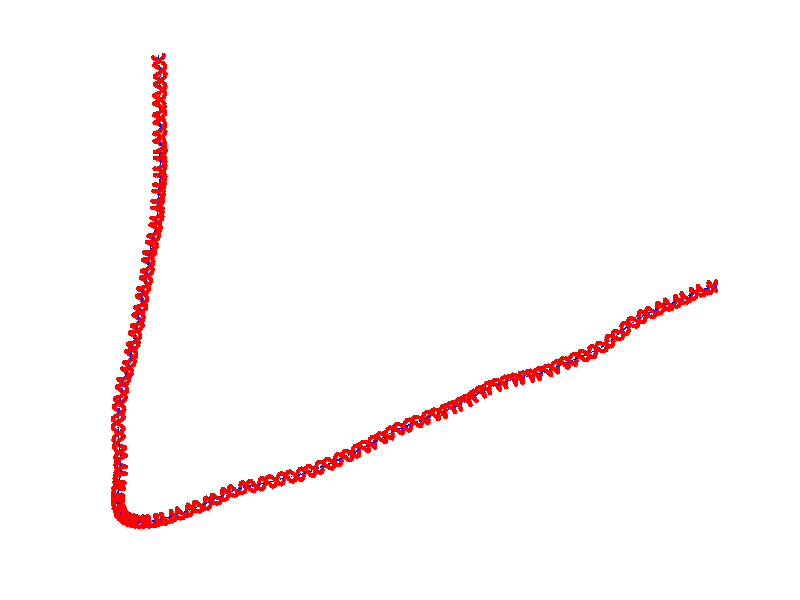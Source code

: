 // switches for output
#declare DRAW_BASES = 1; // possible values are 0, 1; only relevant for DNA ribbons
#declare DRAW_BASES_TYPE = 3; // possible values are 1, 2, 3; only relevant for DNA ribbons
#declare DRAW_FOG = 0; // set to 1 to enable fog

#include "colors.inc"

#include "transforms.inc"
background { rgb <1, 1, 1>}

#default {
   normal{
       ripples 0.25
       frequency 0.20
       turbulence 0.2
       lambda 5
   }
	finish {
		phong 0.3
		phong_size 40.
	}
}

// original window dimensions: 1024x768


// camera settings

camera {
	orthographic
	sky <-0, 1, 0>
	up <-0, 1, 0>
	right 1.33333 * <1, 0, 0>
	location <118.201, 111.688, 228.241>
	look_at <118.201, 111.688, 99.9927>
	direction <0, 0, -128.248>
	angle 57.8224
}


# declare cpy_camera_pos = <118.201, 111.688, 228.241>;
# if (DRAW_FOG = 1)
fog {
	fog_type 2
	up vnormalize(cpy_camera_pos)
	color rgbt<1,1,1,0.3>
	distance 1e-5
	fog_alt 3e-3
	fog_offset 160
}
# end


// LIGHTS

# declare lum = 6;
global_settings {
	ambient_light rgb lum * <0.05, 0.05, 0.05>
	max_trace_level 15
}# declare cpy_direct_light_amount = 0.25;
light_source
{	1000 * <-1, -1, 1>,
	rgb lum * cpy_direct_light_amount
	parallel
}

light_source
{	1000 * <1, 1, -1>,
	rgb lum * cpy_direct_light_amount
	parallel
}


// particle 0
sphere {
	<174.163422, 114.118080, 98.477089> 0.150000
	pigment { color rgbt <0,0,1,0> }
	no_shadow
}

// particle 1
sphere {
	<174.110962, 113.363129, 99.048462> 0.400000
	pigment { color rgbt <1,0,0,0> }
	no_shadow
}

// particle 2
sphere {
	<174.127869, 114.965591, 98.053253> 0.400000
	pigment { color rgbt <1,0,0,0> }
	no_shadow
}

// particle 3
sphere {
	<173.868408, 114.093590, 98.311966> 0.150000
	pigment { color rgbt <0,0,1,0> }
	no_shadow
}

// particle 4
sphere {
	<173.621140, 113.760773, 99.164757> 0.400000
	pigment { color rgbt <1,0,0,0> }
	no_shadow
}

// particle 5
sphere {
	<174.058426, 114.598183, 97.531929> 0.400000
	pigment { color rgbt <1,0,0,0> }
	no_shadow
}

// particle 6
sphere {
	<173.578049, 114.050751, 98.143105> 0.150000
	pigment { color rgbt <0,0,1,0> }
	no_shadow
}

// particle 7
sphere {
	<173.236481, 114.277267, 98.998199> 0.400000
	pigment { color rgbt <1,0,0,0> }
	no_shadow
}

// particle 8
sphere {
	<173.901642, 114.015259, 97.252480> 0.400000
	pigment { color rgbt <1,0,0,0> }
	no_shadow
}

// particle 9
sphere {
	<173.289551, 113.979530, 97.980637> 0.150000
	pigment { color rgbt <0,0,1,0> }
	no_shadow
}

// particle 10
sphere {
	<172.992676, 114.670326, 98.558434> 0.400000
	pigment { color rgbt <1,0,0,0> }
	no_shadow
}

// particle 11
sphere {
	<173.612350, 113.434135, 97.275284> 0.400000
	pigment { color rgbt <1,0,0,0> }
	no_shadow
}

// particle 12
sphere {
	<173.000122, 113.889290, 97.829109> 0.150000
	pigment { color rgbt <0,0,1,0> }
	no_shadow
}

// particle 13
sphere {
	<172.856766, 114.823105, 97.910461> 0.400000
	pigment { color rgbt <1,0,0,0> }
	no_shadow
}

// particle 14
sphere {
	<173.217438, 113.002419, 97.573395> 0.400000
	pigment { color rgbt <1,0,0,0> }
	no_shadow
}

// particle 15
sphere {
	<172.710999, 113.789536, 97.682938> 0.150000
	pigment { color rgbt <0,0,1,0> }
	no_shadow
}

// particle 16
sphere {
	<172.825958, 114.635895, 97.271088> 0.400000
	pigment { color rgbt <1,0,0,0> }
	no_shadow
}

// particle 17
sphere {
	<172.696014, 112.877144, 97.940781> 0.400000
	pigment { color rgbt <1,0,0,0> }
	no_shadow
}

// particle 18
sphere {
	<172.420441, 113.685585, 97.542633> 0.150000
	pigment { color rgbt <0,0,1,0> }
	no_shadow
}

// particle 19
sphere {
	<172.803970, 114.152679, 96.811943> 0.400000
	pigment { color rgbt <1,0,0,0> }
	no_shadow
}

// particle 20
sphere {
	<172.128494, 113.064163, 98.196686> 0.400000
	pigment { color rgbt <1,0,0,0> }
	no_shadow
}

// particle 21
sphere {
	<172.126831, 113.581490, 97.409027> 0.150000
	pigment { color rgbt <0,0,1,0> }
	no_shadow
}

// particle 22
sphere {
	<172.691315, 113.515594, 96.649963> 0.400000
	pigment { color rgbt <1,0,0,0> }
	no_shadow
}

// particle 23
sphere {
	<171.614105, 113.461578, 98.197624> 0.400000
	pigment { color rgbt <1,0,0,0> }
	no_shadow
}

// particle 24
sphere {
	<171.830948, 113.481148, 97.277512> 0.150000
	pigment { color rgbt <0,0,1,0> }
	no_shadow
}

// particle 25
sphere {
	<172.438995, 112.989914, 96.740738> 0.400000
	pigment { color rgbt <1,0,0,0> }
	no_shadow
}

// particle 26
sphere {
	<171.224945, 113.813065, 97.926949> 0.400000
	pigment { color rgbt <1,0,0,0> }
	no_shadow
}

// particle 27
sphere {
	<171.537140, 113.393387, 97.133759> 0.150000
	pigment { color rgbt <0,0,1,0> }
	no_shadow
}

// particle 28
sphere {
	<172.009491, 112.575371, 97.050682> 0.400000
	pigment { color rgbt <1,0,0,0> }
	no_shadow
}

// particle 29
sphere {
	<170.997803, 114.132645, 97.382355> 0.400000
	pigment { color rgbt <1,0,0,0> }
	no_shadow
}

// particle 30
sphere {
	<171.247452, 113.317894, 96.974739> 0.150000
	pigment { color rgbt <0,0,1,0> }
	no_shadow
}

// particle 31
sphere {
	<171.468323, 112.470444, 97.338333> 0.400000
	pigment { color rgbt <1,0,0,0> }
	no_shadow
}

// particle 32
sphere {
	<170.926727, 114.188141, 96.777252> 0.400000
	pigment { color rgbt <1,0,0,0> }
	no_shadow
}

// particle 33
sphere {
	<170.962341, 113.238655, 96.809525> 0.150000
	pigment { color rgbt <0,0,1,0> }
	no_shadow
}

// particle 34
sphere {
	<170.893433, 112.682480, 97.574432> 0.400000
	pigment { color rgbt <1,0,0,0> }
	no_shadow
}

// particle 35
sphere {
	<170.929031, 113.921402, 96.152328> 0.400000
	pigment { color rgbt <1,0,0,0> }
	no_shadow
}

// particle 36
sphere {
	<170.687332, 113.140656, 96.637886> 0.150000
	pigment { color rgbt <0,0,1,0> }
	no_shadow
}

// particle 37
sphere {
	<170.356720, 113.082191, 97.524704> 0.400000
	pigment { color rgbt <1,0,0,0> }
	no_shadow
}

// particle 38
sphere {
	<170.940964, 113.378372, 95.755653> 0.400000
	pigment { color rgbt <1,0,0,0> }
	no_shadow
}

// particle 39
sphere {
	<170.424667, 113.018677, 96.462105> 0.150000
	pigment { color rgbt <0,0,1,0> }
	no_shadow
}

// particle 40
sphere {
	<169.958527, 113.444336, 97.169701> 0.400000
	pigment { color rgbt <1,0,0,0> }
	no_shadow
}

// particle 41
sphere {
	<170.865494, 112.763168, 95.662376> 0.400000
	pigment { color rgbt <1,0,0,0> }
	no_shadow
}

// particle 42
sphere {
	<170.169800, 112.878746, 96.287949> 0.150000
	pigment { color rgbt <0,0,1,0> }
	no_shadow
}

// particle 43
sphere {
	<169.753174, 113.683319, 96.567696> 0.400000
	pigment { color rgbt <1,0,0,0> }
	no_shadow
}

// particle 44
sphere {
	<170.634583, 112.177780, 95.850014> 0.400000
	pigment { color rgbt <1,0,0,0> }
	no_shadow
}

// particle 45
sphere {
	<169.918350, 112.728943, 96.116966> 0.150000
	pigment { color rgbt <0,0,1,0> }
	no_shadow
}

// particle 46
sphere {
	<169.751602, 113.637413, 95.902351> 0.400000
	pigment { color rgbt <1,0,0,0> }
	no_shadow
}

// particle 47
sphere {
	<170.193283, 111.822929, 96.169189> 0.400000
	pigment { color rgbt <1,0,0,0> }
	no_shadow
}

// particle 48
sphere {
	<169.661026, 112.576088, 95.958290> 0.150000
	pigment { color rgbt <0,0,1,0> }
	no_shadow
}

// particle 49
sphere {
	<169.812485, 113.295349, 95.359207> 0.400000
	pigment { color rgbt <1,0,0,0> }
	no_shadow
}

// particle 50
sphere {
	<169.631485, 111.759789, 96.439911> 0.400000
	pigment { color rgbt <1,0,0,0> }
	no_shadow
}

// particle 51
sphere {
	<169.393921, 112.425743, 95.813545> 0.150000
	pigment { color rgbt <0,0,1,0> }
	no_shadow
}

// particle 52
sphere {
	<169.838974, 112.759155, 95.045471> 0.400000
	pigment { color rgbt <1,0,0,0> }
	no_shadow
}

// particle 53
sphere {
	<169.054413, 111.931633, 96.548248> 0.400000
	pigment { color rgbt <1,0,0,0> }
	no_shadow
}

// particle 54
sphere {
	<169.123306, 112.283142, 95.667587> 0.150000
	pigment { color rgbt <0,0,1,0> }
	no_shadow
}

// particle 55
sphere {
	<169.796265, 112.104248, 95.023956> 0.400000
	pigment { color rgbt <1,0,0,0> }
	no_shadow
}

// particle 56
sphere {
	<168.499649, 112.286964, 96.381897> 0.400000
	pigment { color rgbt <1,0,0,0> }
	no_shadow
}

// particle 57
sphere {
	<168.850220, 112.159172, 95.510239> 0.150000
	pigment { color rgbt <0,0,1,0> }
	no_shadow
}

// particle 58
sphere {
	<169.505219, 111.549660, 95.196136> 0.400000
	pigment { color rgbt <1,0,0,0> }
	no_shadow
}

// particle 59
sphere {
	<168.166290, 112.634727, 95.963272> 0.400000
	pigment { color rgbt <1,0,0,0> }
	no_shadow
}

// particle 60
sphere {
	<168.580536, 112.055199, 95.333740> 0.150000
	pigment { color rgbt <0,0,1,0> }
	no_shadow
}

// particle 61
sphere {
	<169.002228, 111.221390, 95.495361> 0.400000
	pigment { color rgbt <1,0,0,0> }
	no_shadow
}

// particle 62
sphere {
	<168.058609, 112.846878, 95.334167> 0.400000
	pigment { color rgbt <1,0,0,0> }
	no_shadow
}

// particle 63
sphere {
	<168.317993, 111.958038, 95.142586> 0.150000
	pigment { color rgbt <0,0,1,0> }
	no_shadow
}

// particle 64
sphere {
	<168.442337, 111.185646, 95.678421> 0.400000
	pigment { color rgbt <1,0,0,0> }
	no_shadow
}

// particle 65
sphere {
	<168.069382, 112.783455, 94.747559> 0.400000
	pigment { color rgbt <1,0,0,0> }
	no_shadow
}

// particle 66
sphere {
	<168.058075, 111.857117, 94.949829> 0.150000
	pigment { color rgbt <0,0,1,0> }
	no_shadow
}

// particle 67
sphere {
	<167.851212, 111.438194, 95.774986> 0.400000
	pigment { color rgbt <1,0,0,0> }
	no_shadow
}

// particle 68
sphere {
	<168.154831, 112.421463, 94.193962> 0.400000
	pigment { color rgbt <1,0,0,0> }
	no_shadow
}

// particle 69
sphere {
	<167.798447, 111.749573, 94.760262> 0.150000
	pigment { color rgbt <0,0,1,0> }
	no_shadow
}

// particle 70
sphere {
	<167.381042, 111.853767, 95.605301> 0.400000
	pigment { color rgbt <1,0,0,0> }
	no_shadow
}

// particle 71
sphere {
	<168.158203, 111.829605, 93.886581> 0.400000
	pigment { color rgbt <1,0,0,0> }
	no_shadow
}

// particle 72
sphere {
	<167.536148, 111.635086, 94.578697> 0.150000
	pigment { color rgbt <0,0,1,0> }
	no_shadow
}

// particle 73
sphere {
	<167.105362, 112.248863, 95.159103> 0.400000
	pigment { color rgbt <1,0,0,0> }
	no_shadow
}

// particle 74
sphere {
	<167.978516, 111.174377, 93.877808> 0.400000
	pigment { color rgbt <1,0,0,0> }
	no_shadow
}

// particle 75
sphere {
	<167.267441, 111.511658, 94.413376> 0.150000
	pigment { color rgbt <0,0,1,0> }
	no_shadow
}

// particle 76
sphere {
	<166.986023, 112.404602, 94.563805> 0.400000
	pigment { color rgbt <1,0,0,0> }
	no_shadow
}

// particle 77
sphere {
	<167.612518, 110.688843, 94.092339> 0.400000
	pigment { color rgbt <1,0,0,0> }
	no_shadow
}

// particle 78
sphere {
	<166.988129, 111.381989, 94.272430> 0.150000
	pigment { color rgbt <0,0,1,0> }
	no_shadow
}

// particle 79
sphere {
	<166.962891, 112.257065, 93.908012> 0.400000
	pigment { color rgbt <1,0,0,0> }
	no_shadow
}

// particle 80
sphere {
	<167.107300, 110.462616, 94.471680> 0.400000
	pigment { color rgbt <1,0,0,0> }
	no_shadow
}

// particle 81
sphere {
	<166.700287, 111.251831, 94.149582> 0.150000
	pigment { color rgbt <0,0,1,0> }
	no_shadow
}

// particle 82
sphere {
	<166.934586, 111.842323, 93.445602> 0.400000
	pigment { color rgbt <1,0,0,0> }
	no_shadow
}

// particle 83
sphere {
	<166.566711, 110.530159, 94.750031> 0.400000
	pigment { color rgbt <1,0,0,0> }
	no_shadow
}

// particle 84
sphere {
	<166.408417, 111.128967, 94.028778> 0.150000
	pigment { color rgbt <0,0,1,0> }
	no_shadow
}

// particle 85
sphere {
	<166.913910, 111.221748, 93.231888> 0.400000
	pigment { color rgbt <1,0,0,0> }
	no_shadow
}

// particle 86
sphere {
	<165.974640, 110.854706, 94.826149> 0.400000
	pigment { color rgbt <1,0,0,0> }
	no_shadow
}

// particle 87
sphere {
	<166.111786, 111.026764, 93.901291> 0.150000
	pigment { color rgbt <0,0,1,0> }
	no_shadow
}

// particle 88
sphere {
	<166.705841, 110.588150, 93.306427> 0.400000
	pigment { color rgbt <1,0,0,0> }
	no_shadow
}

// particle 89
sphere {
	<165.523926, 111.296989, 94.594536> 0.400000
	pigment { color rgbt <1,0,0,0> }
	no_shadow
}

// particle 90
sphere {
	<165.810883, 110.942352, 93.769958> 0.150000
	pigment { color rgbt <0,0,1,0> }
	no_shadow
}

// particle 91
sphere {
	<166.299377, 110.147774, 93.599106> 0.400000
	pigment { color rgbt <1,0,0,0> }
	no_shadow
}

// particle 92
sphere {
	<165.274139, 111.647484, 94.107407> 0.400000
	pigment { color rgbt <1,0,0,0> }
	no_shadow
}

// particle 93
sphere {
	<165.508636, 110.865067, 93.637444> 0.150000
	pigment { color rgbt <0,0,1,0> }
	no_shadow
}

// particle 94
sphere {
	<165.765976, 110.018295, 93.977928> 0.400000
	pigment { color rgbt <1,0,0,0> }
	no_shadow
}

// particle 95
sphere {
	<165.168060, 111.734451, 93.471992> 0.400000
	pigment { color rgbt <1,0,0,0> }
	no_shadow
}

// particle 96
sphere {
	<165.208420, 110.787888, 93.500221> 0.150000
	pigment { color rgbt <0,0,1,0> }
	no_shadow
}

// particle 97
sphere {
	<165.233322, 110.182831, 94.229927> 0.400000
	pigment { color rgbt <1,0,0,0> }
	no_shadow
}

// particle 98
sphere {
	<165.092300, 111.510262, 92.897026> 0.400000
	pigment { color rgbt <1,0,0,0> }
	no_shadow
}

// particle 99
sphere {
	<164.917725, 110.696953, 93.352097> 0.150000
	pigment { color rgbt <0,0,1,0> }
	no_shadow
}

// particle 100
sphere {
	<164.690598, 110.538437, 94.259010> 0.400000
	pigment { color rgbt <1,0,0,0> }
	no_shadow
}

// particle 101
sphere {
	<165.064972, 111.030655, 92.476822> 0.400000
	pigment { color rgbt <1,0,0,0> }
	no_shadow
}

// particle 102
sphere {
	<164.640106, 110.581894, 93.195938> 0.150000
	pigment { color rgbt <0,0,1,0> }
	no_shadow
}

// particle 103
sphere {
	<164.246460, 110.926506, 93.986786> 0.400000
	pigment { color rgbt <1,0,0,0> }
	no_shadow
}

// particle 104
sphere {
	<164.992493, 110.413353, 92.331879> 0.400000
	pigment { color rgbt <1,0,0,0> }
	no_shadow
}

// particle 105
sphere {
	<164.370758, 110.440430, 93.047241> 0.150000
	pigment { color rgbt <0,0,1,0> }
	no_shadow
}

// particle 106
sphere {
	<163.950836, 111.179848, 93.466888> 0.400000
	pigment { color rgbt <1,0,0,0> }
	no_shadow
}

// particle 107
sphere {
	<164.802795, 109.820786, 92.474022> 0.400000
	pigment { color rgbt <1,0,0,0> }
	no_shadow
}

// particle 108
sphere {
	<164.102020, 110.279030, 92.919006> 0.150000
	pigment { color rgbt <0,0,1,0> }
	no_shadow
}

// particle 109
sphere {
	<163.804642, 111.175415, 92.833969> 0.400000
	pigment { color rgbt <1,0,0,0> }
	no_shadow
}

// particle 110
sphere {
	<164.462158, 109.407326, 92.820923> 0.400000
	pigment { color rgbt <1,0,0,0> }
	no_shadow
}

// particle 111
sphere {
	<163.826248, 110.110641, 92.817627> 0.150000
	pigment { color rgbt <0,0,1,0> }
	no_shadow
}

// particle 112
sphere {
	<163.760101, 110.874725, 92.259995> 0.400000
	pigment { color rgbt <1,0,0,0> }
	no_shadow
}

// particle 113
sphere {
	<163.986359, 109.268547, 93.223068> 0.400000
	pigment { color rgbt <1,0,0,0> }
	no_shadow
}

// particle 114
sphere {
	<163.537476, 109.952354, 92.738747> 0.150000
	pigment { color rgbt <0,0,1,0> }
	no_shadow
}

// particle 115
sphere {
	<163.763092, 110.313812, 91.891632> 0.400000
	pigment { color rgbt <1,0,0,0> }
	no_shadow
}

// particle 116
sphere {
	<163.406265, 109.432907, 93.521126> 0.400000
	pigment { color rgbt <1,0,0,0> }
	no_shadow
}

// particle 117
sphere {
	<163.239502, 109.805267, 92.671700> 0.150000
	pigment { color rgbt <0,0,1,0> }
	no_shadow
}

// particle 118
sphere {
	<163.692383, 109.651772, 91.852852> 0.400000
	pigment { color rgbt <1,0,0,0> }
	no_shadow
}

// particle 119
sphere {
	<162.860367, 109.785187, 93.540611> 0.400000
	pigment { color rgbt <1,0,0,0> }
	no_shadow
}

// particle 120
sphere {
	<162.938309, 109.662643, 92.609497> 0.150000
	pigment { color rgbt <0,0,1,0> }
	no_shadow
}

// particle 121
sphere {
	<163.506683, 109.074272, 92.130020> 0.400000
	pigment { color rgbt <1,0,0,0> }
	no_shadow
}

// particle 122
sphere {
	<162.398041, 110.125999, 93.236084> 0.400000
	pigment { color rgbt <1,0,0,0> }
	no_shadow
}

// particle 123
sphere {
	<162.633942, 109.526588, 92.548279> 0.150000
	pigment { color rgbt <0,0,1,0> }
	no_shadow
}

// particle 124
sphere {
	<163.164032, 108.741783, 92.595657> 0.400000
	pigment { color rgbt <1,0,0,0> }
	no_shadow
}

// particle 125
sphere {
	<162.078186, 110.281357, 92.691956> 0.400000
	pigment { color rgbt <1,0,0,0> }
	no_shadow
}

// particle 126
sphere {
	<162.327515, 109.396767, 92.483704> 0.150000
	pigment { color rgbt <0,0,1,0> }
	no_shadow
}

// particle 127
sphere {
	<162.679382, 108.725502, 93.053551> 0.400000
	pigment { color rgbt <1,0,0,0> }
	no_shadow
}

// particle 128
sphere {
	<161.907516, 110.144829, 92.079788> 0.400000
	pigment { color rgbt <1,0,0,0> }
	no_shadow
}

// particle 129
sphere {
	<162.021759, 109.267914, 92.414421> 0.150000
	pigment { color rgbt <0,0,1,0> }
	no_shadow
}

// particle 130
sphere {
	<162.169800, 108.915779, 93.282318> 0.400000
	pigment { color rgbt <1,0,0,0> }
	no_shadow
}

// particle 131
sphere {
	<161.788193, 109.766830, 91.642563> 0.400000
	pigment { color rgbt <1,0,0,0> }
	no_shadow
}

// particle 132
sphere {
	<161.719254, 109.131172, 92.346161> 0.150000
	pigment { color rgbt <0,0,1,0> }
	no_shadow
}

// particle 133
sphere {
	<161.639206, 109.302612, 93.275330> 0.400000
	pigment { color rgbt <1,0,0,0> }
	no_shadow
}

// particle 134
sphere {
	<161.719238, 109.136703, 91.397919> 0.400000
	pigment { color rgbt <1,0,0,0> }
	no_shadow
}

// particle 135
sphere {
	<161.424957, 108.975227, 92.284691> 0.150000
	pigment { color rgbt <0,0,1,0> }
	no_shadow
}

// particle 136
sphere {
	<161.145905, 109.581757, 92.958054> 0.400000
	pigment { color rgbt <1,0,0,0> }
	no_shadow
}

// particle 137
sphere {
	<161.646027, 108.509270, 91.488968> 0.400000
	pigment { color rgbt <1,0,0,0> }
	no_shadow
}

// particle 138
sphere {
	<161.139511, 108.798576, 92.239632> 0.150000
	pigment { color rgbt <0,0,1,0> }
	no_shadow
}

// particle 139
sphere {
	<160.775879, 109.658821, 92.403625> 0.400000
	pigment { color rgbt <1,0,0,0> }
	no_shadow
}

// particle 140
sphere {
	<161.490402, 107.990799, 91.888123> 0.400000
	pigment { color rgbt <1,0,0,0> }
	no_shadow
}

// particle 141
sphere {
	<160.857941, 108.611374, 92.219521> 0.150000
	pigment { color rgbt <0,0,1,0> }
	no_shadow
}

// particle 142
sphere {
	<160.534927, 109.424309, 91.853378> 0.400000
	pigment { color rgbt <1,0,0,0> }
	no_shadow
}

// particle 143
sphere {
	<161.217209, 107.752502, 92.399460> 0.400000
	pigment { color rgbt <1,0,0,0> }
	no_shadow
}

// particle 144
sphere {
	<160.577545, 108.420952, 92.218689> 0.150000
	pigment { color rgbt <0,0,1,0> }
	no_shadow
}

// particle 145
sphere {
	<160.443695, 108.910828, 91.417908> 0.400000
	pigment { color rgbt <1,0,0,0> }
	no_shadow
}

// particle 146
sphere {
	<160.797241, 107.801147, 92.901909> 0.400000
	pigment { color rgbt <1,0,0,0> }
	no_shadow
}

// particle 147
sphere {
	<160.296967, 108.230965, 92.228783> 0.150000
	pigment { color rgbt <0,0,1,0> }
	no_shadow
}

// particle 148
sphere {
	<160.451462, 108.255630, 91.293533> 0.400000
	pigment { color rgbt <1,0,0,0> }
	no_shadow
}

// particle 149
sphere {
	<160.251205, 108.044373, 93.157356> 0.400000
	pigment { color rgbt <1,0,0,0> }
	no_shadow
}

// particle 150
sphere {
	<160.014420, 108.044144, 92.241966> 0.150000
	pigment { color rgbt <0,0,1,0> }
	no_shadow
}

// particle 151
sphere {
	<160.424011, 107.691040, 91.463028> 0.400000
	pigment { color rgbt <1,0,0,0> }
	no_shadow
}

// particle 152
sphere {
	<159.701599, 108.254395, 93.112083> 0.400000
	pigment { color rgbt <1,0,0,0> }
	no_shadow
}

// particle 153
sphere {
	<159.727509, 107.863960, 92.249146> 0.150000
	pigment { color rgbt <0,0,1,0> }
	no_shadow
}

// particle 154
sphere {
	<160.337753, 107.202652, 91.950134> 0.400000
	pigment { color rgbt <1,0,0,0> }
	no_shadow
}

// particle 155
sphere {
	<159.160294, 108.456085, 92.725418> 0.400000
	pigment { color rgbt <1,0,0,0> }
	no_shadow
}

// particle 156
sphere {
	<159.438263, 107.687164, 92.245934> 0.150000
	pigment { color rgbt <0,0,1,0> }
	no_shadow
}

// particle 157
sphere {
	<160.062714, 107.006432, 92.460175> 0.400000
	pigment { color rgbt <1,0,0,0> }
	no_shadow
}

// particle 158
sphere {
	<158.797440, 108.385788, 92.225380> 0.400000
	pigment { color rgbt <1,0,0,0> }
	no_shadow
}

// particle 159
sphere {
	<159.154114, 107.504448, 92.223038> 0.150000
	pigment { color rgbt <0,0,1,0> }
	no_shadow
}

// particle 160
sphere {
	<159.589218, 107.040215, 92.926140> 0.400000
	pigment { color rgbt <1,0,0,0> }
	no_shadow
}

// particle 161
sphere {
	<158.633392, 108.067123, 91.665024> 0.400000
	pigment { color rgbt <1,0,0,0> }
	no_shadow
}

// particle 162
sphere {
	<158.876648, 107.315010, 92.178734> 0.150000
	pigment { color rgbt <0,0,1,0> }
	no_shadow
}

// particle 163
sphere {
	<158.971527, 107.246689, 93.119728> 0.400000
	pigment { color rgbt <1,0,0,0> }
	no_shadow
}

// particle 164
sphere {
	<158.667908, 107.535942, 91.280479> 0.400000
	pigment { color rgbt <1,0,0,0> }
	no_shadow
}

// particle 165
sphere {
	<158.603745, 107.120010, 92.129776> 0.150000
	pigment { color rgbt <0,0,1,0> }
	no_shadow
}

// particle 166
sphere {
	<158.419067, 107.474953, 92.989464> 0.400000
	pigment { color rgbt <1,0,0,0> }
	no_shadow
}

// particle 167
sphere {
	<158.686249, 106.918808, 91.206779> 0.400000
	pigment { color rgbt <1,0,0,0> }
	no_shadow
}

// particle 168
sphere {
	<158.340851, 106.910225, 92.089760> 0.150000
	pigment { color rgbt <0,0,1,0> }
	no_shadow
}

// particle 169
sphere {
	<157.921188, 107.597374, 92.590622> 0.400000
	pigment { color rgbt <1,0,0,0> }
	no_shadow
}

// particle 170
sphere {
	<158.694397, 106.322739, 91.434738> 0.400000
	pigment { color rgbt <1,0,0,0> }
	no_shadow
}

// particle 171
sphere {
	<158.088745, 106.684906, 92.071960> 0.150000
	pigment { color rgbt <0,0,1,0> }
	no_shadow
}

// particle 172
sphere {
	<157.590271, 107.490143, 92.023590> 0.400000
	pigment { color rgbt <1,0,0,0> }
	no_shadow
}

// particle 173
sphere {
	<158.581390, 105.888039, 91.925385> 0.400000
	pigment { color rgbt <1,0,0,0> }
	no_shadow
}

// particle 174
sphere {
	<157.841736, 106.452827, 92.075920> 0.150000
	pigment { color rgbt <0,0,1,0> }
	no_shadow
}

// particle 175
sphere {
	<157.455673, 107.091034, 91.490395> 0.400000
	pigment { color rgbt <1,0,0,0> }
	no_shadow
}

// particle 176
sphere {
	<158.296600, 105.735207, 92.497009> 0.400000
	pigment { color rgbt <1,0,0,0> }
	no_shadow
}

// particle 177
sphere {
	<157.597290, 106.218475, 92.090324> 0.150000
	pigment { color rgbt <0,0,1,0> }
	no_shadow
}

// particle 178
sphere {
	<157.510498, 106.498833, 91.188599> 0.400000
	pigment { color rgbt <1,0,0,0> }
	no_shadow
}

// particle 179
sphere {
	<157.806152, 105.805260, 92.917824> 0.400000
	pigment { color rgbt <1,0,0,0> }
	no_shadow
}

// particle 180
sphere {
	<157.352112, 105.985321, 92.111908> 0.150000
	pigment { color rgbt <0,0,1,0> }
	no_shadow
}

// particle 181
sphere {
	<157.640930, 105.845512, 91.219597> 0.400000
	pigment { color rgbt <1,0,0,0> }
	no_shadow
}

// particle 182
sphere {
	<157.196152, 105.988731, 93.047256> 0.400000
	pigment { color rgbt <1,0,0,0> }
	no_shadow
}

// particle 183
sphere {
	<157.097748, 105.762650, 92.133858> 0.150000
	pigment { color rgbt <0,0,1,0> }
	no_shadow
}

// particle 184
sphere {
	<157.672302, 105.290215, 91.545753> 0.400000
	pigment { color rgbt <1,0,0,0> }
	no_shadow
}

// particle 185
sphere {
	<156.615555, 106.133957, 92.861023> 0.400000
	pigment { color rgbt <1,0,0,0> }
	no_shadow
}

// particle 186
sphere {
	<156.831894, 105.552887, 92.138718> 0.150000
	pigment { color rgbt <0,0,1,0> }
	no_shadow
}

// particle 187
sphere {
	<157.539749, 104.927605, 92.053955> 0.400000
	pigment { color rgbt <1,0,0,0> }
	no_shadow
}

// particle 188
sphere {
	<156.143707, 106.144028, 92.414627> 0.400000
	pigment { color rgbt <1,0,0,0> }
	no_shadow
}

// particle 189
sphere {
	<156.560654, 105.350235, 92.123520> 0.150000
	pigment { color rgbt <0,0,1,0> }
	no_shadow
}

// particle 190
sphere {
	<157.157928, 104.787109, 92.598190> 0.400000
	pigment { color rgbt <1,0,0,0> }
	no_shadow
}

// particle 191
sphere {
	<155.907776, 105.970627, 91.826889> 0.400000
	pigment { color rgbt <1,0,0,0> }
	no_shadow
}

// particle 192
sphere {
	<156.286957, 105.151817, 92.098526> 0.150000
	pigment { color rgbt <0,0,1,0> }
	no_shadow
}

// particle 193
sphere {
	<156.604645, 104.895500, 92.954422> 0.400000
	pigment { color rgbt <1,0,0,0> }
	no_shadow
}

// particle 194
sphere {
	<155.864731, 105.538864, 91.342896> 0.400000
	pigment { color rgbt <1,0,0,0> }
	no_shadow
}

// particle 195
sphere {
	<156.013916, 104.953613, 92.066261> 0.150000
	pigment { color rgbt <0,0,1,0> }
	no_shadow
}

// particle 196
sphere {
	<155.983307, 105.134079, 92.996658> 0.400000
	pigment { color rgbt <1,0,0,0> }
	no_shadow
}

// particle 197
sphere {
	<155.930801, 104.931122, 91.121918> 0.400000
	pigment { color rgbt <1,0,0,0> }
	no_shadow
}

// particle 198
sphere {
	<155.749451, 104.744713, 92.031509> 0.150000
	pigment { color rgbt <0,0,1,0> }
	no_shadow
}

// particle 199
sphere {
	<155.422379, 105.301155, 92.726196> 0.400000
	pigment { color rgbt <1,0,0,0> }
	no_shadow
}

// particle 200
sphere {
	<155.984406, 104.314346, 91.219864> 0.400000
	pigment { color rgbt <1,0,0,0> }
	no_shadow
}

// particle 201
sphere {
	<155.493866, 104.524170, 92.000870> 0.150000
	pigment { color rgbt <0,0,1,0> }
	no_shadow
}

// particle 202
sphere {
	<155.019485, 105.313446, 92.227089> 0.400000
	pigment { color rgbt <1,0,0,0> }
	no_shadow
}

// particle 203
sphere {
	<155.937515, 103.793159, 91.591019> 0.400000
	pigment { color rgbt <1,0,0,0> }
	no_shadow
}

// particle 204
sphere {
	<155.239395, 104.301109, 91.989326> 0.150000
	pigment { color rgbt <0,0,1,0> }
	no_shadow
}

// particle 205
sphere {
	<154.797928, 105.068497, 91.649681> 0.400000
	pigment { color rgbt <1,0,0,0> }
	no_shadow
}

// particle 206
sphere {
	<155.712723, 103.493515, 92.140701> 0.400000
	pigment { color rgbt <1,0,0,0> }
	no_shadow
}

// particle 207
sphere {
	<154.979233, 104.084930, 92.005524> 0.150000
	pigment { color rgbt <0,0,1,0> }
	no_shadow
}

// particle 208
sphere {
	<154.736542, 104.585205, 91.237396> 0.400000
	pigment { color rgbt <1,0,0,0> }
	no_shadow
}

// particle 209
sphere {
	<155.303406, 103.463478, 92.644173> 0.400000
	pigment { color rgbt <1,0,0,0> }
	no_shadow
}

// particle 210
sphere {
	<154.711441, 103.879059, 92.034622> 0.150000
	pigment { color rgbt <0,0,1,0> }
	no_shadow
}

// particle 211
sphere {
	<154.768707, 103.961243, 91.091682> 0.400000
	pigment { color rgbt <1,0,0,0> }
	no_shadow
}

// particle 212
sphere {
	<154.768616, 103.641052, 92.950798> 0.400000
	pigment { color rgbt <1,0,0,0> }
	no_shadow
}

// particle 213
sphere {
	<154.432678, 103.688965, 92.062614> 0.150000
	pigment { color rgbt <0,0,1,0> }
	no_shadow
}

// particle 214
sphere {
	<154.800919, 103.321198, 91.269928> 0.400000
	pigment { color rgbt <1,0,0,0> }
	no_shadow
}

// particle 215
sphere {
	<154.161102, 103.911896, 92.943359> 0.400000
	pigment { color rgbt <1,0,0,0> }
	no_shadow
}

// particle 216
sphere {
	<154.139572, 103.519844, 92.076187> 0.150000
	pigment { color rgbt <0,0,1,0> }
	no_shadow
}

// particle 217
sphere {
	<154.700562, 102.856606, 91.695892> 0.400000
	pigment { color rgbt <1,0,0,0> }
	no_shadow
}

// particle 218
sphere {
	<153.625946, 104.097496, 92.625427> 0.400000
	pigment { color rgbt <1,0,0,0> }
	no_shadow
}

// particle 219
sphere {
	<153.838882, 103.363457, 92.073586> 0.150000
	pigment { color rgbt <0,0,1,0> }
	no_shadow
}

// particle 220
sphere {
	<154.404175, 102.625778, 92.262085> 0.400000
	pigment { color rgbt <1,0,0,0> }
	no_shadow
}

// particle 221
sphere {
	<153.261627, 104.115730, 92.079315> 0.400000
	pigment { color rgbt <1,0,0,0> }
	no_shadow
}

// particle 222
sphere {
	<153.534836, 103.213997, 92.063286> 0.150000
	pigment { color rgbt <0,0,1,0> }
	no_shadow
}

// particle 223
sphere {
	<153.951340, 102.703796, 92.745468> 0.400000
	pigment { color rgbt <1,0,0,0> }
	no_shadow
}

// particle 224
sphere {
	<153.057785, 103.835663, 91.529343> 0.400000
	pigment { color rgbt <1,0,0,0> }
	no_shadow
}

// particle 225
sphere {
	<153.230957, 103.064407, 92.048065> 0.150000
	pigment { color rgbt <0,0,1,0> }
	no_shadow
}

// particle 226
sphere {
	<153.449875, 102.928459, 92.960678> 0.400000
	pigment { color rgbt <1,0,0,0> }
	no_shadow
}

// particle 227
sphere {
	<152.926819, 103.363022, 91.201118> 0.400000
	pigment { color rgbt <1,0,0,0> }
	no_shadow
}

// particle 228
sphere {
	<152.931778, 102.906059, 92.031136> 0.150000
	pigment { color rgbt <0,0,1,0> }
	no_shadow
}

// particle 229
sphere {
	<152.867828, 103.301979, 92.890381> 0.400000
	pigment { color rgbt <1,0,0,0> }
	no_shadow
}

// particle 230
sphere {
	<152.907959, 102.673874, 91.112068> 0.400000
	pigment { color rgbt <1,0,0,0> }
	no_shadow
}

// particle 231
sphere {
	<152.637375, 102.738586, 92.018166> 0.150000
	pigment { color rgbt <0,0,1,0> }
	no_shadow
}

// particle 232
sphere {
	<152.395386, 103.486588, 92.548370> 0.400000
	pigment { color rgbt <1,0,0,0> }
	no_shadow
}

// particle 233
sphere {
	<152.819275, 102.101982, 91.339363> 0.400000
	pigment { color rgbt <1,0,0,0> }
	no_shadow
}

// particle 234
sphere {
	<152.347305, 102.563789, 92.023293> 0.150000
	pigment { color rgbt <0,0,1,0> }
	no_shadow
}

// particle 235
sphere {
	<152.005569, 103.448105, 92.003487> 0.400000
	pigment { color rgbt <1,0,0,0> }
	no_shadow
}

// particle 236
sphere {
	<152.670013, 101.689362, 91.849106> 0.400000
	pigment { color rgbt <1,0,0,0> }
	no_shadow
}

// particle 237
sphere {
	<152.059311, 102.386772, 92.046738> 0.150000
	pigment { color rgbt <0,0,1,0> }
	no_shadow
}

// particle 238
sphere {
	<151.771149, 103.131569, 91.535416> 0.400000
	pigment { color rgbt <1,0,0,0> }
	no_shadow
}

// particle 239
sphere {
	<152.379868, 101.560432, 92.383743> 0.400000
	pigment { color rgbt <1,0,0,0> }
	no_shadow
}

// particle 240
sphere {
	<151.765533, 102.221634, 92.081192> 0.150000
	pigment { color rgbt <0,0,1,0> }
	no_shadow
}

// particle 241
sphere {
	<151.652679, 102.602875, 91.220291> 0.400000
	pigment { color rgbt <1,0,0,0> }
	no_shadow
}

// particle 242
sphere {
	<151.945038, 101.686111, 92.842934> 0.400000
	pigment { color rgbt <1,0,0,0> }
	no_shadow
}

// particle 243
sphere {
	<151.461304, 102.079536, 92.125923> 0.150000
	pigment { color rgbt <0,0,1,0> }
	no_shadow
}

// particle 244
sphere {
	<151.572708, 101.935486, 91.195343> 0.400000
	pigment { color rgbt <1,0,0,0> }
	no_shadow
}

// particle 245
sphere {
	<151.426651, 102.044922, 93.072899> 0.400000
	pigment { color rgbt <1,0,0,0> }
	no_shadow
}

// particle 246
sphere {
	<151.149231, 101.957474, 92.176224> 0.150000
	pigment { color rgbt <0,0,1,0> }
	no_shadow
}

// particle 247
sphere {
	<151.457840, 101.348679, 91.517975> 0.400000
	pigment { color rgbt <1,0,0,0> }
	no_shadow
}

// particle 248
sphere {
	<150.910004, 102.434235, 92.960205> 0.400000
	pigment { color rgbt <1,0,0,0> }
	no_shadow
}

// particle 249
sphere {
	<150.833527, 101.845505, 92.228378> 0.150000
	pigment { color rgbt <0,0,1,0> }
	no_shadow
}

// particle 250
sphere {
	<151.281143, 101.024109, 92.073212> 0.400000
	pigment { color rgbt <1,0,0,0> }
	no_shadow
}

// particle 251
sphere {
	<150.428604, 102.631775, 92.570557> 0.400000
	pigment { color rgbt <1,0,0,0> }
	no_shadow
}

// particle 252
sphere {
	<150.515228, 101.740143, 92.278137> 0.150000
	pigment { color rgbt <0,0,1,0> }
	no_shadow
}

// particle 253
sphere {
	<150.994812, 101.025116, 92.675537> 0.400000
	pigment { color rgbt <1,0,0,0> }
	no_shadow
}

// particle 254
sphere {
	<150.038284, 102.530312, 92.060837> 0.400000
	pigment { color rgbt <1,0,0,0> }
	no_shadow
}

// particle 255
sphere {
	<150.194809, 101.638557, 92.322113> 0.150000
	pigment { color rgbt <0,0,1,0> }
	no_shadow
}

// particle 256
sphere {
	<150.587708, 101.310242, 93.120232> 0.400000
	pigment { color rgbt <1,0,0,0> }
	no_shadow
}

// particle 257
sphere {
	<149.765610, 102.125931, 91.631104> 0.400000
	pigment { color rgbt <1,0,0,0> }
	no_shadow
}

// particle 258
sphere {
	<149.875168, 101.533257, 92.362663> 0.150000
	pigment { color rgbt <0,0,1,0> }
	no_shadow
}

// particle 259
sphere {
	<150.128723, 101.688736, 93.263039> 0.400000
	pigment { color rgbt <1,0,0,0> }
	no_shadow
}

// particle 260
sphere {
	<149.558563, 101.562393, 91.469261> 0.400000
	pigment { color rgbt <1,0,0,0> }
	no_shadow
}

// particle 261
sphere {
	<149.562988, 101.409897, 92.407661> 0.150000
	pigment { color rgbt <0,0,1,0> }
	no_shadow
}

// particle 262
sphere {
	<149.587524, 102.052414, 93.104630> 0.400000
	pigment { color rgbt <1,0,0,0> }
	no_shadow
}

// particle 263
sphere {
	<149.457504, 100.911949, 91.607628> 0.400000
	pigment { color rgbt <1,0,0,0> }
	no_shadow
}

// particle 264
sphere {
	<149.258072, 101.271942, 92.461426> 0.150000
	pigment { color rgbt <0,0,1,0> }
	no_shadow
}

// particle 265
sphere {
	<149.104584, 102.163376, 92.745865> 0.400000
	pigment { color rgbt <1,0,0,0> }
	no_shadow
}

// particle 266
sphere {
	<149.348312, 100.445930, 92.004509> 0.400000
	pigment { color rgbt <1,0,0,0> }
	no_shadow
}

// particle 267
sphere {
	<148.959351, 101.129715, 92.533813> 0.150000
	pigment { color rgbt <0,0,1,0> }
	no_shadow
}

// particle 268
sphere {
	<148.667633, 101.999542, 92.293991> 0.400000
	pigment { color rgbt <1,0,0,0> }
	no_shadow
}

// particle 269
sphere {
	<149.216476, 100.218491, 92.586105> 0.400000
	pigment { color rgbt <1,0,0,0> }
	no_shadow
}

// particle 270
sphere {
	<148.666183, 100.992317, 92.633057> 0.150000
	pigment { color rgbt <0,0,1,0> }
	no_shadow
}

// particle 271
sphere {
	<148.359161, 101.536049, 91.919449> 0.400000
	pigment { color rgbt <1,0,0,0> }
	no_shadow
}

// particle 272
sphere {
	<148.982483, 100.309509, 93.210068> 0.400000
	pigment { color rgbt <1,0,0,0> }
	no_shadow
}

// particle 273
sphere {
	<148.373413, 100.864937, 92.746864> 0.150000
	pigment { color rgbt <0,0,1,0> }
	no_shadow
}

// particle 274
sphere {
	<148.169342, 100.984726, 91.828583> 0.400000
	pigment { color rgbt <1,0,0,0> }
	no_shadow
}

// particle 275
sphere {
	<148.631561, 100.566208, 93.609047> 0.400000
	pigment { color rgbt <1,0,0,0> }
	no_shadow
}

// particle 276
sphere {
	<148.077301, 100.746872, 92.862000> 0.150000
	pigment { color rgbt <0,0,1,0> }
	no_shadow
}

// particle 277
sphere {
	<148.116150, 100.317764, 92.017311> 0.400000
	pigment { color rgbt <1,0,0,0> }
	no_shadow
}

// particle 278
sphere {
	<148.123932, 101.012718, 93.771011> 0.400000
	pigment { color rgbt <1,0,0,0> }
	no_shadow
}

// particle 279
sphere {
	<147.777618, 100.639198, 92.978218> 0.150000
	pigment { color rgbt <0,0,1,0> }
	no_shadow
}

// particle 280
sphere {
	<148.063629, 99.867828, 92.506714> 0.400000
	pigment { color rgbt <1,0,0,0> }
	no_shadow
}

// particle 281
sphere {
	<147.580200, 101.325989, 93.601540> 0.400000
	pigment { color rgbt <1,0,0,0> }
	no_shadow
}

// particle 282
sphere {
	<147.475525, 100.538475, 93.094582> 0.150000
	pigment { color rgbt <0,0,1,0> }
	no_shadow
}

// particle 283
sphere {
	<147.958374, 99.724213, 93.149490> 0.400000
	pigment { color rgbt <1,0,0,0> }
	no_shadow
}

// particle 284
sphere {
	<147.054260, 101.378250, 93.223091> 0.400000
	pigment { color rgbt <1,0,0,0> }
	no_shadow
}

// particle 285
sphere {
	<147.171722, 100.437851, 93.206169> 0.150000
	pigment { color rgbt <0,0,1,0> }
	no_shadow
}

// particle 286
sphere {
	<147.743607, 99.868294, 93.703926> 0.400000
	pigment { color rgbt <1,0,0,0> }
	no_shadow
}

// particle 287
sphere {
	<146.614731, 101.124649, 92.863647> 0.400000
	pigment { color rgbt <1,0,0,0> }
	no_shadow
}

// particle 288
sphere {
	<146.869156, 100.321983, 93.304817> 0.150000
	pigment { color rgbt <0,0,1,0> }
	no_shadow
}

// particle 289
sphere {
	<147.353256, 100.227654, 94.114784> 0.400000
	pigment { color rgbt <1,0,0,0> }
	no_shadow
}

// particle 290
sphere {
	<146.333832, 100.589233, 92.569267> 0.400000
	pigment { color rgbt <1,0,0,0> }
	no_shadow
}

// particle 291
sphere {
	<146.570572, 100.189713, 93.395569> 0.150000
	pigment { color rgbt <0,0,1,0> }
	no_shadow
}

// particle 292
sphere {
	<146.855835, 100.569038, 94.216461> 0.400000
	pigment { color rgbt <1,0,0,0> }
	no_shadow
}

// particle 293
sphere {
	<146.197693, 99.982834, 92.548584> 0.400000
	pigment { color rgbt <1,0,0,0> }
	no_shadow
}

// particle 294
sphere {
	<146.282120, 100.041901, 93.493690> 0.150000
	pigment { color rgbt <0,0,1,0> }
	no_shadow
}

// particle 295
sphere {
	<146.260300, 100.819839, 94.035439> 0.400000
	pigment { color rgbt <1,0,0,0> }
	no_shadow
}

// particle 296
sphere {
	<146.197174, 99.371330, 92.828621> 0.400000
	pigment { color rgbt <1,0,0,0> }
	no_shadow
}

// particle 297
sphere {
	<146.003357, 99.882721, 93.602760> 0.150000
	pigment { color rgbt <0,0,1,0> }
	no_shadow
}

// particle 298
sphere {
	<145.745102, 100.789169, 93.707016> 0.400000
	pigment { color rgbt <1,0,0,0> }
	no_shadow
}

// particle 299
sphere {
	<146.179184, 98.994019, 93.322617> 0.400000
	pigment { color rgbt <1,0,0,0> }
	no_shadow
}

// particle 300
sphere {
	<145.732590, 99.724388, 93.730240> 0.150000
	pigment { color rgbt <0,0,1,0> }
	no_shadow
}

// particle 301
sphere {
	<145.307861, 100.477707, 93.341278> 0.400000
	pigment { color rgbt <1,0,0,0> }
	no_shadow
}

// particle 302
sphere {
	<146.117050, 98.885529, 93.948410> 0.400000
	pigment { color rgbt <1,0,0,0> }
	no_shadow
}

// particle 303
sphere {
	<145.469849, 99.575386, 93.883453> 0.150000
	pigment { color rgbt <0,0,1,0> }
	no_shadow
}

// particle 304
sphere {
	<145.029007, 99.932846, 93.123878> 0.400000
	pigment { color rgbt <1,0,0,0> }
	no_shadow
}

// particle 305
sphere {
	<145.927307, 99.057625, 94.532982> 0.400000
	pigment { color rgbt <1,0,0,0> }
	no_shadow
}

// particle 306
sphere {
	<145.207245, 99.448082, 94.055313> 0.150000
	pigment { color rgbt <0,0,1,0> }
	no_shadow
}

// particle 307
sphere {
	<144.905670, 99.296700, 93.169128> 0.400000
	pigment { color rgbt <1,0,0,0> }
	no_shadow
}

// particle 308
sphere {
	<145.577866, 99.417419, 94.927635> 0.400000
	pigment { color rgbt <1,0,0,0> }
	no_shadow
}

// particle 309
sphere {
	<144.935486, 99.346909, 94.230339> 0.150000
	pigment { color rgbt <0,0,1,0> }
	no_shadow
}

// particle 310
sphere {
	<144.912766, 98.722847, 93.516800> 0.400000
	pigment { color rgbt <1,0,0,0> }
	no_shadow
}

// particle 311
sphere {
	<145.059052, 99.831551, 95.035934> 0.400000
	pigment { color rgbt <1,0,0,0> }
	no_shadow
}

// particle 312
sphere {
	<144.654037, 99.259712, 94.397789> 0.150000
	pigment { color rgbt <0,0,1,0> }
	no_shadow
}

// particle 313
sphere {
	<144.922684, 98.420113, 94.048355> 0.400000
	pigment { color rgbt <1,0,0,0> }
	no_shadow
}

// particle 314
sphere {
	<144.490753, 100.045708, 94.902435> 0.400000
	pigment { color rgbt <1,0,0,0> }
	no_shadow
}

// particle 315
sphere {
	<144.362488, 99.175575, 94.548271> 0.150000
	pigment { color rgbt <0,0,1,0> }
	no_shadow
}

// particle 316
sphere {
	<144.852203, 98.376526, 94.692596> 0.400000
	pigment { color rgbt <1,0,0,0> }
	no_shadow
}

// particle 317
sphere {
	<143.940384, 100.024086, 94.580208> 0.400000
	pigment { color rgbt <1,0,0,0> }
	no_shadow
}

// particle 318
sphere {
	<144.060852, 99.085754, 94.673347> 0.150000
	pigment { color rgbt <0,0,1,0> }
	no_shadow
}

// particle 319
sphere {
	<144.631638, 98.626106, 95.275146> 0.400000
	pigment { color rgbt <1,0,0,0> }
	no_shadow
}

// particle 320
sphere {
	<143.494720, 99.686272, 94.206490> 0.400000
	pigment { color rgbt <1,0,0,0> }
	no_shadow
}

// particle 321
sphere {
	<143.755341, 98.987335, 94.782318> 0.150000
	pigment { color rgbt <0,0,1,0> }
	no_shadow
}

// particle 322
sphere {
	<144.222015, 99.035049, 95.606445> 0.400000
	pigment { color rgbt <1,0,0,0> }
	no_shadow
}

// particle 323
sphere {
	<143.242126, 99.125107, 93.996956> 0.400000
	pigment { color rgbt <1,0,0,0> }
	no_shadow
}

// particle 324
sphere {
	<143.448593, 98.885780, 94.884796> 0.150000
	pigment { color rgbt <0,0,1,0> }
	no_shadow
}

// particle 325
sphere {
	<143.694321, 99.442787, 95.611801> 0.400000
	pigment { color rgbt <1,0,0,0> }
	no_shadow
}

// particle 326
sphere {
	<143.124069, 98.492104, 94.085457> 0.400000
	pigment { color rgbt <1,0,0,0> }
	no_shadow
}

// particle 327
sphere {
	<143.143738, 98.779739, 94.988396> 0.150000
	pigment { color rgbt <0,0,1,0> }
	no_shadow
}

// particle 328
sphere {
	<143.171143, 99.647614, 95.369492> 0.400000
	pigment { color rgbt <1,0,0,0> }
	no_shadow
}

// particle 329
sphere {
	<143.030579, 98.002434, 94.457214> 0.400000
	pigment { color rgbt <1,0,0,0> }
	no_shadow
}

// particle 330
sphere {
	<142.847916, 98.666862, 95.108513> 0.150000
	pigment { color rgbt <0,0,1,0> }
	no_shadow
}

// particle 331
sphere {
	<142.637283, 99.585541, 95.004776> 0.400000
	pigment { color rgbt <1,0,0,0> }
	no_shadow
}

// particle 332
sphere {
	<142.983261, 97.731377, 95.033058> 0.400000
	pigment { color rgbt <1,0,0,0> }
	no_shadow
}

// particle 333
sphere {
	<142.564423, 98.552689, 95.254440> 0.150000
	pigment { color rgbt <0,0,1,0> }
	no_shadow
}

// particle 334
sphere {
	<142.196121, 99.223557, 94.694557> 0.400000
	pigment { color rgbt <1,0,0,0> }
	no_shadow
}

// particle 335
sphere {
	<142.893707, 97.763489, 95.664124> 0.400000
	pigment { color rgbt <1,0,0,0> }
	no_shadow
}

// particle 336
sphere {
	<142.287186, 98.454491, 95.422333> 0.150000
	pigment { color rgbt <0,0,1,0> }
	no_shadow
}

// particle 337
sphere {
	<141.909378, 98.629639, 94.570442> 0.400000
	pigment { color rgbt <1,0,0,0> }
	no_shadow
}

// particle 338
sphere {
	<142.679382, 98.096291, 96.207901> 0.400000
	pigment { color rgbt <1,0,0,0> }
	no_shadow
}

// particle 339
sphere {
	<142.010132, 98.380569, 95.602692> 0.150000
	pigment { color rgbt <0,0,1,0> }
	no_shadow
}

// particle 340
sphere {
	<141.748016, 98.034805, 94.759544> 0.400000
	pigment { color rgbt <1,0,0,0> }
	no_shadow
}

// particle 341
sphere {
	<142.334534, 98.544273, 96.478561> 0.400000
	pigment { color rgbt <1,0,0,0> }
	no_shadow
}

// particle 342
sphere {
	<141.731506, 98.325607, 95.787720> 0.150000
	pigment { color rgbt <0,0,1,0> }
	no_shadow
}

// particle 343
sphere {
	<141.716431, 97.553238, 95.237839> 0.400000
	pigment { color rgbt <1,0,0,0> }
	no_shadow
}

// particle 344
sphere {
	<141.847488, 98.984329, 96.459908> 0.400000
	pigment { color rgbt <1,0,0,0> }
	no_shadow
}

// particle 345
sphere {
	<141.451187, 98.281509, 95.973068> 0.150000
	pigment { color rgbt <0,0,1,0> }
	no_shadow
}

// particle 346
sphere {
	<141.737640, 97.382088, 95.882141> 0.400000
	pigment { color rgbt <1,0,0,0> }
	no_shadow
}

// particle 347
sphere {
	<141.272186, 99.177460, 96.226830> 0.400000
	pigment { color rgbt <1,0,0,0> }
	no_shadow
}

// particle 348
sphere {
	<141.163406, 98.241028, 96.147209> 0.150000
	pigment { color rgbt <0,0,1,0> }
	no_shadow
}

// particle 349
sphere {
	<141.669159, 97.524330, 96.507263> 0.400000
	pigment { color rgbt <1,0,0,0> }
	no_shadow
}

// particle 350
sphere {
	<140.728363, 99.057526, 95.939178> 0.400000
	pigment { color rgbt <1,0,0,0> }
	no_shadow
}

// particle 351
sphere {
	<140.868225, 98.197960, 96.308319> 0.150000
	pigment { color rgbt <0,0,1,0> }
	no_shadow
}

// particle 352
sphere {
	<141.477402, 97.915802, 96.977951> 0.400000
	pigment { color rgbt <1,0,0,0> }
	no_shadow
}

// particle 353
sphere {
	<140.277802, 98.654907, 95.723656> 0.400000
	pigment { color rgbt <1,0,0,0> }
	no_shadow
}

// particle 354
sphere {
	<140.573746, 98.136497, 96.463760> 0.150000
	pigment { color rgbt <0,0,1,0> }
	no_shadow
}

// particle 355
sphere {
	<141.095474, 98.409935, 97.206886> 0.400000
	pigment { color rgbt <1,0,0,0> }
	no_shadow
}

// particle 356
sphere {
	<139.999298, 98.050903, 95.714249> 0.400000
	pigment { color rgbt <1,0,0,0> }
	no_shadow
}

// particle 357
sphere {
	<140.281708, 98.052414, 96.613693> 0.150000
	pigment { color rgbt <0,0,1,0> }
	no_shadow
}

// particle 358
sphere {
	<140.534851, 98.790062, 97.153122> 0.400000
	pigment { color rgbt <1,0,0,0> }
	no_shadow
}

// particle 359
sphere {
	<139.933487, 97.449577, 95.969833> 0.400000
	pigment { color rgbt <1,0,0,0> }
	no_shadow
}

// particle 360
sphere {
	<139.992996, 97.960770, 96.765816> 0.150000
	pigment { color rgbt <0,0,1,0> }
	no_shadow
}

// particle 361
sphere {
	<139.983185, 98.897713, 96.911453> 0.400000
	pigment { color rgbt <1,0,0,0> }
	no_shadow
}

// particle 362
sphere {
	<139.900803, 97.068062, 96.459724> 0.400000
	pigment { color rgbt <1,0,0,0> }
	no_shadow
}

// particle 363
sphere {
	<139.714813, 97.867210, 96.934837> 0.150000
	pigment { color rgbt <0,0,1,0> }
	no_shadow
}

// particle 364
sphere {
	<139.431931, 98.715820, 96.620125> 0.400000
	pigment { color rgbt <1,0,0,0> }
	no_shadow
}

// particle 365
sphere {
	<139.911896, 96.952347, 97.087257> 0.400000
	pigment { color rgbt <1,0,0,0> }
	no_shadow
}

// particle 366
sphere {
	<139.449417, 97.782013, 97.127121> 0.150000
	pigment { color rgbt <0,0,1,0> }
	no_shadow
}

// particle 367
sphere {
	<139.003464, 98.237534, 96.425156> 0.400000
	pigment { color rgbt <1,0,0,0> }
	no_shadow
}

// particle 368
sphere {
	<139.858398, 97.167389, 97.722305> 0.400000
	pigment { color rgbt <1,0,0,0> }
	no_shadow
}

// particle 369
sphere {
	<139.190994, 97.707123, 97.333389> 0.150000
	pigment { color rgbt <0,0,1,0> }
	no_shadow
}

// particle 370
sphere {
	<138.766510, 97.617561, 96.490143> 0.400000
	pigment { color rgbt <1,0,0,0> }
	no_shadow
}

// particle 371
sphere {
	<139.652847, 97.606422, 98.155334> 0.400000
	pigment { color rgbt <1,0,0,0> }
	no_shadow
}

// particle 372
sphere {
	<138.932434, 97.645721, 97.543488> 0.150000
	pigment { color rgbt <0,0,1,0> }
	no_shadow
}

// particle 373
sphere {
	<138.694458, 97.072342, 96.826675> 0.400000
	pigment { color rgbt <1,0,0,0> }
	no_shadow
}

// particle 374
sphere {
	<139.258118, 98.060280, 98.331665> 0.400000
	pigment { color rgbt <1,0,0,0> }
	no_shadow
}

// particle 375
sphere {
	<138.663284, 97.604347, 97.744812> 0.150000
	pigment { color rgbt <0,0,1,0> }
	no_shadow
}

// particle 376
sphere {
	<138.728470, 96.736458, 97.368393> 0.400000
	pigment { color rgbt <1,0,0,0> }
	no_shadow
}

// particle 377
sphere {
	<138.706345, 98.396255, 98.264664> 0.400000
	pigment { color rgbt <1,0,0,0> }
	no_shadow
}

// particle 378
sphere {
	<138.383636, 97.571060, 97.933548> 0.150000
	pigment { color rgbt <0,0,1,0> }
	no_shadow
}

// particle 379
sphere {
	<138.751587, 96.700378, 98.008469> 0.400000
	pigment { color rgbt <1,0,0,0> }
	no_shadow
}

// particle 380
sphere {
	<138.118500, 98.477379, 98.020584> 0.400000
	pigment { color rgbt <1,0,0,0> }
	no_shadow
}

// particle 381
sphere {
	<138.095947, 97.530975, 98.107635> 0.150000
	pigment { color rgbt <0,0,1,0> }
	no_shadow
}

// particle 382
sphere {
	<138.673676, 96.976166, 98.615250> 0.400000
	pigment { color rgbt <1,0,0,0> }
	no_shadow
}

// particle 383
sphere {
	<137.568054, 98.222305, 97.730148> 0.400000
	pigment { color rgbt <1,0,0,0> }
	no_shadow
}

// particle 384
sphere {
	<137.799515, 97.474648, 98.261597> 0.150000
	pigment { color rgbt <0,0,1,0> }
	no_shadow
}

// particle 385
sphere {
	<138.382126, 97.398277, 99.005829> 0.400000
	pigment { color rgbt <1,0,0,0> }
	no_shadow
}

// particle 386
sphere {
	<137.203186, 97.737564, 97.572853> 0.400000
	pigment { color rgbt <1,0,0,0> }
	no_shadow
}

// particle 387
sphere {
	<137.504761, 97.395164, 98.408295> 0.150000
	pigment { color rgbt <0,0,1,0> }
	no_shadow
}

// particle 388
sphere {
	<137.936920, 97.839478, 99.125931> 0.400000
	pigment { color rgbt <1,0,0,0> }
	no_shadow
}

// particle 389
sphere {
	<136.996994, 97.126968, 97.653671> 0.400000
	pigment { color rgbt <1,0,0,0> }
	no_shadow
}

// particle 390
sphere {
	<137.216263, 97.294724, 98.555046> 0.150000
	pigment { color rgbt <0,0,1,0> }
	no_shadow
}

// particle 391
sphere {
	<137.337616, 98.128937, 98.989227> 0.400000
	pigment { color rgbt <1,0,0,0> }
	no_shadow
}

// particle 392
sphere {
	<136.990799, 96.564888, 97.993134> 0.400000
	pigment { color rgbt <1,0,0,0> }
	no_shadow
}

// particle 393
sphere {
	<136.931213, 97.183853, 98.701233> 0.150000
	pigment { color rgbt <0,0,1,0> }
	no_shadow
}

// particle 394
sphere {
	<136.753586, 98.114677, 98.667503> 0.400000
	pigment { color rgbt <1,0,0,0> }
	no_shadow
}

// particle 395
sphere {
	<137.020172, 96.250229, 98.561211> 0.400000
	pigment { color rgbt <1,0,0,0> }
	no_shadow
}

// particle 396
sphere {
	<136.653748, 97.070107, 98.858795> 0.150000
	pigment { color rgbt <0,0,1,0> }
	no_shadow
}

// particle 397
sphere {
	<136.276779, 97.793610, 98.375389> 0.400000
	pigment { color rgbt <1,0,0,0> }
	no_shadow
}

// particle 398
sphere {
	<136.977890, 96.241425, 99.186508> 0.400000
	pigment { color rgbt <1,0,0,0> }
	no_shadow
}

// particle 399
sphere {
	<136.385483, 96.958687, 99.033417> 0.150000
	pigment { color rgbt <0,0,1,0> }
	no_shadow
}

// particle 400
sphere {
	<135.959244, 97.211998, 98.225128> 0.400000
	pigment { color rgbt <1,0,0,0> }
	no_shadow
}

// particle 401
sphere {
	<136.825699, 96.530624, 99.756073> 0.400000
	pigment { color rgbt <1,0,0,0> }
	no_shadow
}

// particle 402
sphere {
	<136.119873, 96.860397, 99.219330> 0.150000
	pigment { color rgbt <0,0,1,0> }
	no_shadow
}

// particle 403
sphere {
	<135.818405, 96.597343, 98.359650> 0.400000
	pigment { color rgbt <1,0,0,0> }
	no_shadow
}

// particle 404
sphere {
	<136.488449, 96.940506, 100.089371> 0.400000
	pigment { color rgbt <1,0,0,0> }
	no_shadow
}

// particle 405
sphere {
	<135.851898, 96.776566, 99.409241> 0.150000
	pigment { color rgbt <0,0,1,0> }
	no_shadow
}

// particle 406
sphere {
	<135.824982, 96.091484, 98.754189> 0.400000
	pigment { color rgbt <1,0,0,0> }
	no_shadow
}

// particle 407
sphere {
	<135.987198, 97.333984, 100.164352> 0.400000
	pigment { color rgbt <1,0,0,0> }
	no_shadow
}

// particle 408
sphere {
	<135.573700, 96.701782, 99.587212> 0.150000
	pigment { color rgbt <0,0,1,0> }
	no_shadow
}

// particle 409
sphere {
	<135.869202, 95.827415, 99.369522> 0.400000
	pigment { color rgbt <1,0,0,0> }
	no_shadow
}

// particle 410
sphere {
	<135.380325, 97.548080, 99.968773> 0.400000
	pigment { color rgbt <1,0,0,0> }
	no_shadow
}

// particle 411
sphere {
	<135.285141, 96.635780, 99.752472> 0.150000
	pigment { color rgbt <0,0,1,0> }
	no_shadow
}

// particle 412
sphere {
	<135.811966, 95.897903, 100.030273> 0.400000
	pigment { color rgbt <1,0,0,0> }
	no_shadow
}

// particle 413
sphere {
	<134.829727, 97.459183, 99.634827> 0.400000
	pigment { color rgbt <1,0,0,0> }
	no_shadow
}

// particle 414
sphere {
	<134.994446, 96.568298, 99.913307> 0.150000
	pigment { color rgbt <0,0,1,0> }
	no_shadow
}

// particle 415
sphere {
	<135.625107, 96.208366, 100.523148> 0.400000
	pigment { color rgbt <1,0,0,0> }
	no_shadow
}

// particle 416
sphere {
	<134.382401, 97.089973, 99.410980> 0.400000
	pigment { color rgbt <1,0,0,0> }
	no_shadow
}

// particle 417
sphere {
	<134.703796, 96.483109, 100.064766> 0.150000
	pigment { color rgbt <0,0,1,0> }
	no_shadow
}

// particle 418
sphere {
	<135.243134, 96.635025, 100.829681> 0.400000
	pigment { color rgbt <1,0,0,0> }
	no_shadow
}

// particle 419
sphere {
	<134.113113, 96.517975, 99.323730> 0.400000
	pigment { color rgbt <1,0,0,0> }
	no_shadow
}

// particle 420
sphere {
	<134.418793, 96.370872, 100.209190> 0.150000
	pigment { color rgbt <0,0,1,0> }
	no_shadow
}

// particle 421
sphere {
	<134.699844, 96.988640, 100.871262> 0.400000
	pigment { color rgbt <1,0,0,0> }
	no_shadow
}

// particle 422
sphere {
	<134.034348, 95.903885, 99.478798> 0.400000
	pigment { color rgbt <1,0,0,0> }
	no_shadow
}

// particle 423
sphere {
	<134.147980, 96.234589, 100.360222> 0.150000
	pigment { color rgbt <0,0,1,0> }
	no_shadow
}

// particle 424
sphere {
	<134.088440, 97.119720, 100.695305> 0.400000
	pigment { color rgbt <1,0,0,0> }
	no_shadow
}

// particle 425
sphere {
	<134.087036, 95.415558, 99.886292> 0.400000
	pigment { color rgbt <1,0,0,0> }
	no_shadow
}

// particle 426
sphere {
	<133.895187, 96.085510, 100.529251> 0.150000
	pigment { color rgbt <0,0,1,0> }
	no_shadow
}

// particle 427
sphere {
	<133.524506, 96.951447, 100.420395> 0.400000
	pigment { color rgbt <1,0,0,0> }
	no_shadow
}

// particle 428
sphere {
	<134.169022, 95.179367, 100.473557> 0.400000
	pigment { color rgbt <1,0,0,0> }
	no_shadow
}

// particle 429
sphere {
	<133.656937, 95.940895, 100.721741> 0.150000
	pigment { color rgbt <0,0,1,0> }
	no_shadow
}

// particle 430
sphere {
	<133.112610, 96.485542, 100.168289> 0.400000
	pigment { color rgbt <1,0,0,0> }
	no_shadow
}

// particle 431
sphere {
	<134.164856, 95.258888, 101.141373> 0.400000
	pigment { color rgbt <1,0,0,0> }
	no_shadow
}

// particle 432
sphere {
	<133.426346, 95.804428, 100.929169> 0.150000
	pigment { color rgbt <0,0,1,0> }
	no_shadow
}

// particle 433
sphere {
	<132.926544, 95.846535, 100.124458> 0.400000
	pigment { color rgbt <1,0,0,0> }
	no_shadow
}

// particle 434
sphere {
	<133.974182, 95.583855, 101.671066> 0.400000
	pigment { color rgbt <1,0,0,0> }
	no_shadow
}

// particle 435
sphere {
	<133.198959, 95.671173, 101.142441> 0.150000
	pigment { color rgbt <0,0,1,0> }
	no_shadow
}

// particle 436
sphere {
	<132.967361, 95.217690, 100.342522> 0.400000
	pigment { color rgbt <1,0,0,0> }
	no_shadow
}

// particle 437
sphere {
	<133.547287, 95.971085, 101.971832> 0.400000
	pigment { color rgbt <1,0,0,0> }
	no_shadow
}

// particle 438
sphere {
	<132.965332, 95.550354, 101.355957> 0.150000
	pigment { color rgbt <0,0,1,0> }
	no_shadow
}

// particle 439
sphere {
	<133.088699, 94.787056, 100.806870> 0.400000
	pigment { color rgbt <1,0,0,0> }
	no_shadow
}

// particle 440
sphere {
	<132.978363, 96.230164, 102.016815> 0.400000
	pigment { color rgbt <1,0,0,0> }
	no_shadow
}

// particle 441
sphere {
	<132.720932, 95.442017, 101.564339> 0.150000
	pigment { color rgbt <0,0,1,0> }
	no_shadow
}

// particle 442
sphere {
	<133.179291, 94.628044, 101.401123> 0.400000
	pigment { color rgbt <1,0,0,0> }
	no_shadow
}

// particle 443
sphere {
	<132.383362, 96.269905, 101.880157> 0.400000
	pigment { color rgbt <1,0,0,0> }
	no_shadow
}

// particle 444
sphere {
	<132.469604, 95.333473, 101.764099> 0.150000
	pigment { color rgbt <0,0,1,0> }
	no_shadow
}

// particle 445
sphere {
	<133.182816, 94.792328, 102.076584> 0.400000
	pigment { color rgbt <1,0,0,0> }
	no_shadow
}

// particle 446
sphere {
	<131.812210, 95.995453, 101.594414> 0.400000
	pigment { color rgbt <1,0,0,0> }
	no_shadow
}

// particle 447
sphere {
	<132.215408, 95.217613, 101.956146> 0.150000
	pigment { color rgbt <0,0,1,0> }
	no_shadow
}

// particle 448
sphere {
	<132.950012, 95.108498, 102.545776> 0.400000
	pigment { color rgbt <1,0,0,0> }
	no_shadow
}

// particle 449
sphere {
	<131.463058, 95.500694, 101.453133> 0.400000
	pigment { color rgbt <1,0,0,0> }
	no_shadow
}

// particle 450
sphere {
	<131.965149, 95.083565, 102.140808> 0.150000
	pigment { color rgbt <0,0,1,0> }
	no_shadow
}

// particle 451
sphere {
	<132.488754, 95.463348, 102.834183> 0.400000
	pigment { color rgbt <1,0,0,0> }
	no_shadow
}

// particle 452
sphere {
	<131.345444, 94.873352, 101.454590> 0.400000
	pigment { color rgbt <1,0,0,0> }
	no_shadow
}

// particle 453
sphere {
	<131.728027, 94.925041, 102.323380> 0.150000
	pigment { color rgbt <0,0,1,0> }
	no_shadow
}

// particle 454
sphere {
	<131.859741, 95.695816, 102.859749> 0.400000
	pigment { color rgbt <1,0,0,0> }
	no_shadow
}

// particle 455
sphere {
	<131.452606, 94.259209, 101.706848> 0.400000
	pigment { color rgbt <1,0,0,0> }
	no_shadow
}

// particle 456
sphere {
	<131.502701, 94.752274, 102.508446> 0.150000
	pigment { color rgbt <0,0,1,0> }
	no_shadow
}

// particle 457
sphere {
	<131.219315, 95.640282, 102.682114> 0.400000
	pigment { color rgbt <1,0,0,0> }
	no_shadow
}

// particle 458
sphere {
	<131.657654, 93.873329, 102.188049> 0.400000
	pigment { color rgbt <1,0,0,0> }
	no_shadow
}

// particle 459
sphere {
	<131.282242, 94.573959, 102.694191> 0.150000
	pigment { color rgbt <0,0,1,0> }
	no_shadow
}

// particle 460
sphere {
	<130.725494, 95.285995, 102.407524> 0.400000
	pigment { color rgbt <1,0,0,0> }
	no_shadow
}

// particle 461
sphere {
	<131.774063, 93.772972, 102.819763> 0.400000
	pigment { color rgbt <1,0,0,0> }
	no_shadow
}

// particle 462
sphere {
	<131.063873, 94.397461, 102.884155> 0.150000
	pigment { color rgbt <0,0,1,0> }
	no_shadow
}

// particle 463
sphere {
	<130.481537, 94.754890, 102.226685> 0.400000
	pigment { color rgbt <1,0,0,0> }
	no_shadow
}

// particle 464
sphere {
	<131.658203, 93.888229, 103.419701> 0.400000
	pigment { color rgbt <1,0,0,0> }
	no_shadow
}

// particle 465
sphere {
	<130.842850, 94.237625, 103.084831> 0.150000
	pigment { color rgbt <0,0,1,0> }
	no_shadow
}

// particle 466
sphere {
	<130.418808, 94.108681, 102.246521> 0.400000
	pigment { color rgbt <1,0,0,0> }
	no_shadow
}

// particle 467
sphere {
	<131.347260, 94.192627, 103.886566> 0.400000
	pigment { color rgbt <1,0,0,0> }
	no_shadow
}

// particle 468
sphere {
	<130.611023, 94.102791, 103.291824> 0.150000
	pigment { color rgbt <0,0,1,0> }
	no_shadow
}

// particle 469
sphere {
	<130.526855, 93.519463, 102.548897> 0.400000
	pigment { color rgbt <1,0,0,0> }
	no_shadow
}

// particle 470
sphere {
	<130.820175, 94.551590, 104.100464> 0.400000
	pigment { color rgbt <1,0,0,0> }
	no_shadow
}

// particle 471
sphere {
	<130.363068, 93.989052, 103.492599> 0.150000
	pigment { color rgbt <0,0,1,0> }
	no_shadow
}

// particle 472
sphere {
	<130.623840, 93.173813, 103.084549> 0.400000
	pigment { color rgbt <1,0,0,0> }
	no_shadow
}

// particle 473
sphere {
	<130.229752, 94.752457, 104.038994> 0.400000
	pigment { color rgbt <1,0,0,0> }
	no_shadow
}

// particle 474
sphere {
	<130.105164, 93.883881, 103.685799> 0.150000
	pigment { color rgbt <0,0,1,0> }
	no_shadow
}

// particle 475
sphere {
	<130.673248, 93.125511, 103.722321> 0.400000
	pigment { color rgbt <1,0,0,0> }
	no_shadow
}

// particle 476
sphere {
	<129.632889, 94.696693, 103.810226> 0.400000
	pigment { color rgbt <1,0,0,0> }
	no_shadow
}

// particle 477
sphere {
	<129.840088, 93.770256, 103.863220> 0.150000
	pigment { color rgbt <0,0,1,0> }
	no_shadow
}

// particle 478
sphere {
	<130.544937, 93.347557, 104.336075> 0.400000
	pigment { color rgbt <1,0,0,0> }
	no_shadow
}

// particle 479
sphere {
	<129.154755, 94.332153, 103.525772> 0.400000
	pigment { color rgbt <1,0,0,0> }
	no_shadow
}

// particle 480
sphere {
	<129.567886, 93.644989, 104.021729> 0.150000
	pigment { color rgbt <0,0,1,0> }
	no_shadow
}

// particle 481
sphere {
	<130.162949, 93.720886, 104.756073> 0.400000
	pigment { color rgbt <1,0,0,0> }
	no_shadow
}

// particle 482
sphere {
	<128.917587, 93.748825, 103.339417> 0.400000
	pigment { color rgbt <1,0,0,0> }
	no_shadow
}

// particle 483
sphere {
	<129.296432, 93.512474, 104.175438> 0.150000
	pigment { color rgbt <0,0,1,0> }
	no_shadow
}

// particle 484
sphere {
	<129.656769, 94.043968, 104.873199> 0.400000
	pigment { color rgbt <1,0,0,0> }
	no_shadow
}

// particle 485
sphere {
	<128.831635, 93.140869, 103.437279> 0.400000
	pigment { color rgbt <1,0,0,0> }
	no_shadow
}

// particle 486
sphere {
	<129.035767, 93.370102, 104.338333> 0.150000
	pigment { color rgbt <0,0,1,0> }
	no_shadow
}

// particle 487
sphere {
	<129.065109, 94.218147, 104.761604> 0.400000
	pigment { color rgbt <1,0,0,0> }
	no_shadow
}

// particle 488
sphere {
	<128.876587, 92.607811, 103.797318> 0.400000
	pigment { color rgbt <1,0,0,0> }
	no_shadow
}

// particle 489
sphere {
	<128.785629, 93.224770, 104.514923> 0.150000
	pigment { color rgbt <0,0,1,0> }
	no_shadow
}

// particle 490
sphere {
	<128.483765, 94.122627, 104.471527> 0.400000
	pigment { color rgbt <1,0,0,0> }
	no_shadow
}

// particle 491
sphere {
	<128.980896, 92.304504, 104.396240> 0.400000
	pigment { color rgbt <1,0,0,0> }
	no_shadow
}

// particle 492
sphere {
	<128.544281, 93.088623, 104.709648> 0.150000
	pigment { color rgbt <0,0,1,0> }
	no_shadow
}

// particle 493
sphere {
	<128.024719, 93.707108, 104.212875> 0.400000
	pigment { color rgbt <1,0,0,0> }
	no_shadow
}

// particle 494
sphere {
	<129.010666, 92.344322, 105.067001> 0.400000
	pigment { color rgbt <1,0,0,0> }
	no_shadow
}

// particle 495
sphere {
	<128.312851, 92.967209, 104.925110> 0.150000
	pigment { color rgbt <0,0,1,0> }
	no_shadow
}

// particle 496
sphere {
	<127.761299, 93.120255, 104.169136> 0.400000
	pigment { color rgbt <1,0,0,0> }
	no_shadow
}

// particle 497
sphere {
	<128.880951, 92.634247, 105.607430> 0.400000
	pigment { color rgbt <1,0,0,0> }
	no_shadow
}

// particle 498
sphere {
	<128.086304, 92.859978, 105.153244> 0.150000
	pigment { color rgbt <0,0,1,0> }
	no_shadow
}

// particle 499
sphere {
	<127.722626, 92.471748, 104.368248> 0.400000
	pigment { color rgbt <1,0,0,0> }
	no_shadow
}

// particle 500
sphere {
	<128.543762, 93.077782, 105.954819> 0.400000
	pigment { color rgbt <1,0,0,0> }
	no_shadow
}

// particle 501
sphere {
	<127.857536, 92.760818, 105.382927> 0.150000
	pigment { color rgbt <0,0,1,0> }
	no_shadow
}

// particle 502
sphere {
	<127.832657, 92.030960, 104.778008> 0.400000
	pigment { color rgbt <1,0,0,0> }
	no_shadow
}

// particle 503
sphere {
	<128.016937, 93.383621, 106.079987> 0.400000
	pigment { color rgbt <1,0,0,0> }
	no_shadow
}

// particle 504
sphere {
	<127.614861, 92.670723, 105.601273> 0.150000
	pigment { color rgbt <0,0,1,0> }
	no_shadow
}

// particle 505
sphere {
	<127.954109, 91.813896, 105.378014> 0.400000
	pigment { color rgbt <1,0,0,0> }
	no_shadow
}

// particle 506
sphere {
	<127.402077, 93.516830, 105.972839> 0.400000
	pigment { color rgbt <1,0,0,0> }
	no_shadow
}

// particle 507
sphere {
	<127.353287, 92.586014, 105.799011> 0.150000
	pigment { color rgbt <0,0,1,0> }
	no_shadow
}

// particle 508
sphere {
	<127.954704, 91.888031, 106.023361> 0.400000
	pigment { color rgbt <1,0,0,0> }
	no_shadow
}

// particle 509
sphere {
	<126.829720, 93.373482, 105.729645> 0.400000
	pigment { color rgbt <1,0,0,0> }
	no_shadow
}

// particle 510
sphere {
	<127.078545, 92.491608, 105.973145> 0.150000
	pigment { color rgbt <0,0,1,0> }
	no_shadow
}

// particle 511
sphere {
	<127.754219, 92.186386, 106.564285> 0.400000
	pigment { color rgbt <1,0,0,0> }
	no_shadow
}

// particle 512
sphere {
	<126.407631, 92.957962, 105.491966> 0.400000
	pigment { color rgbt <1,0,0,0> }
	no_shadow
}

// particle 513
sphere {
	<126.802429, 92.374870, 106.130714> 0.150000
	pigment { color rgbt <0,0,1,0> }
	no_shadow
}

// particle 514
sphere {
	<127.334976, 92.603668, 106.881180> 0.400000
	pigment { color rgbt <1,0,0,0> }
	no_shadow
}

// particle 515
sphere {
	<126.196686, 92.325508, 105.402855> 0.400000
	pigment { color rgbt <1,0,0,0> }
	no_shadow
}

// particle 516
sphere {
	<126.529205, 92.241425, 106.280518> 0.150000
	pigment { color rgbt <0,0,1,0> }
	no_shadow
}

// particle 517
sphere {
	<126.749054, 92.921471, 106.903648> 0.400000
	pigment { color rgbt <1,0,0,0> }
	no_shadow
}

// particle 518
sphere {
	<126.197205, 91.699303, 105.576981> 0.400000
	pigment { color rgbt <1,0,0,0> }
	no_shadow
}

// particle 519
sphere {
	<126.257355, 92.101479, 106.427032> 0.150000
	pigment { color rgbt <0,0,1,0> }
	no_shadow
}

// particle 520
sphere {
	<126.131310, 93.009903, 106.668266> 0.400000
	pigment { color rgbt <1,0,0,0> }
	no_shadow
}

// particle 521
sphere {
	<126.274940, 91.240257, 106.030624> 0.400000
	pigment { color rgbt <1,0,0,0> }
	no_shadow
}

// particle 522
sphere {
	<125.988434, 91.958076, 106.575325> 0.150000
	pigment { color rgbt <0,0,1,0> }
	no_shadow
}

// particle 523
sphere {
	<125.647179, 92.822678, 106.387642> 0.400000
	pigment { color rgbt <1,0,0,0> }
	no_shadow
}

// particle 524
sphere {
	<126.255424, 91.048317, 106.588318> 0.400000
	pigment { color rgbt <1,0,0,0> }
	no_shadow
}

// particle 525
sphere {
	<125.719666, 91.820869, 106.729614> 0.150000
	pigment { color rgbt <0,0,1,0> }
	no_shadow
}

// particle 526
sphere {
	<125.300041, 92.362053, 106.073647> 0.400000
	pigment { color rgbt <1,0,0,0> }
	no_shadow
}

// particle 527
sphere {
	<126.127258, 91.140427, 107.249268> 0.400000
	pigment { color rgbt <1,0,0,0> }
	no_shadow
}

// particle 528
sphere {
	<125.448227, 91.703079, 106.894211> 0.150000
	pigment { color rgbt <0,0,1,0> }
	no_shadow
}

// particle 529
sphere {
	<125.107712, 91.722336, 106.009460> 0.400000
	pigment { color rgbt <1,0,0,0> }
	no_shadow
}

// particle 530
sphere {
	<125.832817, 91.498466, 107.736511> 0.400000
	pigment { color rgbt <1,0,0,0> }
	no_shadow
}

// particle 531
sphere {
	<125.172714, 91.602577, 107.064316> 0.150000
	pigment { color rgbt <0,0,1,0> }
	no_shadow
}

// particle 532
sphere {
	<125.045059, 91.157845, 106.236664> 0.400000
	pigment { color rgbt <1,0,0,0> }
	no_shadow
}

// particle 533
sphere {
	<125.389481, 91.881836, 107.944168> 0.400000
	pigment { color rgbt <1,0,0,0> }
	no_shadow
}

// particle 534
sphere {
	<124.887825, 91.517952, 107.226654> 0.150000
	pigment { color rgbt <0,0,1,0> }
	no_shadow
}

// particle 535
sphere {
	<125.024559, 90.726723, 106.722130> 0.400000
	pigment { color rgbt <1,0,0,0> }
	no_shadow
}

// particle 536
sphere {
	<124.849258, 92.213455, 107.870041> 0.400000
	pigment { color rgbt <1,0,0,0> }
	no_shadow
}

// particle 537
sphere {
	<124.590408, 91.444809, 107.371559> 0.150000
	pigment { color rgbt <0,0,1,0> }
	no_shadow
}

// particle 538
sphere {
	<124.982452, 90.582405, 107.330643> 0.400000
	pigment { color rgbt <1,0,0,0> }
	no_shadow
}

// particle 539
sphere {
	<124.276176, 92.312126, 107.591385> 0.400000
	pigment { color rgbt <1,0,0,0> }
	no_shadow
}

// particle 540
sphere {
	<124.285423, 91.369186, 107.498550> 0.150000
	pigment { color rgbt <0,0,1,0> }
	no_shadow
}

// particle 541
sphere {
	<124.828804, 90.762474, 107.984299> 0.400000
	pigment { color rgbt <1,0,0,0> }
	no_shadow
}

// particle 542
sphere {
	<123.772072, 92.093521, 107.165634> 0.400000
	pigment { color rgbt <1,0,0,0> }
	no_shadow
}

// particle 543
sphere {
	<123.976944, 91.283333, 107.609100> 0.150000
	pigment { color rgbt <0,0,1,0> }
	no_shadow
}

// particle 544
sphere {
	<124.479744, 91.115791, 108.395355> 0.400000
	pigment { color rgbt <1,0,0,0> }
	no_shadow
}

// particle 545
sphere {
	<123.446724, 91.627136, 106.901978> 0.400000
	pigment { color rgbt <1,0,0,0> }
	no_shadow
}

// particle 546
sphere {
	<123.671867, 91.175766, 107.709381> 0.150000
	pigment { color rgbt <0,0,1,0> }
	no_shadow
}

// particle 547
sphere {
	<124.006096, 91.523125, 108.526001> 0.400000
	pigment { color rgbt <1,0,0,0> }
	no_shadow
}

// particle 548
sphere {
	<123.259079, 91.005951, 106.872742> 0.400000
	pigment { color rgbt <1,0,0,0> }
	no_shadow
}

// particle 549
sphere {
	<123.373840, 91.047569, 107.807495> 0.150000
	pigment { color rgbt <0,0,1,0> }
	no_shadow
}

// particle 550
sphere {
	<123.412994, 91.813255, 108.365402> 0.400000
	pigment { color rgbt <1,0,0,0> }
	no_shadow
}

// particle 551
sphere {
	<123.240540, 90.400772, 107.126923> 0.400000
	pigment { color rgbt <1,0,0,0> }
	no_shadow
}

// particle 552
sphere {
	<123.079865, 90.909164, 107.903992> 0.150000
	pigment { color rgbt <0,0,1,0> }
	no_shadow
}

// particle 553
sphere {
	<122.867645, 91.830124, 107.981857> 0.400000
	pigment { color rgbt <1,0,0,0> }
	no_shadow
}

// particle 554
sphere {
	<123.222549, 90.008308, 107.644791> 0.400000
	pigment { color rgbt <1,0,0,0> }
	no_shadow
}

// particle 555
sphere {
	<122.789360, 90.764893, 108.002663> 0.150000
	pigment { color rgbt <0,0,1,0> }
	no_shadow
}

// particle 556
sphere {
	<122.454514, 91.529716, 107.553108> 0.400000
	pigment { color rgbt <1,0,0,0> }
	no_shadow
}

// particle 557
sphere {
	<123.106750, 89.914627, 108.277557> 0.400000
	pigment { color rgbt <1,0,0,0> }
	no_shadow
}

// particle 558
sphere {
	<122.502563, 90.617424, 108.106880> 0.150000
	pigment { color rgbt <0,0,1,0> }
	no_shadow
}

// particle 559
sphere {
	<122.218170, 90.971672, 107.274529> 0.400000
	pigment { color rgbt <1,0,0,0> }
	no_shadow
}

// particle 560
sphere {
	<122.829620, 90.104317, 108.834183> 0.400000
	pigment { color rgbt <1,0,0,0> }
	no_shadow
}

// particle 561
sphere {
	<122.215004, 90.473763, 108.214462> 0.150000
	pigment { color rgbt <0,0,1,0> }
	no_shadow
}

// particle 562
sphere {
	<122.129509, 90.366394, 107.276115> 0.400000
	pigment { color rgbt <1,0,0,0> }
	no_shadow
}

// particle 563
sphere {
	<122.382507, 90.404289, 109.145226> 0.400000
	pigment { color rgbt <1,0,0,0> }
	no_shadow
}

// particle 564
sphere {
	<121.918762, 90.348038, 108.320023> 0.150000
	pigment { color rgbt <0,0,1,0> }
	no_shadow
}

// particle 565
sphere {
	<122.069756, 89.789520, 107.568756> 0.400000
	pigment { color rgbt <1,0,0,0> }
	no_shadow
}

// particle 566
sphere {
	<121.855164, 90.762894, 109.170441> 0.400000
	pigment { color rgbt <1,0,0,0> }
	no_shadow
}

// particle 567
sphere {
	<121.610100, 90.245537, 108.414467> 0.150000
	pigment { color rgbt <0,0,1,0> }
	no_shadow
}

// particle 568
sphere {
	<121.959457, 89.424171, 108.094444> 0.400000
	pigment { color rgbt <1,0,0,0> }
	no_shadow
}

// particle 569
sphere {
	<121.325989, 91.004082, 108.907532> 0.400000
	pigment { color rgbt <1,0,0,0> }
	no_shadow
}

// particle 570
sphere {
	<121.291359, 90.155746, 108.485390> 0.150000
	pigment { color rgbt <0,0,1,0> }
	no_shadow
}

// particle 571
sphere {
	<121.735947, 89.345970, 108.699280> 0.400000
	pigment { color rgbt <1,0,0,0> }
	no_shadow
}

// particle 572
sphere {
	<120.869537, 91.004662, 108.461449> 0.400000
	pigment { color rgbt <1,0,0,0> }
	no_shadow
}

// particle 573
sphere {
	<120.969727, 90.060692, 108.532768> 0.150000
	pigment { color rgbt <0,0,1,0> }
	no_shadow
}

// particle 574
sphere {
	<121.405708, 89.540657, 109.195023> 0.400000
	pigment { color rgbt <1,0,0,0> }
	no_shadow
}

// particle 575
sphere {
	<120.509544, 90.708878, 108.015747> 0.400000
	pigment { color rgbt <1,0,0,0> }
	no_shadow
}

// particle 576
sphere {
	<120.652718, 89.945236, 108.562622> 0.150000
	pigment { color rgbt <0,0,1,0> }
	no_shadow
}

// particle 577
sphere {
	<120.921974, 89.917572, 109.471390> 0.400000
	pigment { color rgbt <1,0,0,0> }
	no_shadow
}

// particle 578
sphere {
	<120.314606, 90.149498, 107.700539> 0.400000
	pigment { color rgbt <1,0,0,0> }
	no_shadow
}

// particle 579
sphere {
	<120.341225, 89.813072, 108.582848> 0.150000
	pigment { color rgbt <0,0,1,0> }
	no_shadow
}

// particle 580
sphere {
	<120.397095, 90.247543, 109.423851> 0.400000
	pigment { color rgbt <1,0,0,0> }
	no_shadow
}

// particle 581
sphere {
	<120.207245, 89.547432, 107.682457> 0.400000
	pigment { color rgbt <1,0,0,0> }
	no_shadow
}

// particle 582
sphere {
	<120.032799, 89.674942, 108.608261> 0.150000
	pigment { color rgbt <0,0,1,0> }
	no_shadow
}

// particle 583
sphere {
	<119.905945, 90.495796, 109.065697> 0.400000
	pigment { color rgbt <1,0,0,0> }
	no_shadow
}

// particle 584
sphere {
	<120.097626, 88.954308, 107.995377> 0.400000
	pigment { color rgbt <1,0,0,0> }
	no_shadow
}

// particle 585
sphere {
	<119.730324, 89.529480, 108.653580> 0.150000
	pigment { color rgbt <0,0,1,0> }
	no_shadow
}

// particle 586
sphere {
	<119.462891, 90.437347, 108.594292> 0.400000
	pigment { color rgbt <1,0,0,0> }
	no_shadow
}

// particle 587
sphere {
	<119.961304, 88.619392, 108.521217> 0.400000
	pigment { color rgbt <1,0,0,0> }
	no_shadow
}

// particle 588
sphere {
	<119.433609, 89.383095, 108.726196> 0.150000
	pigment { color rgbt <0,0,1,0> }
	no_shadow
}

// particle 589
sphere {
	<119.139885, 90.066277, 108.137848> 0.400000
	pigment { color rgbt <1,0,0,0> }
	no_shadow
}

// particle 590
sphere {
	<119.732132, 88.590714, 109.152977> 0.400000
	pigment { color rgbt <1,0,0,0> }
	no_shadow
}

// particle 591
sphere {
	<119.138023, 89.248917, 108.823174> 0.150000
	pigment { color rgbt <0,0,1,0> }
	no_shadow
}

// particle 592
sphere {
	<118.916481, 89.496529, 107.935043> 0.400000
	pigment { color rgbt <1,0,0,0> }
	no_shadow
}

// particle 593
sphere {
	<119.404221, 88.829414, 109.630852> 0.400000
	pigment { color rgbt <1,0,0,0> }
	no_shadow
}

// particle 594
sphere {
	<118.841263, 89.125496, 108.930824> 0.150000
	pigment { color rgbt <0,0,1,0> }
	no_shadow
}

// particle 595
sphere {
	<118.818832, 88.867958, 108.018486> 0.400000
	pigment { color rgbt <1,0,0,0> }
	no_shadow
}

// particle 596
sphere {
	<118.944290, 89.207397, 109.869820> 0.400000
	pigment { color rgbt <1,0,0,0> }
	no_shadow
}

// particle 597
sphere {
	<118.536827, 89.017265, 109.032303> 0.150000
	pigment { color rgbt <0,0,1,0> }
	no_shadow
}

// particle 598
sphere {
	<118.758118, 88.331085, 108.416420> 0.400000
	pigment { color rgbt <1,0,0,0> }
	no_shadow
}

// particle 599
sphere {
	<118.393265, 89.582474, 109.779968> 0.400000
	pigment { color rgbt <1,0,0,0> }
	no_shadow
}

// particle 600
sphere {
	<118.224464, 88.921204, 109.122215> 0.150000
	pigment { color rgbt <0,0,1,0> }
	no_shadow
}

// particle 601
sphere {
	<118.631111, 88.080231, 108.959763> 0.400000
	pigment { color rgbt <1,0,0,0> }
	no_shadow
}

// particle 602
sphere {
	<117.876572, 89.732697, 109.468353> 0.400000
	pigment { color rgbt <1,0,0,0> }
	no_shadow
}

// particle 603
sphere {
	<117.909203, 88.821182, 109.195686> 0.150000
	pigment { color rgbt <0,0,1,0> }
	no_shadow
}

// particle 604
sphere {
	<118.409737, 88.095947, 109.545982> 0.400000
	pigment { color rgbt <1,0,0,0> }
	no_shadow
}

// particle 605
sphere {
	<117.421082, 89.616402, 109.027122> 0.400000
	pigment { color rgbt <1,0,0,0> }
	no_shadow
}

// particle 606
sphere {
	<117.594696, 88.710022, 109.255562> 0.150000
	pigment { color rgbt <0,0,1,0> }
	no_shadow
}

// particle 607
sphere {
	<118.054497, 88.383133, 110.017715> 0.400000
	pigment { color rgbt <1,0,0,0> }
	no_shadow
}

// particle 608
sphere {
	<117.097755, 89.191338, 108.607018> 0.400000
	pigment { color rgbt <1,0,0,0> }
	no_shadow
}

// particle 609
sphere {
	<117.286278, 88.579773, 109.306702> 0.150000
	pigment { color rgbt <0,0,1,0> }
	no_shadow
}

// particle 610
sphere {
	<117.543427, 88.737015, 110.205719> 0.400000
	pigment { color rgbt <1,0,0,0> }
	no_shadow
}

// particle 611
sphere {
	<116.948059, 88.599472, 108.421051> 0.400000
	pigment { color rgbt <1,0,0,0> }
	no_shadow
}

// particle 612
sphere {
	<116.989052, 88.423805, 109.351830> 0.150000
	pigment { color rgbt <0,0,1,0> }
	no_shadow
}

// particle 613
sphere {
	<116.970055, 89.019386, 110.089546> 0.400000
	pigment { color rgbt <1,0,0,0> }
	no_shadow
}

// particle 614
sphere {
	<116.910660, 87.970535, 108.522675> 0.400000
	pigment { color rgbt <1,0,0,0> }
	no_shadow
}

// particle 615
sphere {
	<116.706642, 88.246109, 109.409500> 0.150000
	pigment { color rgbt <0,0,1,0> }
	no_shadow
}

// particle 616
sphere {
	<116.426491, 89.099152, 109.714432> 0.400000
	pigment { color rgbt <1,0,0,0> }
	no_shadow
}

// particle 617
sphere {
	<116.906288, 87.449234, 108.935860> 0.400000
	pigment { color rgbt <1,0,0,0> }
	no_shadow
}

// particle 618
sphere {
	<116.435669, 88.060982, 109.492935> 0.150000
	pigment { color rgbt <0,0,1,0> }
	no_shadow
}

// particle 619
sphere {
	<116.018158, 88.883789, 109.273819> 0.400000
	pigment { color rgbt <1,0,0,0> }
	no_shadow
}

// particle 620
sphere {
	<116.815971, 87.192993, 109.525902> 0.400000
	pigment { color rgbt <1,0,0,0> }
	no_shadow
}

// particle 621
sphere {
	<116.171005, 87.876801, 109.597420> 0.150000
	pigment { color rgbt <0,0,1,0> }
	no_shadow
}

// particle 622
sphere {
	<115.758430, 88.375916, 108.904579> 0.400000
	pigment { color rgbt <1,0,0,0> }
	no_shadow
}

// particle 623
sphere {
	<116.615959, 87.246925, 110.149017> 0.400000
	pigment { color rgbt <1,0,0,0> }
	no_shadow
}

// particle 624
sphere {
	<115.907288, 87.701035, 109.717148> 0.150000
	pigment { color rgbt <0,0,1,0> }
	no_shadow
}

// particle 625
sphere {
	<115.665535, 87.746284, 108.801323> 0.400000
	pigment { color rgbt <1,0,0,0> }
	no_shadow
}

// particle 626
sphere {
	<116.231102, 87.486214, 110.582092> 0.400000
	pigment { color rgbt <1,0,0,0> }
	no_shadow
}

// particle 627
sphere {
	<115.633713, 87.546410, 109.843384> 0.150000
	pigment { color rgbt <0,0,1,0> }
	no_shadow
}

// particle 628
sphere {
	<115.681038, 87.136597, 108.989624> 0.400000
	pigment { color rgbt <1,0,0,0> }
	no_shadow
}

// particle 629
sphere {
	<115.690132, 87.801323, 110.755028> 0.400000
	pigment { color rgbt <1,0,0,0> }
	no_shadow
}

// particle 630
sphere {
	<115.350189, 87.406464, 109.965599> 0.150000
	pigment { color rgbt <0,0,1,0> }
	no_shadow
}

// particle 631
sphere {
	<115.692337, 86.688797, 109.448845> 0.400000
	pigment { color rgbt <1,0,0,0> }
	no_shadow
}

// particle 632
sphere {
	<115.109032, 88.041451, 110.627403> 0.400000
	pigment { color rgbt <1,0,0,0> }
	no_shadow
}

// particle 633
sphere {
	<115.058578, 87.271278, 110.072327> 0.150000
	pigment { color rgbt <0,0,1,0> }
	no_shadow
}

// particle 634
sphere {
	<115.612000, 86.501343, 110.088188> 0.400000
	pigment { color rgbt <1,0,0,0> }
	no_shadow
}

// particle 635
sphere {
	<114.556679, 88.057304, 110.244034> 0.400000
	pigment { color rgbt <1,0,0,0> }
	no_shadow
}

// particle 636
sphere {
	<114.759201, 87.140533, 110.162643> 0.150000
	pigment { color rgbt <0,0,1,0> }
	no_shadow
}

// particle 637
sphere {
	<115.342010, 86.608589, 110.688499> 0.400000
	pigment { color rgbt <1,0,0,0> }
	no_shadow
}

// particle 638
sphere {
	<114.172630, 87.787926, 109.793991> 0.400000
	pigment { color rgbt <1,0,0,0> }
	no_shadow
}

// particle 639
sphere {
	<114.457016, 87.011810, 110.246567> 0.150000
	pigment { color rgbt <0,0,1,0> }
	no_shadow
}

// particle 640
sphere {
	<114.909599, 86.936310, 111.076347> 0.400000
	pigment { color rgbt <1,0,0,0> }
	no_shadow
}

// particle 641
sphere {
	<113.948944, 87.261246, 109.485687> 0.400000
	pigment { color rgbt <1,0,0,0> }
	no_shadow
}

// particle 642
sphere {
	<114.156029, 86.878761, 110.327850> 0.150000
	pigment { color rgbt <0,0,1,0> }
	no_shadow
}

// particle 643
sphere {
	<114.405968, 87.275345, 111.152184> 0.400000
	pigment { color rgbt <1,0,0,0> }
	no_shadow
}

// particle 644
sphere {
	<113.818314, 86.653442, 109.470963> 0.400000
	pigment { color rgbt <1,0,0,0> }
	no_shadow
}

// particle 645
sphere {
	<113.864845, 86.729347, 110.414932> 0.150000
	pigment { color rgbt <0,0,1,0> }
	no_shadow
}

// particle 646
sphere {
	<113.822601, 87.496132, 110.971191> 0.400000
	pigment { color rgbt <1,0,0,0> }
	no_shadow
}

// particle 647
sphere {
	<113.804550, 86.072159, 109.734032> 0.400000
	pigment { color rgbt <1,0,0,0> }
	no_shadow
}

// particle 648
sphere {
	<113.589195, 86.561333, 110.517250> 0.150000
	pigment { color rgbt <0,0,1,0> }
	no_shadow
}

// particle 649
sphere {
	<113.279205, 87.451775, 110.618103> 0.400000
	pigment { color rgbt <1,0,0,0> }
	no_shadow
}

// particle 650
sphere {
	<113.816490, 85.683418, 110.240028> 0.400000
	pigment { color rgbt <1,0,0,0> }
	no_shadow
}

// particle 651
sphere {
	<113.327316, 86.387993, 110.644096> 0.150000
	pigment { color rgbt <0,0,1,0> }
	no_shadow
}

// particle 652
sphere {
	<112.861931, 87.114967, 110.251511> 0.400000
	pigment { color rgbt <1,0,0,0> }
	no_shadow
}

// particle 653
sphere {
	<113.758156, 85.572990, 110.866013> 0.400000
	pigment { color rgbt <1,0,0,0> }
	no_shadow
}

// particle 654
sphere {
	<113.071472, 86.226959, 110.796577> 0.150000
	pigment { color rgbt <0,0,1,0> }
	no_shadow
}

// particle 655
sphere {
	<112.626564, 86.537903, 110.019043> 0.400000
	pigment { color rgbt <1,0,0,0> }
	no_shadow
}

// particle 656
sphere {
	<113.543922, 85.754021, 111.469162> 0.400000
	pigment { color rgbt <1,0,0,0> }
	no_shadow
}

// particle 657
sphere {
	<112.815559, 86.080894, 110.964226> 0.150000
	pigment { color rgbt <0,0,1,0> }
	no_shadow
}

// particle 658
sphere {
	<112.545219, 85.923508, 110.069061> 0.400000
	pigment { color rgbt <1,0,0,0> }
	no_shadow
}

// particle 659
sphere {
	<113.171715, 86.063812, 111.842934> 0.400000
	pigment { color rgbt <1,0,0,0> }
	no_shadow
}

// particle 660
sphere {
	<112.554855, 85.941643, 111.129906> 0.150000
	pigment { color rgbt <0,0,1,0> }
	no_shadow
}

// particle 661
sphere {
	<112.636093, 85.356659, 110.388016> 0.400000
	pigment { color rgbt <1,0,0,0> }
	no_shadow
}

// particle 662
sphere {
	<112.592339, 86.399124, 111.959648> 0.400000
	pigment { color rgbt <1,0,0,0> }
	no_shadow
}

// particle 663
sphere {
	<112.280678, 85.813507, 111.282158> 0.150000
	pigment { color rgbt <0,0,1,0> }
	no_shadow
}

// particle 664
sphere {
	<112.660416, 85.014862, 110.939819> 0.400000
	pigment { color rgbt <1,0,0,0> }
	no_shadow
}

// particle 665
sphere {
	<112.001816, 86.567268, 111.785461> 0.400000
	pigment { color rgbt <1,0,0,0> }
	no_shadow
}

// particle 666
sphere {
	<111.991287, 85.695503, 111.412498> 0.150000
	pigment { color rgbt <0,0,1,0> }
	no_shadow
}

// particle 667
sphere {
	<112.554993, 84.951187, 111.577545> 0.400000
	pigment { color rgbt <1,0,0,0> }
	no_shadow
}

// particle 668
sphere {
	<111.478165, 86.492874, 111.428192> 0.400000
	pigment { color rgbt <1,0,0,0> }
	no_shadow
}

// particle 669
sphere {
	<111.692818, 85.573517, 111.515984> 0.150000
	pigment { color rgbt <0,0,1,0> }
	no_shadow
}

// particle 670
sphere {
	<112.266075, 85.133636, 112.129959> 0.400000
	pigment { color rgbt <1,0,0,0> }
	no_shadow
}

// particle 671
sphere {
	<111.104652, 86.147453, 111.042854> 0.400000
	pigment { color rgbt <1,0,0,0> }
	no_shadow
}

// particle 672
sphere {
	<111.396065, 85.432228, 111.597542> 0.150000
	pigment { color rgbt <0,0,1,0> }
	no_shadow
}

// particle 673
sphere {
	<111.796913, 85.474411, 112.455811> 0.400000
	pigment { color rgbt <1,0,0,0> }
	no_shadow
}

// particle 674
sphere {
	<110.917023, 85.561668, 110.789452> 0.400000
	pigment { color rgbt <1,0,0,0> }
	no_shadow
}

// particle 675
sphere {
	<111.105362, 85.272263, 111.666664> 0.150000
	pigment { color rgbt <0,0,1,0> }
	no_shadow
}

// particle 676
sphere {
	<111.196144, 85.791901, 112.454559> 0.400000
	pigment { color rgbt <1,0,0,0> }
	no_shadow
}

// particle 677
sphere {
	<110.912285, 84.905540, 110.813744> 0.400000
	pigment { color rgbt <1,0,0,0> }
	no_shadow
}

// particle 678
sphere {
	<110.818352, 85.103508, 111.730270> 0.150000
	pigment { color rgbt <0,0,1,0> }
	no_shadow
}

// particle 679
sphere {
	<110.622520, 85.933418, 112.145119> 0.400000
	pigment { color rgbt <1,0,0,0> }
	no_shadow
}

// particle 680
sphere {
	<110.930832, 84.355042, 111.159042> 0.400000
	pigment { color rgbt <1,0,0,0> }
	no_shadow
}

// particle 681
sphere {
	<110.535049, 84.928398, 111.793594> 0.150000
	pigment { color rgbt <0,0,1,0> }
	no_shadow
}

// particle 682
sphere {
	<110.173943, 85.796600, 111.671028> 0.400000
	pigment { color rgbt <1,0,0,0> }
	no_shadow
}

// particle 683
sphere {
	<110.864143, 84.041748, 111.724640> 0.400000
	pigment { color rgbt <1,0,0,0> }
	no_shadow
}

// particle 684
sphere {
	<110.253983, 84.751175, 111.860641> 0.150000
	pigment { color rgbt <0,0,1,0> }
	no_shadow
}

// particle 685
sphere {
	<109.905655, 85.428452, 111.295807> 0.400000
	pigment { color rgbt <1,0,0,0> }
	no_shadow
}

// particle 686
sphere {
	<110.623497, 83.974106, 112.259193> 0.400000
	pigment { color rgbt <1,0,0,0> }
	no_shadow
}

// particle 687
sphere {
	<109.969475, 84.581047, 111.931084> 0.150000
	pigment { color rgbt <0,0,1,0> }
	no_shadow
}

// particle 688
sphere {
	<109.815216, 84.834572, 111.030457> 0.400000
	pigment { color rgbt <1,0,0,0> }
	no_shadow
}

// particle 689
sphere {
	<110.196686, 84.164795, 112.752220> 0.400000
	pigment { color rgbt <1,0,0,0> }
	no_shadow
}

// particle 690
sphere {
	<109.674362, 84.431686, 112.003883> 0.150000
	pigment { color rgbt <0,0,1,0> }
	no_shadow
}

// particle 691
sphere {
	<109.766678, 84.174423, 111.095810> 0.400000
	pigment { color rgbt <1,0,0,0> }
	no_shadow
}

// particle 692
sphere {
	<109.667686, 84.517288, 112.948265> 0.400000
	pigment { color rgbt <1,0,0,0> }
	no_shadow
}

// particle 693
sphere {
	<109.366318, 84.307449, 112.070000> 0.150000
	pigment { color rgbt <0,0,1,0> }
	no_shadow
}

// particle 694
sphere {
	<109.684174, 83.655952, 111.458748> 0.400000
	pigment { color rgbt <1,0,0,0> }
	no_shadow
}

// particle 695
sphere {
	<109.117523, 84.836594, 112.816528> 0.400000
	pigment { color rgbt <1,0,0,0> }
	no_shadow
}

// particle 696
sphere {
	<109.048691, 84.198303, 112.113655> 0.150000
	pigment { color rgbt <0,0,1,0> }
	no_shadow
}

// particle 697
sphere {
	<109.498001, 83.371201, 111.998779> 0.400000
	pigment { color rgbt <1,0,0,0> }
	no_shadow
}

// particle 698
sphere {
	<108.628151, 84.991600, 112.418610> 0.400000
	pigment { color rgbt <1,0,0,0> }
	no_shadow
}

// particle 699
sphere {
	<108.727501, 84.093178, 112.139961> 0.150000
	pigment { color rgbt <0,0,1,0> }
	no_shadow
}

// particle 700
sphere {
	<109.183083, 83.374046, 112.557632> 0.400000
	pigment { color rgbt <1,0,0,0> }
	no_shadow
}

// particle 701
sphere {
	<108.261215, 84.884171, 111.903366> 0.400000
	pigment { color rgbt <1,0,0,0> }
	no_shadow
}

// particle 702
sphere {
	<108.409248, 83.978195, 112.155167> 0.150000
	pigment { color rgbt <0,0,1,0> }
	no_shadow
}

// particle 703
sphere {
	<108.764862, 83.616737, 112.956497> 0.400000
	pigment { color rgbt <1,0,0,0> }
	no_shadow
}

// particle 704
sphere {
	<107.998070, 84.487259, 111.468834> 0.400000
	pigment { color rgbt <1,0,0,0> }
	no_shadow
}

// particle 705
sphere {
	<108.096680, 83.847176, 112.160545> 0.150000
	pigment { color rgbt <0,0,1,0> }
	no_shadow
}

// particle 706
sphere {
	<108.221252, 84.031364, 113.082352> 0.400000
	pigment { color rgbt <1,0,0,0> }
	no_shadow
}

// particle 707
sphere {
	<107.892975, 83.841293, 111.234428> 0.400000
	pigment { color rgbt <1,0,0,0> }
	no_shadow
}

// particle 708
sphere {
	<107.792435, 83.698334, 112.164207> 0.150000
	pigment { color rgbt <0,0,1,0> }
	no_shadow
}

// particle 709
sphere {
	<107.677956, 84.312019, 112.878036> 0.400000
	pigment { color rgbt <1,0,0,0> }
	no_shadow
}

// particle 710
sphere {
	<107.829041, 83.227127, 111.342171> 0.400000
	pigment { color rgbt <1,0,0,0> }
	no_shadow
}

// particle 711
sphere {
	<107.497055, 83.532181, 112.170120> 0.150000
	pigment { color rgbt <0,0,1,0> }
	no_shadow
}

// particle 712
sphere {
	<107.199203, 84.401512, 112.404160> 0.400000
	pigment { color rgbt <1,0,0,0> }
	no_shadow
}

// particle 713
sphere {
	<107.756081, 82.720589, 111.753716> 0.400000
	pigment { color rgbt <1,0,0,0> }
	no_shadow
}

// particle 714
sphere {
	<107.206947, 83.357132, 112.179489> 0.150000
	pigment { color rgbt <0,0,1,0> }
	no_shadow
}

// particle 715
sphere {
	<106.892235, 84.189293, 111.851418> 0.400000
	pigment { color rgbt <1,0,0,0> }
	no_shadow
}

// particle 716
sphere {
	<107.541412, 82.480812, 112.318504> 0.400000
	pigment { color rgbt <1,0,0,0> }
	no_shadow
}

// particle 717
sphere {
	<106.916626, 83.182648, 112.193924> 0.150000
	pigment { color rgbt <0,0,1,0> }
	no_shadow
}

// particle 718
sphere {
	<106.749229, 83.748741, 111.451782> 0.400000
	pigment { color rgbt <1,0,0,0> }
	no_shadow
}

// particle 719
sphere {
	<107.148994, 82.491905, 112.800674> 0.400000
	pigment { color rgbt <1,0,0,0> }
	no_shadow
}

// particle 720
sphere {
	<106.619339, 83.022606, 112.220146> 0.150000
	pigment { color rgbt <0,0,1,0> }
	no_shadow
}

// particle 721
sphere {
	<106.660095, 83.128998, 111.278824> 0.400000
	pigment { color rgbt <1,0,0,0> }
	no_shadow
}

// particle 722
sphere {
	<106.659973, 82.742592, 113.125298> 0.400000
	pigment { color rgbt <1,0,0,0> }
	no_shadow
}

// particle 723
sphere {
	<106.310921, 82.887253, 112.255577> 0.150000
	pigment { color rgbt <0,0,1,0> }
	no_shadow
}

// particle 724
sphere {
	<106.558174, 82.504135, 111.424187> 0.400000
	pigment { color rgbt <1,0,0,0> }
	no_shadow
}

// particle 725
sphere {
	<106.136086, 83.105270, 113.161781> 0.400000
	pigment { color rgbt <1,0,0,0> }
	no_shadow
}

// particle 726
sphere {
	<105.992119, 82.776077, 112.281685> 0.150000
	pigment { color rgbt <0,0,1,0> }
	no_shadow
}

// particle 727
sphere {
	<106.394234, 82.025246, 111.864761> 0.400000
	pigment { color rgbt <1,0,0,0> }
	no_shadow
}

// particle 728
sphere {
	<105.628296, 83.430328, 112.863647> 0.400000
	pigment { color rgbt <1,0,0,0> }
	no_shadow
}

// particle 729
sphere {
	<105.667725, 82.678795, 112.296532> 0.150000
	pigment { color rgbt <0,0,1,0> }
	no_shadow
}

// particle 730
sphere {
	<106.100777, 81.846939, 112.436432> 0.400000
	pigment { color rgbt <1,0,0,0> }
	no_shadow
}

// particle 731
sphere {
	<105.239311, 83.522980, 112.351128> 0.400000
	pigment { color rgbt <1,0,0,0> }
	no_shadow
}

// particle 732
sphere {
	<105.341492, 82.587234, 112.307091> 0.150000
	pigment { color rgbt <0,0,1,0> }
	no_shadow
}

// particle 733
sphere {
	<105.704872, 81.994987, 112.952423> 0.400000
	pigment { color rgbt <1,0,0,0> }
	no_shadow
}

// particle 734
sphere {
	<104.949585, 83.296783, 111.815063> 0.400000
	pigment { color rgbt <1,0,0,0> }
	no_shadow
}

// particle 735
sphere {
	<105.015907, 82.493202, 112.313248> 0.150000
	pigment { color rgbt <0,0,1,0> }
	no_shadow
}

// particle 736
sphere {
	<105.266418, 82.332397, 113.213539> 0.400000
	pigment { color rgbt <1,0,0,0> }
	no_shadow
}

// particle 737
sphere {
	<104.712891, 82.829498, 111.479996> 0.400000
	pigment { color rgbt <1,0,0,0> }
	no_shadow
}

// particle 738
sphere {
	<104.696518, 82.380569, 112.315056> 0.150000
	pigment { color rgbt <0,0,1,0> }
	no_shadow
}

// particle 739
sphere {
	<104.748878, 82.724541, 113.197098> 0.400000
	pigment { color rgbt <1,0,0,0> }
	no_shadow
}

// particle 740
sphere {
	<104.573273, 82.213264, 111.389801> 0.400000
	pigment { color rgbt <1,0,0,0> }
	no_shadow
}

// particle 741
sphere {
	<104.387329, 82.242546, 112.321678> 0.150000
	pigment { color rgbt <0,0,1,0> }
	no_shadow
}

// particle 742
sphere {
	<104.238045, 83.005348, 112.864723> 0.400000
	pigment { color rgbt <1,0,0,0> }
	no_shadow
}

// particle 743
sphere {
	<104.473000, 81.594879, 111.634453> 0.400000
	pigment { color rgbt <1,0,0,0> }
	no_shadow
}

// particle 744
sphere {
	<104.087990, 82.085724, 112.345581> 0.150000
	pigment { color rgbt <0,0,1,0> }
	no_shadow
}

// particle 745
sphere {
	<103.799324, 82.987785, 112.392601> 0.400000
	pigment { color rgbt <1,0,0,0> }
	no_shadow
}

// particle 746
sphere {
	<104.343636, 81.204308, 112.107315> 0.400000
	pigment { color rgbt <1,0,0,0> }
	no_shadow
}

// particle 747
sphere {
	<103.793213, 81.922554, 112.382401> 0.150000
	pigment { color rgbt <0,0,1,0> }
	no_shadow
}

// particle 748
sphere {
	<103.510788, 82.690346, 111.902863> 0.400000
	pigment { color rgbt <1,0,0,0> }
	no_shadow
}

// particle 749
sphere {
	<104.094795, 81.075851, 112.684525> 0.400000
	pigment { color rgbt <1,0,0,0> }
	no_shadow
}

// particle 750
sphere {
	<103.496559, 81.767876, 112.435242> 0.150000
	pigment { color rgbt <0,0,1,0> }
	no_shadow
}

// particle 751
sphere {
	<103.325546, 82.154236, 111.586243> 0.400000
	pigment { color rgbt <1,0,0,0> }
	no_shadow
}

// particle 752
sphere {
	<103.721329, 81.225632, 113.179871> 0.400000
	pigment { color rgbt <1,0,0,0> }
	no_shadow
}

// particle 753
sphere {
	<103.193604, 81.634247, 112.506462> 0.150000
	pigment { color rgbt <0,0,1,0> }
	no_shadow
}

// particle 754
sphere {
	<103.202034, 81.516869, 111.565475> 0.400000
	pigment { color rgbt <1,0,0,0> }
	no_shadow
}

// particle 755
sphere {
	<103.257164, 81.570198, 113.450386> 0.400000
	pigment { color rgbt <1,0,0,0> }
	no_shadow
}

// particle 756
sphere {
	<102.881096, 81.527275, 112.581039> 0.150000
	pigment { color rgbt <0,0,1,0> }
	no_shadow
}

// particle 757
sphere {
	<103.078056, 80.949158, 111.855736> 0.400000
	pigment { color rgbt <1,0,0,0> }
	no_shadow
}

// particle 758
sphere {
	<102.751923, 81.958542, 113.415627> 0.400000
	pigment { color rgbt <1,0,0,0> }
	no_shadow
}

// particle 759
sphere {
	<102.558533, 81.443062, 112.640503> 0.150000
	pigment { color rgbt <0,0,1,0> }
	no_shadow
}

// particle 760
sphere {
	<102.904198, 80.595764, 112.391815> 0.400000
	pigment { color rgbt <1,0,0,0> }
	no_shadow
}

// particle 761
sphere {
	<102.252403, 82.230690, 113.070709> 0.400000
	pigment { color rgbt <1,0,0,0> }
	no_shadow
}

// particle 762
sphere {
	<102.230789, 81.367935, 112.683624> 0.150000
	pigment { color rgbt <0,0,1,0> }
	no_shadow
}

// particle 763
sphere {
	<102.636139, 80.561241, 112.973618> 0.400000
	pigment { color rgbt <1,0,0,0> }
	no_shadow
}

// particle 764
sphere {
	<101.836823, 82.224403, 112.582024> 0.400000
	pigment { color rgbt <1,0,0,0> }
	no_shadow
}

// particle 765
sphere {
	<101.902855, 81.287216, 112.709518> 0.150000
	pigment { color rgbt <0,0,1,0> }
	no_shadow
}

// particle 766
sphere {
	<102.247086, 80.790642, 113.440407> 0.400000
	pigment { color rgbt <1,0,0,0> }
	no_shadow
}

// particle 767
sphere {
	<101.527359, 81.921646, 112.113174> 0.400000
	pigment { color rgbt <1,0,0,0> }
	no_shadow
}

// particle 768
sphere {
	<101.579208, 81.187767, 112.715195> 0.150000
	pigment { color rgbt <0,0,1,0> }
	no_shadow
}

// particle 769
sphere {
	<101.761589, 81.206062, 113.645546> 0.400000
	pigment { color rgbt <1,0,0,0> }
	no_shadow
}

// particle 770
sphere {
	<101.332687, 81.351357, 111.814354> 0.400000
	pigment { color rgbt <1,0,0,0> }
	no_shadow
}

// particle 771
sphere {
	<101.260391, 81.072777, 112.711685> 0.150000
	pigment { color rgbt <0,0,1,0> }
	no_shadow
}

// particle 772
sphere {
	<101.242188, 81.598419, 113.500626> 0.400000
	pigment { color rgbt <1,0,0,0> }
	no_shadow
}

// particle 773
sphere {
	<101.219620, 80.711578, 111.835838> 0.400000
	pigment { color rgbt <1,0,0,0> }
	no_shadow
}

// particle 774
sphere {
	<100.943710, 80.951942, 112.704239> 0.150000
	pigment { color rgbt <0,0,1,0> }
	no_shadow
}

// particle 775
sphere {
	<100.787270, 81.815338, 113.063782> 0.400000
	pigment { color rgbt <1,0,0,0> }
	no_shadow
}

// particle 776
sphere {
	<101.069946, 80.176559, 112.173195> 0.400000
	pigment { color rgbt <1,0,0,0> }
	no_shadow
}

// particle 777
sphere {
	<100.628143, 80.828224, 112.700996> 0.150000
	pigment { color rgbt <0,0,1,0> }
	no_shadow
}

// particle 778
sphere {
	<100.461548, 81.749405, 112.550140> 0.400000
	pigment { color rgbt <1,0,0,0> }
	no_shadow
}

// particle 779
sphere {
	<100.797821, 79.896294, 112.657021> 0.400000
	pigment { color rgbt <1,0,0,0> }
	no_shadow
}

// particle 780
sphere {
	<100.311905, 80.708199, 112.717392> 0.150000
	pigment { color rgbt <0,0,1,0> }
	no_shadow
}

// particle 781
sphere {
	<100.187767, 81.397346, 112.077950> 0.400000
	pigment { color rgbt <1,0,0,0> }
	no_shadow
}

// particle 782
sphere {
	<100.462463, 79.905952, 113.199921> 0.400000
	pigment { color rgbt <1,0,0,0> }
	no_shadow
}

// particle 783
sphere {
	<99.993034, 80.601685, 112.758789> 0.150000
	pigment { color rgbt <0,0,1,0> }
	no_shadow
}

// particle 784
sphere {
	<99.964569, 80.835541, 111.840248> 0.400000
	pigment { color rgbt <1,0,0,0> }
	no_shadow
}

// particle 785
sphere {
	<100.064064, 80.189720, 113.609840> 0.400000
	pigment { color rgbt <1,0,0,0> }
	no_shadow
}

// particle 786
sphere {
	<99.669052, 80.519882, 112.813637> 0.150000
	pigment { color rgbt <0,0,1,0> }
	no_shadow
}

// particle 787
sphere {
	<99.757919, 80.224548, 111.916954> 0.400000
	pigment { color rgbt <1,0,0,0> }
	no_shadow
}

// particle 788
sphere {
	<99.625984, 80.630783, 113.754425> 0.400000
	pigment { color rgbt <1,0,0,0> }
	no_shadow
}

// particle 789
sphere {
	<99.338814, 80.465965, 112.865921> 0.150000
	pigment { color rgbt <0,0,1,0> }
	no_shadow
}

// particle 790
sphere {
	<99.528488, 79.740974, 112.284889> 0.400000
	pigment { color rgbt <1,0,0,0> }
	no_shadow
}

// particle 791
sphere {
	<99.184792, 81.060913, 113.588020> 0.400000
	pigment { color rgbt <1,0,0,0> }
	no_shadow
}

// particle 792
sphere {
	<99.003983, 80.427925, 112.900475> 0.150000
	pigment { color rgbt <0,0,1,0> }
	no_shadow
}

// particle 793
sphere {
	<99.275604, 79.523277, 112.815536> 0.400000
	pigment { color rgbt <1,0,0,0> }
	no_shadow
}

// particle 794
sphere {
	<98.748581, 81.298241, 113.176788> 0.400000
	pigment { color rgbt <1,0,0,0> }
	no_shadow
}

// particle 795
sphere {
	<98.667427, 80.390663, 112.907707> 0.150000
	pigment { color rgbt <0,0,1,0> }
	no_shadow
}

// particle 796
sphere {
	<98.927299, 79.612907, 113.383873> 0.400000
	pigment { color rgbt <1,0,0,0> }
	no_shadow
}

// particle 797
sphere {
	<98.394302, 81.248184, 112.609169> 0.400000
	pigment { color rgbt <1,0,0,0> }
	no_shadow
}

// particle 798
sphere {
	<98.331108, 80.349602, 112.897369> 0.150000
	pigment { color rgbt <0,0,1,0> }
	no_shadow
}

// particle 799
sphere {
	<98.529404, 79.966660, 113.741852> 0.400000
	pigment { color rgbt <1,0,0,0> }
	no_shadow
}

// particle 800
sphere {
	<98.107605, 80.896469, 112.155640> 0.400000
	pigment { color rgbt <1,0,0,0> }
	no_shadow
}

// particle 801
sphere {
	<97.997826, 80.292641, 112.878448> 0.150000
	pigment { color rgbt <0,0,1,0> }
	no_shadow
}

// particle 802
sphere {
	<98.082458, 80.432625, 113.812492> 0.400000
	pigment { color rgbt <1,0,0,0> }
	no_shadow
}

// particle 803
sphere {
	<97.872826, 80.343552, 111.939850> 0.400000
	pigment { color rgbt <1,0,0,0> }
	no_shadow
}

// particle 804
sphere {
	<97.670349, 80.208527, 112.858856> 0.150000
	pigment { color rgbt <0,0,1,0> }
	no_shadow
}

// particle 805
sphere {
	<97.632233, 80.855797, 113.550758> 0.400000
	pigment { color rgbt <1,0,0,0> }
	no_shadow
}

// particle 806
sphere {
	<97.667923, 79.712624, 112.050598> 0.400000
	pigment { color rgbt <1,0,0,0> }
	no_shadow
}

// particle 807
sphere {
	<97.349129, 80.101135, 112.852051> 0.150000
	pigment { color rgbt <0,0,1,0> }
	no_shadow
}

// particle 808
sphere {
	<97.208549, 81.008446, 113.089287> 0.400000
	pigment { color rgbt <1,0,0,0> }
	no_shadow
}

// particle 809
sphere {
	<97.465294, 79.258797, 112.432526> 0.400000
	pigment { color rgbt <1,0,0,0> }
	no_shadow
}

// particle 810
sphere {
	<97.031197, 79.985451, 112.868019> 0.150000
	pigment { color rgbt <0,0,1,0> }
	no_shadow
}

// particle 811
sphere {
	<96.874802, 80.869652, 112.563255> 0.400000
	pigment { color rgbt <1,0,0,0> }
	no_shadow
}

// particle 812
sphere {
	<97.185196, 79.056854, 112.982681> 0.400000
	pigment { color rgbt <1,0,0,0> }
	no_shadow
}

// particle 813
sphere {
	<96.714737, 79.870125, 112.905800> 0.150000
	pigment { color rgbt <0,0,1,0> }
	no_shadow
}

// particle 814
sphere {
	<96.598305, 80.416275, 112.139381> 0.400000
	pigment { color rgbt <1,0,0,0> }
	no_shadow
}

// particle 815
sphere {
	<96.864502, 79.182816, 113.541656> 0.400000
	pigment { color rgbt <1,0,0,0> }
	no_shadow
}

// particle 816
sphere {
	<96.397552, 79.763512, 112.958717> 0.150000
	pigment { color rgbt <0,0,1,0> }
	no_shadow
}

// particle 817
sphere {
	<96.390587, 79.819366, 112.012169> 0.400000
	pigment { color rgbt <1,0,0,0> }
	no_shadow
}

// particle 818
sphere {
	<96.455231, 79.521973, 113.873840> 0.400000
	pigment { color rgbt <1,0,0,0> }
	no_shadow
}

// particle 819
sphere {
	<96.074371, 79.680084, 113.015854> 0.150000
	pigment { color rgbt <0,0,1,0> }
	no_shadow
}

// particle 820
sphere {
	<96.222588, 79.231071, 112.193970> 0.400000
	pigment { color rgbt <1,0,0,0> }
	no_shadow
}

// particle 821
sphere {
	<95.975479, 79.957787, 113.917107> 0.400000
	pigment { color rgbt <1,0,0,0> }
	no_shadow
}

// particle 822
sphere {
	<95.746033, 79.612930, 113.066856> 0.150000
	pigment { color rgbt <0,0,1,0> }
	no_shadow
}

// particle 823
sphere {
	<96.024971, 78.813805, 112.639412> 0.400000
	pigment { color rgbt <1,0,0,0> }
	no_shadow
}

// particle 824
sphere {
	<95.510201, 80.315582, 113.658310> 0.400000
	pigment { color rgbt <1,0,0,0> }
	no_shadow
}

// particle 825
sphere {
	<95.414375, 79.553848, 113.101822> 0.150000
	pigment { color rgbt <0,0,1,0> }
	no_shadow
}

// particle 826
sphere {
	<95.745041, 78.671608, 113.208023> 0.400000
	pigment { color rgbt <1,0,0,0> }
	no_shadow
}

// particle 827
sphere {
	<95.095085, 80.442459, 113.190331> 0.400000
	pigment { color rgbt <1,0,0,0> }
	no_shadow
}

// particle 828
sphere {
	<95.081146, 79.493759, 113.112541> 0.150000
	pigment { color rgbt <0,0,1,0> }
	no_shadow
}

// particle 829
sphere {
	<95.399277, 78.826981, 113.707130> 0.400000
	pigment { color rgbt <1,0,0,0> }
	no_shadow
}

// particle 830
sphere {
	<94.741837, 80.266602, 112.680420> 0.400000
	pigment { color rgbt <1,0,0,0> }
	no_shadow
}

// particle 831
sphere {
	<94.750145, 79.421158, 113.108223> 0.150000
	pigment { color rgbt <0,0,1,0> }
	no_shadow
}

// particle 832
sphere {
	<94.950073, 79.255310, 114.020256> 0.400000
	pigment { color rgbt <1,0,0,0> }
	no_shadow
}

// particle 833
sphere {
	<94.505898, 79.766197, 112.259453> 0.400000
	pigment { color rgbt <1,0,0,0> }
	no_shadow
}

// particle 834
sphere {
	<94.421028, 79.340927, 113.096069> 0.150000
	pigment { color rgbt <0,0,1,0> }
	no_shadow
}

// particle 835
sphere {
	<94.471855, 79.716934, 113.965172> 0.400000
	pigment { color rgbt <1,0,0,0> }
	no_shadow
}

// particle 836
sphere {
	<94.327103, 79.147369, 112.172638> 0.400000
	pigment { color rgbt <1,0,0,0> }
	no_shadow
}

// particle 837
sphere {
	<94.093376, 79.255432, 113.079094> 0.150000
	pigment { color rgbt <0,0,1,0> }
	no_shadow
}

// particle 838
sphere {
	<94.034409, 80.052231, 113.589760> 0.400000
	pigment { color rgbt <1,0,0,0> }
	no_shadow
}

// particle 839
sphere {
	<94.128593, 78.578323, 112.416229> 0.400000
	pigment { color rgbt <1,0,0,0> }
	no_shadow
}

// particle 840
sphere {
	<93.767807, 79.162857, 113.061333> 0.150000
	pigment { color rgbt <0,0,1,0> }
	no_shadow
}

// particle 841
sphere {
	<93.677963, 80.106277, 113.028671> 0.400000
	pigment { color rgbt <1,0,0,0> }
	no_shadow
}

// particle 842
sphere {
	<93.863747, 78.233528, 112.899498> 0.400000
	pigment { color rgbt <1,0,0,0> }
	no_shadow
}

// particle 843
sphere {
	<93.442879, 79.067215, 113.047195> 0.150000
	pigment { color rgbt <0,0,1,0> }
	no_shadow
}

// particle 844
sphere {
	<93.410583, 79.877174, 112.555115> 0.400000
	pigment { color rgbt <1,0,0,0> }
	no_shadow
}

// particle 845
sphere {
	<93.505066, 78.175873, 113.364510> 0.400000
	pigment { color rgbt <1,0,0,0> }
	no_shadow
}

// particle 846
sphere {
	<93.116684, 78.975754, 113.035225> 0.150000
	pigment { color rgbt <0,0,1,0> }
	no_shadow
}

// particle 847
sphere {
	<93.228920, 79.376053, 112.182976> 0.400000
	pigment { color rgbt <1,0,0,0> }
	no_shadow
}

// particle 848
sphere {
	<93.052315, 78.410881, 113.794151> 0.400000
	pigment { color rgbt <1,0,0,0> }
	no_shadow
}

// particle 849
sphere {
	<92.788216, 78.894096, 113.019188> 0.150000
	pigment { color rgbt <0,0,1,0> }
	no_shadow
}

// particle 850
sphere {
	<93.059814, 78.744377, 112.123100> 0.400000
	pigment { color rgbt <1,0,0,0> }
	no_shadow
}

// particle 851
sphere {
	<92.558380, 78.854660, 113.938232> 0.400000
	pigment { color rgbt <1,0,0,0> }
	no_shadow
}

// particle 852
sphere {
	<92.455910, 78.832939, 112.995949> 0.150000
	pigment { color rgbt <0,0,1,0> }
	no_shadow
}

// particle 853
sphere {
	<92.777466, 78.208885, 112.358452> 0.400000
	pigment { color rgbt <1,0,0,0> }
	no_shadow
}

// particle 854
sphere {
	<92.145409, 79.306152, 113.756760> 0.400000
	pigment { color rgbt <1,0,0,0> }
	no_shadow
}

// particle 855
sphere {
	<92.121773, 78.794075, 112.956161> 0.150000
	pigment { color rgbt <0,0,1,0> }
	no_shadow
}

// particle 856
sphere {
	<92.407692, 77.899452, 112.825188> 0.400000
	pigment { color rgbt <1,0,0,0> }
	no_shadow
}

// particle 857
sphere {
	<91.811867, 79.632607, 113.272430> 0.400000
	pigment { color rgbt <1,0,0,0> }
	no_shadow
}

// particle 858
sphere {
	<91.788445, 78.766571, 112.901550> 0.150000
	pigment { color rgbt <0,0,1,0> }
	no_shadow
}

// particle 859
sphere {
	<91.961021, 77.933037, 113.319351> 0.400000
	pigment { color rgbt <1,0,0,0> }
	no_shadow
}

// particle 860
sphere {
	<91.580452, 79.661179, 112.665680> 0.400000
	pigment { color rgbt <1,0,0,0> }
	no_shadow
}

// particle 861
sphere {
	<91.455940, 78.738220, 112.841988> 0.150000
	pigment { color rgbt <0,0,1,0> }
	no_shadow
}

// particle 862
sphere {
	<91.538651, 78.235970, 113.641968> 0.400000
	pigment { color rgbt <1,0,0,0> }
	no_shadow
}

// particle 863
sphere {
	<91.335884, 79.389061, 112.162872> 0.400000
	pigment { color rgbt <1,0,0,0> }
	no_shadow
}

// particle 864
sphere {
	<91.127556, 78.693169, 112.772224> 0.150000
	pigment { color rgbt <0,0,1,0> }
	no_shadow
}

// particle 865
sphere {
	<91.089615, 78.698914, 113.719742> 0.400000
	pigment { color rgbt <1,0,0,0> }
	no_shadow
}

// particle 866
sphere {
	<91.127541, 78.878075, 111.842247> 0.400000
	pigment { color rgbt <1,0,0,0> }
	no_shadow
}

// particle 867
sphere {
	<90.805283, 78.619896, 112.698685> 0.150000
	pigment { color rgbt <0,0,1,0> }
	no_shadow
}

// particle 868
sphere {
	<90.677475, 79.157036, 113.469513> 0.400000
	pigment { color rgbt <1,0,0,0> }
	no_shadow
}

// particle 869
sphere {
	<90.907608, 78.250450, 111.831383> 0.400000
	pigment { color rgbt <1,0,0,0> }
	no_shadow
}

// particle 870
sphere {
	<90.487526, 78.524216, 112.629715> 0.150000
	pigment { color rgbt <0,0,1,0> }
	no_shadow
}

// particle 871
sphere {
	<90.327698, 79.405014, 112.942329> 0.400000
	pigment { color rgbt <1,0,0,0> }
	no_shadow
}

// particle 872
sphere {
	<90.657181, 77.728851, 112.141991> 0.400000
	pigment { color rgbt <1,0,0,0> }
	no_shadow
}

// particle 873
sphere {
	<90.172386, 78.418190, 112.563644> 0.150000
	pigment { color rgbt <0,0,1,0> }
	no_shadow
}

// particle 874
sphere {
	<90.098618, 79.331749, 112.320312> 0.400000
	pigment { color rgbt <1,0,0,0> }
	no_shadow
}

// particle 875
sphere {
	<90.293434, 77.479408, 112.619415> 0.400000
	pigment { color rgbt <1,0,0,0> }
	no_shadow
}

// particle 876
sphere {
	<89.858116, 78.306946, 112.502701> 0.150000
	pigment { color rgbt <0,0,1,0> }
	no_shadow
}

// particle 877
sphere {
	<89.953400, 78.938316, 111.801704> 0.400000
	pigment { color rgbt <1,0,0,0> }
	no_shadow
}

// particle 878
sphere {
	<89.832314, 77.549210, 113.072182> 0.400000
	pigment { color rgbt <1,0,0,0> }
	no_shadow
}

// particle 879
sphere {
	<89.543060, 78.193970, 112.448837> 0.150000
	pigment { color rgbt <0,0,1,0> }
	no_shadow
}

// particle 880
sphere {
	<89.829079, 78.331284, 111.555214> 0.400000
	pigment { color rgbt <1,0,0,0> }
	no_shadow
}

// particle 881
sphere {
	<89.325790, 77.876106, 113.315414> 0.400000
	pigment { color rgbt <1,0,0,0> }
	no_shadow
}

// particle 882
sphere {
	<89.226387, 78.084045, 112.398315> 0.150000
	pigment { color rgbt <0,0,1,0> }
	no_shadow
}

// particle 883
sphere {
	<89.650040, 77.771553, 111.609749> 0.400000
	pigment { color rgbt <1,0,0,0> }
	no_shadow
}

// particle 884
sphere {
	<88.850479, 78.221184, 113.258072> 0.400000
	pigment { color rgbt <1,0,0,0> }
	no_shadow
}

// particle 885
sphere {
	<88.909416, 77.978668, 112.340668> 0.150000
	pigment { color rgbt <0,0,1,0> }
	no_shadow
}

// particle 886
sphere {
	<89.411789, 77.270088, 111.960365> 0.400000
	pigment { color rgbt <1,0,0,0> }
	no_shadow
}

// particle 887
sphere {
	<88.410469, 78.576675, 112.881668> 0.400000
	pigment { color rgbt <1,0,0,0> }
	no_shadow
}

// particle 888
sphere {
	<88.595268, 77.880661, 112.260902> 0.150000
	pigment { color rgbt <0,0,1,0> }
	no_shadow
}

// particle 889
sphere {
	<88.993584, 77.035057, 112.421112> 0.400000
	pigment { color rgbt <1,0,0,0> }
	no_shadow
}

// particle 890
sphere {
	<88.143669, 78.713951, 112.287994> 0.400000
	pigment { color rgbt <1,0,0,0> }
	no_shadow
}

// particle 891
sphere {
	<88.284622, 77.787086, 112.162727> 0.150000
	pigment { color rgbt <0,0,1,0> }
	no_shadow
}

// particle 892
sphere {
	<88.479729, 77.110542, 112.797852> 0.400000
	pigment { color rgbt <1,0,0,0> }
	no_shadow
}

// particle 893
sphere {
	<88.011131, 78.556343, 111.680458> 0.400000
	pigment { color rgbt <1,0,0,0> }
	no_shadow
}

// particle 894
sphere {
	<87.982567, 77.681656, 112.051971> 0.150000
	pigment { color rgbt <0,0,1,0> }
	no_shadow
}

// particle 895
sphere {
	<87.918907, 77.427673, 112.963364> 0.400000
	pigment { color rgbt <1,0,0,0> }
	no_shadow
}

// particle 896
sphere {
	<87.957130, 78.098694, 111.200737> 0.400000
	pigment { color rgbt <1,0,0,0> }
	no_shadow
}

// particle 897
sphere {
	<87.691368, 77.560585, 111.927750> 0.150000
	pigment { color rgbt <0,0,1,0> }
	no_shadow
}

// particle 898
sphere {
	<87.400658, 77.830940, 112.788879> 0.400000
	pigment { color rgbt <1,0,0,0> }
	no_shadow
}

// particle 899
sphere {
	<87.927170, 77.469917, 111.013733> 0.400000
	pigment { color rgbt <1,0,0,0> }
	no_shadow
}

// particle 900
sphere {
	<87.407654, 77.423752, 111.803078> 0.150000
	pigment { color rgbt <0,0,1,0> }
	no_shadow
}

// particle 901
sphere {
	<87.031105, 78.108871, 112.339561> 0.400000
	pigment { color rgbt <1,0,0,0> }
	no_shadow
}

// particle 902
sphere {
	<87.774712, 76.872131, 111.124664> 0.400000
	pigment { color rgbt <1,0,0,0> }
	no_shadow
}

// particle 903
sphere {
	<87.125526, 77.270035, 111.695877> 0.150000
	pigment { color rgbt <0,0,1,0> }
	no_shadow
}

// particle 904
sphere {
	<86.823723, 78.167938, 111.738861> 0.400000
	pigment { color rgbt <1,0,0,0> }
	no_shadow
}

// particle 905
sphere {
	<87.464706, 76.414803, 111.466293> 0.400000
	pigment { color rgbt <1,0,0,0> }
	no_shadow
}

// particle 906
sphere {
	<86.840408, 77.109581, 111.607277> 0.150000
	pigment { color rgbt <0,0,1,0> }
	no_shadow
}

// particle 907
sphere {
	<86.710617, 77.941353, 111.170990> 0.400000
	pigment { color rgbt <1,0,0,0> }
	no_shadow
}

// particle 908
sphere {
	<87.050323, 76.224136, 111.873978> 0.400000
	pigment { color rgbt <1,0,0,0> }
	no_shadow
}

// particle 909
sphere {
	<86.552902, 76.951019, 111.522781> 0.150000
	pigment { color rgbt <0,0,1,0> }
	no_shadow
}

// particle 910
sphere {
	<86.724182, 77.456093, 110.738708> 0.400000
	pigment { color rgbt <1,0,0,0> }
	no_shadow
}

// particle 911
sphere {
	<86.483330, 76.306847, 112.215149> 0.400000
	pigment { color rgbt <1,0,0,0> }
	no_shadow
}

// particle 912
sphere {
	<86.260223, 76.802231, 111.438881> 0.150000
	pigment { color rgbt <0,0,1,0> }
	no_shadow
}

// particle 913
sphere {
	<86.712082, 76.773933, 110.605629> 0.400000
	pigment { color rgbt <1,0,0,0> }
	no_shadow
}

// particle 914
sphere {
	<85.886452, 76.653511, 112.297501> 0.400000
	pigment { color rgbt <1,0,0,0> }
	no_shadow
}

// particle 915
sphere {
	<85.963196, 76.663498, 111.352814> 0.150000
	pigment { color rgbt <0,0,1,0> }
	no_shadow
}

// particle 916
sphere {
	<86.551659, 76.205994, 110.766754> 0.400000
	pigment { color rgbt <1,0,0,0> }
	no_shadow
}

// particle 917
sphere {
	<85.407730, 76.969681, 112.057724> 0.400000
	pigment { color rgbt <1,0,0,0> }
	no_shadow
}

// particle 918
sphere {
	<85.666870, 76.533653, 111.252197> 0.150000
	pigment { color rgbt <0,0,1,0> }
	no_shadow
}

// particle 919
sphere {
	<86.239456, 75.790047, 111.116562> 0.400000
	pigment { color rgbt <1,0,0,0> }
	no_shadow
}

// particle 920
sphere {
	<85.062714, 77.195496, 111.562088> 0.400000
	pigment { color rgbt <1,0,0,0> }
	no_shadow
}

// particle 921
sphere {
	<85.374023, 76.406494, 111.138229> 0.150000
	pigment { color rgbt <0,0,1,0> }
	no_shadow
}

// particle 922
sphere {
	<85.766518, 75.640884, 111.536957> 0.400000
	pigment { color rgbt <1,0,0,0> }
	no_shadow
}

// particle 923
sphere {
	<84.900330, 77.197083, 110.915184> 0.400000
	pigment { color rgbt <1,0,0,0> }
	no_shadow
}

// particle 924
sphere {
	<85.084724, 76.273216, 111.022400> 0.150000
	pigment { color rgbt <0,0,1,0> }
	no_shadow
}

// particle 925
sphere {
	<85.204018, 75.787247, 111.827904> 0.400000
	pigment { color rgbt <1,0,0,0> }
	no_shadow
}

// particle 926
sphere {
	<84.862389, 76.880852, 110.329208> 0.400000
	pigment { color rgbt <1,0,0,0> }
	no_shadow
}

// particle 927
sphere {
	<84.797600, 76.133179, 110.908936> 0.150000
	pigment { color rgbt <0,0,1,0> }
	no_shadow
}

// particle 928
sphere {
	<84.649986, 76.126770, 111.845596> 0.400000
	pigment { color rgbt <1,0,0,0> }
	no_shadow
}

// particle 929
sphere {
	<84.855896, 76.312943, 109.979675> 0.400000
	pigment { color rgbt <1,0,0,0> }
	no_shadow
}

// particle 930
sphere {
	<84.510544, 75.988594, 110.801147> 0.150000
	pigment { color rgbt <0,0,1,0> }
	no_shadow
}

// particle 931
sphere {
	<84.199554, 76.486862, 111.545540> 0.400000
	pigment { color rgbt <1,0,0,0> }
	no_shadow
}

// particle 932
sphere {
	<84.776505, 75.651207, 109.955795> 0.400000
	pigment { color rgbt <1,0,0,0> }
	no_shadow
}

// particle 933
sphere {
	<84.221550, 75.843040, 110.700333> 0.150000
	pigment { color rgbt <0,0,1,0> }
	no_shadow
}

// particle 934
sphere {
	<83.910194, 76.687378, 110.999123> 0.400000
	pigment { color rgbt <1,0,0,0> }
	no_shadow
}

// particle 935
sphere {
	<84.546585, 75.087578, 110.228302> 0.400000
	pigment { color rgbt <1,0,0,0> }
	no_shadow
}

// particle 936
sphere {
	<83.928391, 75.695061, 110.617615> 0.150000
	pigment { color rgbt <0,0,1,0> }
	no_shadow
}

// particle 937
sphere {
	<83.739754, 76.586868, 110.356308> 0.400000
	pigment { color rgbt <1,0,0,0> }
	no_shadow
}

// particle 938
sphere {
	<84.170998, 74.781448, 110.692688> 0.400000
	pigment { color rgbt <1,0,0,0> }
	no_shadow
}

// particle 939
sphere {
	<83.626900, 75.551346, 110.561119> 0.150000
	pigment { color rgbt <0,0,1,0> }
	no_shadow
}

// particle 940
sphere {
	<83.642159, 76.193298, 109.863419> 0.400000
	pigment { color rgbt <1,0,0,0> }
	no_shadow
}

// particle 941
sphere {
	<83.684654, 74.789749, 111.123085> 0.400000
	pigment { color rgbt <1,0,0,0> }
	no_shadow
}

// particle 942
sphere {
	<83.317970, 75.417442, 110.522850> 0.150000
	pigment { color rgbt <0,0,1,0> }
	no_shadow
}

// particle 943
sphere {
	<83.543106, 75.568954, 109.614288> 0.400000
	pigment { color rgbt <1,0,0,0> }
	no_shadow
}

// particle 944
sphere {
	<83.170471, 75.089722, 111.400330> 0.400000
	pigment { color rgbt <1,0,0,0> }
	no_shadow
}

// particle 945
sphere {
	<83.002556, 75.297577, 110.492813> 0.150000
	pigment { color rgbt <0,0,1,0> }
	no_shadow
}

// particle 946
sphere {
	<83.381126, 74.950294, 109.695862> 0.400000
	pigment { color rgbt <1,0,0,0> }
	no_shadow
}

// particle 947
sphere {
	<82.675468, 75.472672, 111.365547> 0.400000
	pigment { color rgbt <1,0,0,0> }
	no_shadow
}

// particle 948
sphere {
	<82.681854, 75.191895, 110.462364> 0.150000
	pigment { color rgbt <0,0,1,0> }
	no_shadow
}

// particle 949
sphere {
	<83.144226, 74.472519, 110.052666> 0.400000
	pigment { color rgbt <1,0,0,0> }
	no_shadow
}

// particle 950
sphere {
	<82.237427, 75.804039, 111.034164> 0.400000
	pigment { color rgbt <1,0,0,0> }
	no_shadow
}

// particle 951
sphere {
	<82.360527, 75.095490, 110.416199> 0.150000
	pigment { color rgbt <0,0,1,0> }
	no_shadow
}

// particle 952
sphere {
	<82.766602, 74.246216, 110.530167> 0.400000
	pigment { color rgbt <1,0,0,0> }
	no_shadow
}

// particle 953
sphere {
	<81.922241, 75.932701, 110.494270> 0.400000
	pigment { color rgbt <1,0,0,0> }
	no_shadow
}

// particle 954
sphere {
	<82.042786, 75.004669, 110.342201> 0.150000
	pigment { color rgbt <0,0,1,0> }
	no_shadow
}

// particle 955
sphere {
	<82.270798, 74.309067, 110.945038> 0.400000
	pigment { color rgbt <1,0,0,0> }
	no_shadow
}

// particle 956
sphere {
	<81.744156, 75.787857, 109.898773> 0.400000
	pigment { color rgbt <1,0,0,0> }
	no_shadow
}

// particle 957
sphere {
	<81.735481, 74.901840, 110.243759> 0.150000
	pigment { color rgbt <0,0,1,0> }
	no_shadow
}

// particle 958
sphere {
	<81.718727, 74.619354, 111.148766> 0.400000
	pigment { color rgbt <1,0,0,0> }
	no_shadow
}

// particle 959
sphere {
	<81.666313, 75.345184, 109.408394> 0.400000
	pigment { color rgbt <1,0,0,0> }
	no_shadow
}

// particle 960
sphere {
	<81.438553, 74.783989, 110.130768> 0.150000
	pigment { color rgbt <0,0,1,0> }
	no_shadow
}

// particle 961
sphere {
	<81.191818, 75.026512, 111.013634> 0.400000
	pigment { color rgbt <1,0,0,0> }
	no_shadow
}

// particle 962
sphere {
	<81.627472, 74.722557, 109.203636> 0.400000
	pigment { color rgbt <1,0,0,0> }
	no_shadow
}

// particle 963
sphere {
	<81.146912, 74.658768, 110.011665> 0.150000
	pigment { color rgbt <0,0,1,0> }
	no_shadow
}

// particle 964
sphere {
	<80.818665, 75.353195, 110.567818> 0.400000
	pigment { color rgbt <1,0,0,0> }
	no_shadow
}

// particle 965
sphere {
	<81.472168, 74.101555, 109.316849> 0.400000
	pigment { color rgbt <1,0,0,0> }
	no_shadow
}

// particle 966
sphere {
	<80.858521, 74.527077, 109.891678> 0.150000
	pigment { color rgbt <0,0,1,0> }
	no_shadow
}

// particle 967
sphere {
	<80.619919, 75.443665, 109.937637> 0.400000
	pigment { color rgbt <1,0,0,0> }
	no_shadow
}

// particle 968
sphere {
	<81.151993, 73.654663, 109.663719> 0.400000
	pigment { color rgbt <1,0,0,0> }
	no_shadow
}

// particle 969
sphere {
	<80.571877, 74.388962, 109.774780> 0.150000
	pigment { color rgbt <0,0,1,0> }
	no_shadow
}

// particle 970
sphere {
	<80.561554, 75.217201, 109.313049> 0.400000
	pigment { color rgbt <1,0,0,0> }
	no_shadow
}

// particle 971
sphere {
	<80.676857, 73.496712, 110.078255> 0.400000
	pigment { color rgbt <1,0,0,0> }
	no_shadow
}

// particle 972
sphere {
	<80.282936, 74.251877, 109.662354> 0.150000
	pigment { color rgbt <0,0,1,0> }
	no_shadow
}

// particle 973
sphere {
	<80.546646, 74.760223, 108.906494> 0.400000
	pigment { color rgbt <1,0,0,0> }
	no_shadow
}

// particle 974
sphere {
	<80.118034, 73.599754, 110.330727> 0.400000
	pigment { color rgbt <1,0,0,0> }
	no_shadow
}

// particle 975
sphere {
	<79.984665, 74.131073, 109.556763> 0.150000
	pigment { color rgbt <0,0,1,0> }
	no_shadow
}

// particle 976
sphere {
	<80.452744, 74.141594, 108.732254> 0.400000
	pigment { color rgbt <1,0,0,0> }
	no_shadow
}

// particle 977
sphere {
	<79.578918, 73.935974, 110.391403> 0.400000
	pigment { color rgbt <1,0,0,0> }
	no_shadow
}

// particle 978
sphere {
	<79.677109, 74.036568, 109.451218> 0.150000
	pigment { color rgbt <0,0,1,0> }
	no_shadow
}

// particle 979
sphere {
	<80.216949, 73.526741, 108.861435> 0.400000
	pigment { color rgbt <1,0,0,0> }
	no_shadow
}

// particle 980
sphere {
	<79.139984, 74.385063, 110.150558> 0.400000
	pigment { color rgbt <1,0,0,0> }
	no_shadow
}

// particle 981
sphere {
	<79.368179, 73.957886, 109.335854> 0.150000
	pigment { color rgbt <0,0,1,0> }
	no_shadow
}

// particle 982
sphere {
	<79.836349, 73.152222, 109.159920> 0.400000
	pigment { color rgbt <1,0,0,0> }
	no_shadow
}

// particle 983
sphere {
	<78.855789, 74.677231, 109.680946> 0.400000
	pigment { color rgbt <1,0,0,0> }
	no_shadow
}

// particle 984
sphere {
	<79.065269, 73.885796, 109.202621> 0.150000
	pigment { color rgbt <0,0,1,0> }
	no_shadow
}

// particle 985
sphere {
	<79.309250, 73.025391, 109.517731> 0.400000
	pigment { color rgbt <1,0,0,0> }
	no_shadow
}

// particle 986
sphere {
	<78.732666, 74.762375, 109.060593> 0.400000
	pigment { color rgbt <1,0,0,0> }
	no_shadow
}

// particle 987
sphere {
	<78.774704, 73.815247, 109.043633> 0.150000
	pigment { color rgbt <0,0,1,0> }
	no_shadow
}

// particle 988
sphere {
	<78.725220, 73.186607, 109.751862> 0.400000
	pigment { color rgbt <1,0,0,0> }
	no_shadow
}

// particle 989
sphere {
	<78.721420, 74.557671, 108.456161> 0.400000
	pigment { color rgbt <1,0,0,0> }
	no_shadow
}

// particle 990
sphere {
	<78.499031, 73.729591, 108.866653> 0.150000
	pigment { color rgbt <0,0,1,0> }
	no_shadow
}

// particle 991
sphere {
	<78.181480, 73.579857, 109.747536> 0.400000
	pigment { color rgbt <1,0,0,0> }
	no_shadow
}

// particle 992
sphere {
	<78.736717, 74.055801, 108.008606> 0.400000
	pigment { color rgbt <1,0,0,0> }
	no_shadow
}

// particle 993
sphere {
	<78.232925, 73.629967, 108.681648> 0.150000
	pigment { color rgbt <0,0,1,0> }
	no_shadow
}

// particle 994
sphere {
	<77.787842, 74.012253, 109.426605> 0.400000
	pigment { color rgbt <1,0,0,0> }
	no_shadow
}

// particle 995
sphere {
	<78.662827, 73.427040, 107.861130> 0.400000
	pigment { color rgbt <1,0,0,0> }
	no_shadow
}

// particle 996
sphere {
	<77.971085, 73.525177, 108.493568> 0.150000
	pigment { color rgbt <0,0,1,0> }
	no_shadow
}

// particle 997
sphere {
	<77.607559, 74.319405, 108.862762> 0.400000
	pigment { color rgbt <1,0,0,0> }
	no_shadow
}

// particle 998
sphere {
	<78.391235, 72.848381, 107.979187> 0.400000
	pigment { color rgbt <1,0,0,0> }
	no_shadow
}

// particle 999
sphere {
	<77.711639, 73.413536, 108.306183> 0.150000
	pigment { color rgbt <0,0,1,0> }
	no_shadow
}

// particle 1000
sphere {
	<77.609253, 74.349808, 108.196457> 0.400000
	pigment { color rgbt <1,0,0,0> }
	no_shadow
}

// particle 1001
sphere {
	<77.923752, 72.490692, 108.254959> 0.400000
	pigment { color rgbt <1,0,0,0> }
	no_shadow
}

// particle 1002
sphere {
	<77.451057, 73.298782, 108.122330> 0.150000
	pigment { color rgbt <0,0,1,0> }
	no_shadow
}

// particle 1003
sphere {
	<77.651794, 74.103149, 107.662079> 0.400000
	pigment { color rgbt <1,0,0,0> }
	no_shadow
}

// particle 1004
sphere {
	<77.373718, 72.413956, 108.454575> 0.400000
	pigment { color rgbt <1,0,0,0> }
	no_shadow
}

// particle 1005
sphere {
	<77.186073, 73.191208, 107.940338> 0.150000
	pigment { color rgbt <0,0,1,0> }
	no_shadow
}

// particle 1006
sphere {
	<77.725952, 73.583961, 107.266861> 0.400000
	pigment { color rgbt <1,0,0,0> }
	no_shadow
}

// particle 1007
sphere {
	<76.740730, 72.634689, 108.565689> 0.400000
	pigment { color rgbt <1,0,0,0> }
	no_shadow
}

// particle 1008
sphere {
	<76.914177, 73.104851, 107.757843> 0.150000
	pigment { color rgbt <0,0,1,0> }
	no_shadow
}

// particle 1009
sphere {
	<77.597679, 72.941650, 107.121094> 0.400000
	pigment { color rgbt <1,0,0,0> }
	no_shadow
}

// particle 1010
sphere {
	<76.252357, 73.078636, 108.436417> 0.400000
	pigment { color rgbt <1,0,0,0> }
	no_shadow
}

// particle 1011
sphere {
	<76.635979, 73.035988, 107.576752> 0.150000
	pigment { color rgbt <0,0,1,0> }
	no_shadow
}

// particle 1012
sphere {
	<77.233826, 72.391701, 107.220871> 0.400000
	pigment { color rgbt <1,0,0,0> }
	no_shadow
}

// particle 1013
sphere {
	<75.991272, 73.538063, 108.057770> 0.400000
	pigment { color rgbt <1,0,0,0> }
	no_shadow
}

// particle 1014
sphere {
	<76.359680, 72.979355, 107.389107> 0.150000
	pigment { color rgbt <0,0,1,0> }
	no_shadow
}

// particle 1015
sphere {
	<76.702881, 72.096634, 107.437218> 0.400000
	pigment { color rgbt <1,0,0,0> }
	no_shadow
}

// particle 1016
sphere {
	<75.913292, 73.808823, 107.497902> 0.400000
	pigment { color rgbt <1,0,0,0> }
	no_shadow
}

// particle 1017
sphere {
	<76.096230, 72.929703, 107.182144> 0.150000
	pigment { color rgbt <0,0,1,0> }
	no_shadow
}

// particle 1018
sphere {
	<76.101463, 72.105293, 107.650742> 0.400000
	pigment { color rgbt <1,0,0,0> }
	no_shadow
}

// particle 1019
sphere {
	<75.962570, 73.807816, 106.850189> 0.400000
	pigment { color rgbt <1,0,0,0> }
	no_shadow
}

// particle 1020
sphere {
	<75.846970, 72.878426, 106.958344> 0.150000
	pigment { color rgbt <0,0,1,0> }
	no_shadow
}

// particle 1021
sphere {
	<75.495712, 72.408531, 107.703323> 0.400000
	pigment { color rgbt <1,0,0,0> }
	no_shadow
}

// particle 1022
sphere {
	<76.098198, 73.499023, 106.286774> 0.400000
	pigment { color rgbt <1,0,0,0> }
	no_shadow
}

// particle 1023
sphere {
	<75.604996, 72.827080, 106.726501> 0.150000
	pigment { color rgbt <0,0,1,0> }
	no_shadow
}

// particle 1024
sphere {
	<75.076874, 72.890724, 107.511513> 0.400000
	pigment { color rgbt <1,0,0,0> }
	no_shadow
}

// particle 1025
sphere {
	<76.102768, 72.955833, 105.929787> 0.400000
	pigment { color rgbt <1,0,0,0> }
	no_shadow
}

// particle 1026
sphere {
	<75.368011, 72.772232, 106.490440> 0.150000
	pigment { color rgbt <0,0,1,0> }
	no_shadow
}

// particle 1027
sphere {
	<74.897926, 73.357483, 107.069885> 0.400000
	pigment { color rgbt <1,0,0,0> }
	no_shadow
}

// particle 1028
sphere {
	<75.889954, 72.351532, 105.819908> 0.400000
	pigment { color rgbt <1,0,0,0> }
	no_shadow
}

// particle 1029
sphere {
	<75.134094, 72.710922, 106.252991> 0.150000
	pigment { color rgbt <0,0,1,0> }
	no_shadow
}

// particle 1030
sphere {
	<74.936035, 73.615715, 106.456177> 0.400000
	pigment { color rgbt <1,0,0,0> }
	no_shadow
}

// particle 1031
sphere {
	<75.449020, 71.883270, 105.913857> 0.400000
	pigment { color rgbt <1,0,0,0> }
	no_shadow
}

// particle 1032
sphere {
	<74.900391, 72.642326, 106.017181> 0.150000
	pigment { color rgbt <0,0,1,0> }
	no_shadow
}

// particle 1033
sphere {
	<75.089134, 73.548363, 105.810577> 0.400000
	pigment { color rgbt <1,0,0,0> }
	no_shadow
}

// particle 1034
sphere {
	<74.852486, 71.698448, 106.094261> 0.400000
	pigment { color rgbt <1,0,0,0> }
	no_shadow
}

// particle 1035
sphere {
	<74.663788, 72.571846, 105.784805> 0.150000
	pigment { color rgbt <0,0,1,0> }
	no_shadow
}

// particle 1036
sphere {
	<75.174896, 73.224670, 105.324638> 0.400000
	pigment { color rgbt <1,0,0,0> }
	no_shadow
}

// particle 1037
sphere {
	<74.273392, 71.792503, 106.158157> 0.400000
	pigment { color rgbt <1,0,0,0> }
	no_shadow
}

// particle 1038
sphere {
	<74.418312, 72.515160, 105.558594> 0.150000
	pigment { color rgbt <0,0,1,0> }
	no_shadow
}

// particle 1039
sphere {
	<75.151016, 72.652107, 104.972412> 0.400000
	pigment { color rgbt <1,0,0,0> }
	no_shadow
}

// particle 1040
sphere {
	<73.733292, 72.189613, 106.127792> 0.400000
	pigment { color rgbt <1,0,0,0> }
	no_shadow
}

// particle 1041
sphere {
	<74.166801, 72.485657, 105.333679> 0.150000
	pigment { color rgbt <0,0,1,0> }
	no_shadow
}

// particle 1042
sphere {
	<74.877258, 72.089600, 104.846268> 0.400000
	pigment { color rgbt <1,0,0,0> }
	no_shadow
}

// particle 1043
sphere {
	<73.417984, 72.698219, 105.875214> 0.400000
	pigment { color rgbt <1,0,0,0> }
	no_shadow
}

// particle 1044
sphere {
	<73.917633, 72.473648, 105.104202> 0.150000
	pigment { color rgbt <0,0,1,0> }
	no_shadow
}

// particle 1045
sphere {
	<74.388176, 71.677338, 104.895248> 0.400000
	pigment { color rgbt <1,0,0,0> }
	no_shadow
}

// particle 1046
sphere {
	<73.342537, 73.153633, 105.429710> 0.400000
	pigment { color rgbt <1,0,0,0> }
	no_shadow
}

// particle 1047
sphere {
	<73.679184, 72.471519, 104.863693> 0.150000
	pigment { color rgbt <0,0,1,0> }
	no_shadow
}

// particle 1048
sphere {
	<73.764374, 71.538750, 105.011490> 0.400000
	pigment { color rgbt <1,0,0,0> }
	no_shadow
}

// particle 1049
sphere {
	<73.450302, 73.391548, 104.847412> 0.400000
	pigment { color rgbt <1,0,0,0> }
	no_shadow
}

// particle 1050
sphere {
	<73.461151, 72.472542, 104.604546> 0.150000
	pigment { color rgbt <0,0,1,0> }
	no_shadow
}

// particle 1051
sphere {
	<73.127823, 71.733528, 105.096405> 0.400000
	pigment { color rgbt <1,0,0,0> }
	no_shadow
}

// particle 1052
sphere {
	<73.661789, 73.312912, 104.213844> 0.400000
	pigment { color rgbt <1,0,0,0> }
	no_shadow
}

// particle 1053
sphere {
	<73.257248, 72.470245, 104.333694> 0.150000
	pigment { color rgbt <0,0,1,0> }
	no_shadow
}

// particle 1054
sphere {
	<72.649712, 72.189545, 105.005501> 0.400000
	pigment { color rgbt <1,0,0,0> }
	no_shadow
}

// particle 1055
sphere {
	<73.801239, 72.929718, 103.707581> 0.400000
	pigment { color rgbt <1,0,0,0> }
	no_shadow
}

// particle 1056
sphere {
	<73.059296, 72.466858, 104.058609> 0.150000
	pigment { color rgbt <0,0,1,0> }
	no_shadow
}

// particle 1057
sphere {
	<72.434441, 72.749229, 104.713646> 0.400000
	pigment { color rgbt <1,0,0,0> }
	no_shadow
}

// particle 1058
sphere {
	<73.714188, 72.375694, 103.378906> 0.400000
	pigment { color rgbt <1,0,0,0> }
	no_shadow
}

// particle 1059
sphere {
	<72.865685, 72.458321, 103.780479> 0.150000
	pigment { color rgbt <0,0,1,0> }
	no_shadow
}

// particle 1060
sphere {
	<72.486763, 73.203461, 104.228165> 0.400000
	pigment { color rgbt <1,0,0,0> }
	no_shadow
}

// particle 1061
sphere {
	<73.358620, 71.847366, 103.248642> 0.400000
	pigment { color rgbt <1,0,0,0> }
	no_shadow
}

// particle 1062
sphere {
	<72.673370, 72.442627, 103.501793> 0.150000
	pigment { color rgbt <0,0,1,0> }
	no_shadow
}

// particle 1063
sphere {
	<72.714005, 73.381706, 103.626953> 0.400000
	pigment { color rgbt <1,0,0,0> }
	no_shadow
}

// particle 1064
sphere {
	<72.790550, 71.531830, 103.265366> 0.400000
	pigment { color rgbt <1,0,0,0> }
	no_shadow
}

// particle 1065
sphere {
	<72.478729, 72.420235, 103.225136> 0.150000
	pigment { color rgbt <0,0,1,0> }
	no_shadow
}

// particle 1066
sphere {
	<72.959877, 73.213760, 103.030228> 0.400000
	pigment { color rgbt <1,0,0,0> }
	no_shadow
}

// particle 1067
sphere {
	<72.143181, 71.538940, 103.324142> 0.400000
	pigment { color rgbt <1,0,0,0> }
	no_shadow
}

// particle 1068
sphere {
	<72.280365, 72.396896, 102.951202> 0.150000
	pigment { color rgbt <0,0,1,0> }
	no_shadow
}

// particle 1069
sphere {
	<73.037407, 72.834595, 102.584633> 0.400000
	pigment { color rgbt <1,0,0,0> }
	no_shadow
}

// particle 1070
sphere {
	<71.615799, 71.796417, 103.262650> 0.400000
	pigment { color rgbt <1,0,0,0> }
	no_shadow
}

// particle 1071
sphere {
	<72.076431, 72.389931, 102.681015> 0.150000
	pigment { color rgbt <0,0,1,0> }
	no_shadow
}

// particle 1072
sphere {
	<72.914047, 72.261108, 102.255775> 0.400000
	pigment { color rgbt <1,0,0,0> }
	no_shadow
}

// particle 1073
sphere {
	<71.231499, 72.323807, 103.106339> 0.400000
	pigment { color rgbt <1,0,0,0> }
	no_shadow
}

// particle 1074
sphere {
	<71.869690, 72.400787, 102.412514> 0.150000
	pigment { color rgbt <0,0,1,0> }
	no_shadow
}

// particle 1075
sphere {
	<72.517807, 71.777840, 102.110802> 0.400000
	pigment { color rgbt <1,0,0,0> }
	no_shadow
}

// particle 1076
sphere {
	<71.127693, 72.864876, 102.777588> 0.400000
	pigment { color rgbt <1,0,0,0> }
	no_shadow
}

// particle 1077
sphere {
	<71.672836, 72.425728, 102.138046> 0.150000
	pigment { color rgbt <0,0,1,0> }
	no_shadow
}

// particle 1078
sphere {
	<71.925430, 71.514313, 102.070328> 0.400000
	pigment { color rgbt <1,0,0,0> }
	no_shadow
}

// particle 1079
sphere {
	<71.265244, 73.266273, 102.300842> 0.400000
	pigment { color rgbt <1,0,0,0> }
	no_shadow
}

// particle 1080
sphere {
	<71.497818, 72.462013, 101.850426> 0.150000
	pigment { color rgbt <0,0,1,0> }
	no_shadow
}

// particle 1081
sphere {
	<71.257095, 71.573486, 102.077866> 0.400000
	pigment { color rgbt <1,0,0,0> }
	no_shadow
}

// particle 1082
sphere {
	<71.575066, 73.397964, 101.718582> 0.400000
	pigment { color rgbt <1,0,0,0> }
	no_shadow
}

// particle 1083
sphere {
	<71.338829, 72.500710, 101.553535> 0.150000
	pigment { color rgbt <0,0,1,0> }
	no_shadow
}

// particle 1084
sphere {
	<70.713440, 71.953926, 102.010872> 0.400000
	pigment { color rgbt <1,0,0,0> }
	no_shadow
}

// particle 1085
sphere {
	<71.859695, 73.194443, 101.170746> 0.400000
	pigment { color rgbt <1,0,0,0> }
	no_shadow
}

// particle 1086
sphere {
	<71.186340, 72.540436, 101.253403> 0.150000
	pigment { color rgbt <0,0,1,0> }
	no_shadow
}

// particle 1087
sphere {
	<70.431305, 72.529678, 101.826981> 0.400000
	pigment { color rgbt <1,0,0,0> }
	no_shadow
}

// particle 1088
sphere {
	<71.934784, 72.744110, 100.708015> 0.400000
	pigment { color rgbt <1,0,0,0> }
	no_shadow
}

// particle 1089
sphere {
	<71.039543, 72.576775, 100.950043> 0.150000
	pigment { color rgbt <0,0,1,0> }
	no_shadow
}

// particle 1090
sphere {
	<70.457184, 73.100998, 101.484001> 0.400000
	pigment { color rgbt <1,0,0,0> }
	no_shadow
}

// particle 1091
sphere {
	<71.716797, 72.220894, 100.389709> 0.400000
	pigment { color rgbt <1,0,0,0> }
	no_shadow
}

// particle 1092
sphere {
	<70.895630, 72.606583, 100.644577> 0.150000
	pigment { color rgbt <0,0,1,0> }
	no_shadow
}

// particle 1093
sphere {
	<70.725327, 73.470123, 100.997482> 0.400000
	pigment { color rgbt <1,0,0,0> }
	no_shadow
}

// particle 1094
sphere {
	<71.228653, 71.825615, 100.222404> 0.400000
	pigment { color rgbt <1,0,0,0> }
	no_shadow
}

// particle 1095
sphere {
	<70.750565, 72.629204, 100.339088> 0.150000
	pigment { color rgbt <0,0,1,0> }
	no_shadow
}

// particle 1096
sphere {
	<71.081635, 73.512611, 100.435280> 0.400000
	pigment { color rgbt <1,0,0,0> }
	no_shadow
}

// particle 1097
sphere {
	<70.591888, 71.712120, 100.157768> 0.400000
	pigment { color rgbt <1,0,0,0> }
	no_shadow
}

// particle 1098
sphere {
	<70.601532, 72.649605, 100.035278> 0.150000
	pigment { color rgbt <0,0,1,0> }
	no_shadow
}

// particle 1099
sphere {
	<71.296860, 73.286484, 99.934563> 0.400000
	pigment { color rgbt <1,0,0,0> }
	no_shadow
}

// particle 1100
sphere {
	<70.036949, 71.888245, 100.061691> 0.400000
	pigment { color rgbt <1,0,0,0> }
	no_shadow
}

// particle 1101
sphere {
	<70.446976, 72.677429, 99.734894> 0.150000
	pigment { color rgbt <0,0,1,0> }
	no_shadow
}

// particle 1102
sphere {
	<71.352852, 72.771591, 99.470917> 0.400000
	pigment { color rgbt <1,0,0,0> }
	no_shadow
}

// particle 1103
sphere {
	<69.570847, 72.394211, 99.961548> 0.400000
	pigment { color rgbt <1,0,0,0> }
	no_shadow
}

// particle 1104
sphere {
	<70.287720, 72.723785, 99.439514> 0.150000
	pigment { color rgbt <0,0,1,0> }
	no_shadow
}

// particle 1105
sphere {
	<71.076988, 72.299095, 99.129784> 0.400000
	pigment { color rgbt <1,0,0,0> }
	no_shadow
}

// particle 1106
sphere {
	<69.426414, 72.967270, 99.752640> 0.400000
	pigment { color rgbt <1,0,0,0> }
	no_shadow
}

// particle 1107
sphere {
	<70.129150, 72.785080, 99.146294> 0.150000
	pigment { color rgbt <0,0,1,0> }
	no_shadow
}

// particle 1108
sphere {
	<70.561127, 71.965370, 98.944885> 0.400000
	pigment { color rgbt <1,0,0,0> }
	no_shadow
}

// particle 1109
sphere {
	<69.548782, 73.490158, 99.401711> 0.400000
	pigment { color rgbt <1,0,0,0> }
	no_shadow
}

// particle 1110
sphere {
	<69.986954, 72.854424, 98.846947> 0.150000
	pigment { color rgbt <0,0,1,0> }
	no_shadow
}

// particle 1111
sphere {
	<69.905090, 71.909805, 98.850525> 0.400000
	pigment { color rgbt <1,0,0,0> }
	no_shadow
}

// particle 1112
sphere {
	<69.888512, 73.794899, 98.917870> 0.400000
	pigment { color rgbt <1,0,0,0> }
	no_shadow
}

// particle 1113
sphere {
	<69.865509, 72.931519, 98.540024> 0.150000
	pigment { color rgbt <0,0,1,0> }
	no_shadow
}

// particle 1114
sphere {
	<69.299103, 72.203812, 98.760880> 0.400000
	pigment { color rgbt <1,0,0,0> }
	no_shadow
}

// particle 1115
sphere {
	<70.290817, 73.767288, 98.399582> 0.400000
	pigment { color rgbt <1,0,0,0> }
	no_shadow
}

// particle 1116
sphere {
	<69.754257, 73.011467, 98.229996> 0.150000
	pigment { color rgbt <0,0,1,0> }
	no_shadow
}

// particle 1117
sphere {
	<68.939850, 72.752792, 98.641151> 0.400000
	pigment { color rgbt <1,0,0,0> }
	no_shadow
}

// particle 1118
sphere {
	<70.520233, 73.448540, 97.881577> 0.400000
	pigment { color rgbt <1,0,0,0> }
	no_shadow
}

// particle 1119
sphere {
	<69.649521, 73.089867, 97.917274> 0.150000
	pigment { color rgbt <0,0,1,0> }
	no_shadow
}

// particle 1120
sphere {
	<68.903419, 73.382416, 98.424156> 0.400000
	pigment { color rgbt <1,0,0,0> }
	no_shadow
}

// particle 1121
sphere {
	<70.458427, 72.980621, 97.434708> 0.400000
	pigment { color rgbt <1,0,0,0> }
	no_shadow
}

// particle 1122
sphere {
	<69.549164, 73.163040, 97.601852> 0.150000
	pigment { color rgbt <0,0,1,0> }
	no_shadow
}

// particle 1123
sphere {
	<69.162613, 73.888115, 98.075035> 0.400000
	pigment { color rgbt <1,0,0,0> }
	no_shadow
}

// particle 1124
sphere {
	<70.087471, 72.558678, 97.107635> 0.400000
	pigment { color rgbt <1,0,0,0> }
	no_shadow
}

// particle 1125
sphere {
	<69.447433, 73.231415, 97.285851> 0.150000
	pigment { color rgbt <0,0,1,0> }
	no_shadow
}

// particle 1126
sphere {
	<69.504913, 74.106445, 97.646812> 0.400000
	pigment { color rgbt <1,0,0,0> }
	no_shadow
}

// particle 1127
sphere {
	<69.574570, 72.388527, 96.870567> 0.400000
	pigment { color rgbt <1,0,0,0> }
	no_shadow
}

// particle 1128
sphere {
	<69.336174, 73.299805, 96.973015> 0.150000
	pigment { color rgbt <0,0,1,0> }
	no_shadow
}

// particle 1129
sphere {
	<69.933006, 74.024849, 97.105156> 0.400000
	pigment { color rgbt <1,0,0,0> }
	no_shadow
}

// particle 1130
sphere {
	<68.895073, 72.487312, 96.762070> 0.400000
	pigment { color rgbt <1,0,0,0> }
	no_shadow
}

// particle 1131
sphere {
	<69.216446, 73.373665, 96.664658> 0.150000
	pigment { color rgbt <0,0,1,0> }
	no_shadow
}

// particle 1132
sphere {
	<70.097839, 73.717850, 96.602356> 0.400000
	pigment { color rgbt <1,0,0,0> }
	no_shadow
}

// particle 1133
sphere {
	<68.414841, 72.867241, 96.653870> 0.400000
	pigment { color rgbt <1,0,0,0> }
	no_shadow
}

// particle 1134
sphere {
	<69.091080, 73.465317, 96.363739> 0.150000
	pigment { color rgbt <0,0,1,0> }
	no_shadow
}

// particle 1135
sphere {
	<69.991516, 73.299484, 96.117035> 0.400000
	pigment { color rgbt <1,0,0,0> }
	no_shadow
}

// particle 1136
sphere {
	<68.162857, 73.445473, 96.556641> 0.400000
	pigment { color rgbt <1,0,0,0> }
	no_shadow
}

// particle 1137
sphere {
	<68.966049, 73.583794, 96.072098> 0.150000
	pigment { color rgbt <0,0,1,0> }
	no_shadow
}

// particle 1138
sphere {
	<69.593285, 72.958481, 95.733620> 0.400000
	pigment { color rgbt <1,0,0,0> }
	no_shadow
}

// particle 1139
sphere {
	<68.212883, 74.060951, 96.395203> 0.400000
	pigment { color rgbt <1,0,0,0> }
	no_shadow
}

// particle 1140
sphere {
	<68.856598, 73.726051, 95.784897> 0.150000
	pigment { color rgbt <0,0,1,0> }
	no_shadow
}

// particle 1141
sphere {
	<69.007904, 72.841972, 95.477203> 0.400000
	pigment { color rgbt <1,0,0,0> }
	no_shadow
}

// particle 1142
sphere {
	<68.522858, 74.547134, 96.121689> 0.400000
	pigment { color rgbt <1,0,0,0> }
	no_shadow
}

// particle 1143
sphere {
	<68.774117, 73.878632, 95.494072> 0.150000
	pigment { color rgbt <0,0,1,0> }
	no_shadow
}

// particle 1144
sphere {
	<68.382561, 73.027557, 95.347336> 0.400000
	pigment { color rgbt <1,0,0,0> }
	no_shadow
}

// particle 1145
sphere {
	<68.988197, 74.777687, 95.706017> 0.400000
	pigment { color rgbt <1,0,0,0> }
	no_shadow
}

// particle 1146
sphere {
	<68.714432, 74.032349, 95.198029> 0.150000
	pigment { color rgbt <0,0,1,0> }
	no_shadow
}

// particle 1147
sphere {
	<67.920135, 73.520653, 95.278633> 0.400000
	pigment { color rgbt <1,0,0,0> }
	no_shadow
}

// particle 1148
sphere {
	<69.404770, 74.682343, 95.207520> 0.400000
	pigment { color rgbt <1,0,0,0> }
	no_shadow
}

// particle 1149
sphere {
	<68.665413, 74.185699, 94.899704> 0.150000
	pigment { color rgbt <0,0,1,0> }
	no_shadow
}

// particle 1150
sphere {
	<67.776855, 74.170235, 95.230324> 0.400000
	pigment { color rgbt <1,0,0,0> }
	no_shadow
}

// particle 1151
sphere {
	<69.562103, 74.375320, 94.656601> 0.400000
	pigment { color rgbt <1,0,0,0> }
	no_shadow
}

// particle 1152
sphere {
	<68.622337, 74.335693, 94.598709> 0.150000
	pigment { color rgbt <0,0,1,0> }
	no_shadow
}

// particle 1153
sphere {
	<67.972336, 74.796906, 95.112534> 0.400000
	pigment { color rgbt <1,0,0,0> }
	no_shadow
}

// particle 1154
sphere {
	<69.390038, 74.020081, 94.140076> 0.400000
	pigment { color rgbt <1,0,0,0> }
	no_shadow
}

// particle 1155
sphere {
	<68.581833, 74.479553, 94.294495> 0.150000
	pigment { color rgbt <0,0,1,0> }
	no_shadow
}

// particle 1156
sphere {
	<68.416382, 75.224312, 94.857727> 0.400000
	pigment { color rgbt <1,0,0,0> }
	no_shadow
}

// particle 1157
sphere {
	<68.931854, 73.797897, 93.735901> 0.400000
	pigment { color rgbt <1,0,0,0> }
	no_shadow
}

// particle 1158
sphere {
	<68.538605, 74.619705, 93.988853> 0.150000
	pigment { color rgbt <0,0,1,0> }
	no_shadow
}

// particle 1159
sphere {
	<68.850143, 75.366333, 94.483521> 0.400000
	pigment { color rgbt <1,0,0,0> }
	no_shadow
}

// particle 1160
sphere {
	<68.415993, 73.846672, 93.453506> 0.400000
	pigment { color rgbt <1,0,0,0> }
	no_shadow
}

// particle 1161
sphere {
	<68.492188, 74.763039, 93.685280> 0.150000
	pigment { color rgbt <0,0,1,0> }
	no_shadow
}

// particle 1162
sphere {
	<69.257362, 75.229034, 93.995834> 0.400000
	pigment { color rgbt <1,0,0,0> }
	no_shadow
}

// particle 1163
sphere {
	<67.857803, 74.175766, 93.295509> 0.400000
	pigment { color rgbt <1,0,0,0> }
	no_shadow
}

// particle 1164
sphere {
	<68.439102, 74.921326, 93.390564> 0.150000
	pigment { color rgbt <0,0,1,0> }
	no_shadow
}

// particle 1165
sphere {
	<69.387154, 74.926392, 93.409348> 0.400000
	pigment { color rgbt <1,0,0,0> }
	no_shadow
}

// particle 1166
sphere {
	<67.514023, 74.751518, 93.269661> 0.400000
	pigment { color rgbt <1,0,0,0> }
	no_shadow
}

// particle 1167
sphere {
	<68.384064, 75.103394, 93.110321> 0.150000
	pigment { color rgbt <0,0,1,0> }
	no_shadow
}

// particle 1168
sphere {
	<69.184479, 74.656494, 92.867714> 0.400000
	pigment { color rgbt <1,0,0,0> }
	no_shadow
}

// particle 1169
sphere {
	<67.496613, 75.400757, 93.262665> 0.400000
	pigment { color rgbt <1,0,0,0> }
	no_shadow
}

// particle 1170
sphere {
	<68.336021, 75.300003, 92.838486> 0.150000
	pigment { color rgbt <0,0,1,0> }
	no_shadow
}

// particle 1171
sphere {
	<68.725800, 74.535019, 92.435905> 0.400000
	pigment { color rgbt <1,0,0,0> }
	no_shadow
}

// particle 1172
sphere {
	<67.777641, 75.974319, 93.202774> 0.400000
	pigment { color rgbt <1,0,0,0> }
	no_shadow
}

// particle 1173
sphere {
	<68.305161, 75.501961, 92.568375> 0.150000
	pigment { color rgbt <0,0,1,0> }
	no_shadow
}

// particle 1174
sphere {
	<68.124489, 74.662224, 92.166679> 0.400000
	pigment { color rgbt <1,0,0,0> }
	no_shadow
}

// particle 1175
sphere {
	<68.291885, 76.351677, 92.989243> 0.400000
	pigment { color rgbt <1,0,0,0> }
	no_shadow
}

// particle 1176
sphere {
	<68.292206, 75.708862, 92.300171> 0.150000
	pigment { color rgbt <0,0,1,0> }
	no_shadow
}

// particle 1177
sphere {
	<67.618179, 75.084480, 92.065445> 0.400000
	pigment { color rgbt <1,0,0,0> }
	no_shadow
}

// particle 1178
sphere {
	<68.818665, 76.431168, 92.616768> 0.400000
	pigment { color rgbt <1,0,0,0> }
	no_shadow
}

// particle 1179
sphere {
	<68.286339, 75.917465, 92.033005> 0.150000
	pigment { color rgbt <0,0,1,0> }
	no_shadow
}

// particle 1180
sphere {
	<67.365532, 75.700745, 92.099243> 0.400000
	pigment { color rgbt <1,0,0,0> }
	no_shadow
}

// particle 1181
sphere {
	<69.159782, 76.283188, 92.083527> 0.400000
	pigment { color rgbt <1,0,0,0> }
	no_shadow
}

// particle 1182
sphere {
	<68.287453, 76.124252, 91.764404> 0.150000
	pigment { color rgbt <0,0,1,0> }
	no_shadow
}

// particle 1183
sphere {
	<67.456238, 76.359039, 92.155830> 0.400000
	pigment { color rgbt <1,0,0,0> }
	no_shadow
}

// particle 1184
sphere {
	<69.188675, 76.033981, 91.483864> 0.400000
	pigment { color rgbt <1,0,0,0> }
	no_shadow
}

// particle 1185
sphere {
	<68.292892, 76.326355, 91.492325> 0.150000
	pigment { color rgbt <0,0,1,0> }
	no_shadow
}

// particle 1186
sphere {
	<67.855034, 76.892036, 92.114784> 0.400000
	pigment { color rgbt <1,0,0,0> }
	no_shadow
}

// particle 1187
sphere {
	<68.892792, 75.846619, 90.936295> 0.400000
	pigment { color rgbt <1,0,0,0> }
	no_shadow
}

// particle 1188
sphere {
	<68.296822, 76.524727, 91.217453> 0.150000
	pigment { color rgbt <0,0,1,0> }
	no_shadow
}

// particle 1189
sphere {
	<68.328598, 77.175705, 91.906128> 0.400000
	pigment { color rgbt <1,0,0,0> }
	no_shadow
}

// particle 1190
sphere {
	<68.459641, 75.884453, 90.537231> 0.400000
	pigment { color rgbt <1,0,0,0> }
	no_shadow
}

// particle 1191
sphere {
	<68.296616, 76.725220, 90.944206> 0.150000
	pigment { color rgbt <0,0,1,0> }
	no_shadow
}

// particle 1192
sphere {
	<68.858978, 77.212524, 91.532021> 0.400000
	pigment { color rgbt <1,0,0,0> }
	no_shadow
}

// particle 1193
sphere {
	<67.901535, 76.157883, 90.295303> 0.400000
	pigment { color rgbt <1,0,0,0> }
	no_shadow
}

// particle 1194
sphere {
	<68.290512, 76.933159, 90.676521> 0.150000
	pigment { color rgbt <0,0,1,0> }
	no_shadow
}

// particle 1195
sphere {
	<69.193184, 77.032089, 90.949814> 0.400000
	pigment { color rgbt <1,0,0,0> }
	no_shadow
}

// particle 1196
sphere {
	<67.459351, 76.694168, 90.287750> 0.400000
	pigment { color rgbt <1,0,0,0> }
	no_shadow
}

// particle 1197
sphere {
	<68.276230, 77.146729, 90.413788> 0.150000
	pigment { color rgbt <0,0,1,0> }
	no_shadow
}

// particle 1198
sphere {
	<69.161179, 76.819817, 90.318436> 0.400000
	pigment { color rgbt <1,0,0,0> }
	no_shadow
}

// particle 1199
sphere {
	<67.345276, 77.325737, 90.390656> 0.400000
	pigment { color rgbt <1,0,0,0> }
	no_shadow
}

// particle 1200
sphere {
	<68.262421, 77.364334, 90.154236> 0.150000
	pigment { color rgbt <0,0,1,0> }
	no_shadow
}

// particle 1201
sphere {
	<68.848236, 76.705437, 89.805367> 0.400000
	pigment { color rgbt <1,0,0,0> }
	no_shadow
}

// particle 1202
sphere {
	<67.537674, 77.916473, 90.417236> 0.400000
	pigment { color rgbt <1,0,0,0> }
	no_shadow
}

// particle 1203
sphere {
	<68.265991, 77.589401, 89.901154> 0.150000
	pigment { color rgbt <0,0,1,0> }
	no_shadow
}

// particle 1204
sphere {
	<68.315643, 76.783058, 89.404556> 0.400000
	pigment { color rgbt <1,0,0,0> }
	no_shadow
}

// particle 1205
sphere {
	<68.024246, 78.378319, 90.368431> 0.400000
	pigment { color rgbt <1,0,0,0> }
	no_shadow
}

// particle 1206
sphere {
	<68.285652, 77.821281, 89.654724> 0.150000
	pigment { color rgbt <0,0,1,0> }
	no_shadow
}

// particle 1207
sphere {
	<67.789536, 77.145111, 89.212082> 0.400000
	pigment { color rgbt <1,0,0,0> }
	no_shadow
}

// particle 1208
sphere {
	<68.605835, 78.565865, 90.146835> 0.400000
	pigment { color rgbt <1,0,0,0> }
	no_shadow
}

// particle 1209
sphere {
	<68.311516, 78.055649, 89.411232> 0.150000
	pigment { color rgbt <0,0,1,0> }
	no_shadow
}

// particle 1210
sphere {
	<67.445435, 77.716072, 89.228210> 0.400000
	pigment { color rgbt <1,0,0,0> }
	no_shadow
}

// particle 1211
sphere {
	<69.081955, 78.523148, 89.706390> 0.400000
	pigment { color rgbt <1,0,0,0> }
	no_shadow
}

// particle 1212
sphere {
	<68.344727, 78.289436, 89.167976> 0.150000
	pigment { color rgbt <0,0,1,0> }
	no_shadow
}

// particle 1213
sphere {
	<67.418503, 78.370155, 89.355339> 0.400000
	pigment { color rgbt <1,0,0,0> }
	no_shadow
}

// particle 1214
sphere {
	<69.289719, 78.347809, 89.115921> 0.400000
	pigment { color rgbt <1,0,0,0> }
	no_shadow
}

// particle 1215
sphere {
	<68.383636, 78.519402, 88.921936> 0.150000
	pigment { color rgbt <0,0,1,0> }
	no_shadow
}

// particle 1216
sphere {
	<67.730042, 78.951393, 89.456039> 0.400000
	pigment { color rgbt <1,0,0,0> }
	no_shadow
}

// particle 1217
sphere {
	<69.163971, 78.185715, 88.499115> 0.400000
	pigment { color rgbt <1,0,0,0> }
	no_shadow
}

// particle 1218
sphere {
	<68.424728, 78.744034, 88.671417> 0.150000
	pigment { color rgbt <0,0,1,0> }
	no_shadow
}

// particle 1219
sphere {
	<68.276299, 79.330086, 89.402031> 0.400000
	pigment { color rgbt <1,0,0,0> }
	no_shadow
}

// particle 1220
sphere {
	<68.761185, 78.178070, 87.989029> 0.400000
	pigment { color rgbt <1,0,0,0> }
	no_shadow
}

// particle 1221
sphere {
	<68.462723, 78.966087, 88.418137> 0.150000
	pigment { color rgbt <0,0,1,0> }
	no_shadow
}

// particle 1222
sphere {
	<68.789787, 79.473724, 89.149239> 0.400000
	pigment { color rgbt <1,0,0,0> }
	no_shadow
}

// particle 1223
sphere {
	<68.322098, 78.405258, 87.666298> 0.400000
	pigment { color rgbt <1,0,0,0> }
	no_shadow
}

// particle 1224
sphere {
	<68.491798, 79.191757, 88.167068> 0.150000
	pigment { color rgbt <0,0,1,0> }
	no_shadow
}

// particle 1225
sphere {
	<69.277412, 79.383926, 88.662003> 0.400000
	pigment { color rgbt <1,0,0,0> }
	no_shadow
}

// particle 1226
sphere {
	<67.822952, 78.879395, 87.572098> 0.400000
	pigment { color rgbt <1,0,0,0> }
	no_shadow
}

// particle 1227
sphere {
	<68.507431, 79.428574, 87.925186> 0.150000
	pigment { color rgbt <0,0,1,0> }
	no_shadow
}

// particle 1228
sphere {
	<69.433403, 79.265015, 88.047829> 0.400000
	pigment { color rgbt <1,0,0,0> }
	no_shadow
}

// particle 1229
sphere {
	<67.596512, 79.456917, 87.662643> 0.400000
	pigment { color rgbt <1,0,0,0> }
	no_shadow
}

// particle 1230
sphere {
	<68.516533, 79.675186, 87.692848> 0.150000
	pigment { color rgbt <0,0,1,0> }
	no_shadow
}

// particle 1231
sphere {
	<69.271645, 79.162621, 87.435440> 0.400000
	pigment { color rgbt <1,0,0,0> }
	no_shadow
}

// particle 1232
sphere {
	<67.666077, 80.074203, 87.823074> 0.400000
	pigment { color rgbt <1,0,0,0> }
	no_shadow
}

// particle 1233
sphere {
	<68.538078, 79.930893, 87.472000> 0.150000
	pigment { color rgbt <0,0,1,0> }
	no_shadow
}

// particle 1234
sphere {
	<68.846878, 79.219261, 86.926682> 0.400000
	pigment { color rgbt <1,0,0,0> }
	no_shadow
}

// particle 1235
sphere {
	<68.055450, 80.600891, 87.938293> 0.400000
	pigment { color rgbt <1,0,0,0> }
	no_shadow
}

// particle 1236
sphere {
	<68.576241, 80.196243, 87.264557> 0.150000
	pigment { color rgbt <0,0,1,0> }
	no_shadow
}

// particle 1237
sphere {
	<68.320038, 79.534332, 86.636261> 0.400000
	pigment { color rgbt <1,0,0,0> }
	no_shadow
}

// particle 1238
sphere {
	<68.641449, 80.895477, 87.901764> 0.400000
	pigment { color rgbt <1,0,0,0> }
	no_shadow
}

// particle 1239
sphere {
	<68.622475, 80.465271, 87.063576> 0.150000
	pigment { color rgbt <0,0,1,0> }
	no_shadow
}

// particle 1240
sphere {
	<67.893677, 80.047516, 86.622772> 0.400000
	pigment { color rgbt <1,0,0,0> }
	no_shadow
}

// particle 1241
sphere {
	<69.211250, 80.979568, 87.600357> 0.400000
	pigment { color rgbt <1,0,0,0> }
	no_shadow
}

// particle 1242
sphere {
	<68.673477, 80.733421, 86.862564> 0.150000
	pigment { color rgbt <0,0,1,0> }
	no_shadow
}

// particle 1243
sphere {
	<67.740997, 80.603012, 86.750626> 0.400000
	pigment { color rgbt <1,0,0,0> }
	no_shadow
}

// particle 1244
sphere {
	<69.551598, 80.984024, 87.118240> 0.400000
	pigment { color rgbt <1,0,0,0> }
	no_shadow
}

// particle 1245
sphere {
	<68.722397, 80.998955, 86.657578> 0.150000
	pigment { color rgbt <0,0,1,0> }
	no_shadow
}

// particle 1246
sphere {
	<67.860886, 81.189148, 87.004669> 0.400000
	pigment { color rgbt <1,0,0,0> }
	no_shadow
}

// particle 1247
sphere {
	<69.646851, 80.915779, 86.461700> 0.400000
	pigment { color rgbt <1,0,0,0> }
	no_shadow
}

// particle 1248
sphere {
	<68.764893, 81.264305, 86.450989> 0.150000
	pigment { color rgbt <0,0,1,0> }
	no_shadow
}

// particle 1249
sphere {
	<68.280487, 81.659531, 87.163986> 0.400000
	pigment { color rgbt <1,0,0,0> }
	no_shadow
}

// particle 1250
sphere {
	<69.406067, 80.925705, 85.839767> 0.400000
	pigment { color rgbt <1,0,0,0> }
	no_shadow
}

// particle 1251
sphere {
	<68.796288, 81.532051, 86.245537> 0.150000
	pigment { color rgbt <0,0,1,0> }
	no_shadow
}

// particle 1252
sphere {
	<68.869415, 81.942451, 87.097504> 0.400000
	pigment { color rgbt <1,0,0,0> }
	no_shadow
}

// particle 1253
sphere {
	<68.918381, 81.111717, 85.404488> 0.400000
	pigment { color rgbt <1,0,0,0> }
	no_shadow
}

// particle 1254
sphere {
	<68.807220, 81.803535, 86.043518> 0.150000
	pigment { color rgbt <0,0,1,0> }
	no_shadow
}

// particle 1255
sphere {
	<69.384888, 82.098808, 86.734604> 0.400000
	pigment { color rgbt <1,0,0,0> }
	no_shadow
}

// particle 1256
sphere {
	<68.393776, 81.448296, 85.266991> 0.400000
	pigment { color rgbt <1,0,0,0> }
	no_shadow
}

// particle 1257
sphere {
	<68.790955, 82.081512, 85.850571> 0.150000
	pigment { color rgbt <0,0,1,0> }
	no_shadow
}

// particle 1258
sphere {
	<69.684151, 82.153839, 86.160683> 0.400000
	pigment { color rgbt <1,0,0,0> }
	no_shadow
}

// particle 1259
sphere {
	<67.978859, 81.917969, 85.388275> 0.400000
	pigment { color rgbt <1,0,0,0> }
	no_shadow
}

// particle 1260
sphere {
	<68.765472, 82.371140, 85.676949> 0.150000
	pigment { color rgbt <0,0,1,0> }
	no_shadow
}

// particle 1261
sphere {
	<69.678879, 82.161407, 85.534035> 0.400000
	pigment { color rgbt <1,0,0,0> }
	no_shadow
}

// particle 1262
sphere {
	<67.824120, 82.485939, 85.651245> 0.400000
	pigment { color rgbt <1,0,0,0> }
	no_shadow
}

// particle 1263
sphere {
	<68.747246, 82.673744, 85.525833> 0.150000
	pigment { color rgbt <0,0,1,0> }
	no_shadow
}

// particle 1264
sphere {
	<69.359818, 82.239410, 84.946899> 0.400000
	pigment { color rgbt <1,0,0,0> }
	no_shadow
}

// particle 1265
sphere {
	<68.000381, 83.045509, 85.976883> 0.400000
	pigment { color rgbt <1,0,0,0> }
	no_shadow
}

// particle 1266
sphere {
	<68.737885, 82.985359, 85.392746> 0.150000
	pigment { color rgbt <0,0,1,0> }
	no_shadow
}

// particle 1267
sphere {
	<68.824417, 82.472939, 84.599632> 0.400000
	pigment { color rgbt <1,0,0,0> }
	no_shadow
}

// particle 1268
sphere {
	<68.460503, 83.480469, 86.152565> 0.400000
	pigment { color rgbt <1,0,0,0> }
	no_shadow
}

// particle 1269
sphere {
	<68.734512, 83.300827, 85.269012> 0.150000
	pigment { color rgbt <0,0,1,0> }
	no_shadow
}

// particle 1270
sphere {
	<68.269775, 82.842552, 84.580887> 0.400000
	pigment { color rgbt <1,0,0,0> }
	no_shadow
}

// particle 1271
sphere {
	<69.020615, 83.786850, 86.031158> 0.400000
	pigment { color rgbt <1,0,0,0> }
	no_shadow
}

// particle 1272
sphere {
	<68.735329, 83.616692, 85.145950> 0.150000
	pigment { color rgbt <0,0,1,0> }
	no_shadow
}

// particle 1273
sphere {
	<67.928665, 83.284126, 84.773483> 0.400000
	pigment { color rgbt <1,0,0,0> }
	no_shadow
}

// particle 1274
sphere {
	<69.426140, 84.008286, 85.664101> 0.400000
	pigment { color rgbt <1,0,0,0> }
	no_shadow
}

// particle 1275
sphere {
	<68.736320, 83.930832, 85.018631> 0.150000
	pigment { color rgbt <0,0,1,0> }
	no_shadow
}

// particle 1276
sphere {
	<67.809639, 83.791008, 85.162743> 0.400000
	pigment { color rgbt <1,0,0,0> }
	no_shadow
}

// particle 1277
sphere {
	<69.658951, 84.145546, 85.054352> 0.400000
	pigment { color rgbt <1,0,0,0> }
	no_shadow
}

// particle 1278
sphere {
	<68.730576, 84.243317, 84.887161> 0.150000
	pigment { color rgbt <0,0,1,0> }
	no_shadow
}

// particle 1279
sphere {
	<68.022102, 84.293480, 85.515503> 0.400000
	pigment { color rgbt <1,0,0,0> }
	no_shadow
}

// particle 1280
sphere {
	<69.548355, 84.259010, 84.406769> 0.400000
	pigment { color rgbt <1,0,0,0> }
	no_shadow
}

// particle 1281
sphere {
	<68.717789, 84.555717, 84.756027> 0.150000
	pigment { color rgbt <0,0,1,0> }
	no_shadow
}

// particle 1282
sphere {
	<68.487900, 84.723831, 85.660698> 0.400000
	pigment { color rgbt <1,0,0,0> }
	no_shadow
}

// particle 1283
sphere {
	<69.130783, 84.422409, 83.912964> 0.400000
	pigment { color rgbt <1,0,0,0> }
	no_shadow
}

// particle 1284
sphere {
	<68.694000, 84.867828, 84.626198> 0.150000
	pigment { color rgbt <0,0,1,0> }
	no_shadow
}

// particle 1285
sphere {
	<69.065887, 85.063583, 85.476921> 0.400000
	pigment { color rgbt <1,0,0,0> }
	no_shadow
}

// particle 1286
sphere {
	<68.509506, 84.666664, 83.718307> 0.400000
	pigment { color rgbt <1,0,0,0> }
	no_shadow
}

// particle 1287
sphere {
	<68.651794, 85.179565, 84.500816> 0.150000
	pigment { color rgbt <0,0,1,0> }
	no_shadow
}

// particle 1288
sphere {
	<69.434647, 85.322495, 85.015732> 0.400000
	pigment { color rgbt <1,0,0,0> }
	no_shadow
}

// particle 1289
sphere {
	<67.994293, 85.002090, 83.840431> 0.400000
	pigment { color rgbt <1,0,0,0> }
	no_shadow
}

// particle 1290
sphere {
	<68.592865, 85.495087, 84.392838> 0.150000
	pigment { color rgbt <0,0,1,0> }
	no_shadow
}

// particle 1291
sphere {
	<69.540276, 85.496033, 84.410652> 0.400000
	pigment { color rgbt <1,0,0,0> }
	no_shadow
}

// particle 1292
sphere {
	<67.668655, 85.443733, 84.187836> 0.400000
	pigment { color rgbt <1,0,0,0> }
	no_shadow
}

// particle 1293
sphere {
	<68.529953, 85.815659, 84.301811> 0.150000
	pigment { color rgbt <0,0,1,0> }
	no_shadow
}

// particle 1294
sphere {
	<69.332306, 85.650024, 83.823990> 0.400000
	pigment { color rgbt <1,0,0,0> }
	no_shadow
}

// particle 1295
sphere {
	<67.641373, 85.920280, 84.616074> 0.400000
	pigment { color rgbt <1,0,0,0> }
	no_shadow
}

// particle 1296
sphere {
	<68.480148, 86.141693, 84.225746> 0.150000
	pigment { color rgbt <0,0,1,0> }
	no_shadow
}

// particle 1297
sphere {
	<68.850037, 85.838585, 83.407013> 0.400000
	pigment { color rgbt <1,0,0,0> }
	no_shadow
}

// particle 1298
sphere {
	<67.938850, 86.407433, 84.957741> 0.400000
	pigment { color rgbt <1,0,0,0> }
	no_shadow
}

// particle 1299
sphere {
	<68.445312, 86.473503, 84.165329> 0.150000
	pigment { color rgbt <0,0,1,0> }
	no_shadow
}

// particle 1300
sphere {
	<68.244331, 86.129921, 83.304535> 0.400000
	pigment { color rgbt <1,0,0,0> }
	no_shadow
}

// particle 1301
sphere {
	<68.453537, 86.804276, 85.053925> 0.400000
	pigment { color rgbt <1,0,0,0> }
	no_shadow
}

// particle 1302
sphere {
	<68.418869, 86.807205, 84.112282> 0.150000
	pigment { color rgbt <0,0,1,0> }
	no_shadow
}

// particle 1303
sphere {
	<67.734116, 86.489296, 83.539085> 0.400000
	pigment { color rgbt <1,0,0,0> }
	no_shadow
}

// particle 1304
sphere {
	<68.960381, 87.135323, 84.817688> 0.400000
	pigment { color rgbt <1,0,0,0> }
	no_shadow
}

// particle 1305
sphere {
	<68.399399, 87.141762, 84.061012> 0.150000
	pigment { color rgbt <0,0,1,0> }
	no_shadow
}

// particle 1306
sphere {
	<67.483292, 86.906517, 83.994980> 0.400000
	pigment { color rgbt <1,0,0,0> }
	no_shadow
}

// particle 1307
sphere {
	<69.273819, 87.404083, 84.315598> 0.400000
	pigment { color rgbt <1,0,0,0> }
	no_shadow
}

// particle 1308
sphere {
	<68.387032, 87.476105, 84.007233> 0.150000
	pigment { color rgbt <0,0,1,0> }
	no_shadow
}

// particle 1309
sphere {
	<67.576302, 87.350555, 84.483368> 0.400000
	pigment { color rgbt <1,0,0,0> }
	no_shadow
}

// particle 1310
sphere {
	<69.272217, 87.633598, 83.707458> 0.400000
	pigment { color rgbt <1,0,0,0> }
	no_shadow
}

// particle 1311
sphere {
	<68.378174, 87.809639, 83.947205> 0.150000
	pigment { color rgbt <0,0,1,0> }
	no_shadow
}

// particle 1312
sphere {
	<67.973038, 87.780876, 84.804039> 0.400000
	pigment { color rgbt <1,0,0,0> }
	no_shadow
}

// particle 1313
sphere {
	<68.948898, 87.861320, 83.191689> 0.400000
	pigment { color rgbt <1,0,0,0> }
	no_shadow
}

// particle 1314
sphere {
	<68.369843, 88.141792, 83.880142> 0.150000
	pigment { color rgbt <0,0,1,0> }
	no_shadow
}

// particle 1315
sphere {
	<68.520248, 88.161644, 84.816223> 0.400000
	pigment { color rgbt <1,0,0,0> }
	no_shadow
}

// particle 1316
sphere {
	<68.414032, 88.125336, 82.932892> 0.400000
	pigment { color rgbt <1,0,0,0> }
	no_shadow
}

// particle 1317
sphere {
	<68.356125, 88.473732, 83.812515> 0.150000
	pigment { color rgbt <0,0,1,0> }
	no_shadow
}

// particle 1318
sphere {
	<68.972404, 88.461945, 84.533836> 0.400000
	pigment { color rgbt <1,0,0,0> }
	no_shadow
}

// particle 1319
sphere {
	<67.900848, 88.472534, 82.981125> 0.400000
	pigment { color rgbt <1,0,0,0> }
	no_shadow
}

// particle 1320
sphere {
	<68.327942, 88.806862, 83.758530> 0.150000
	pigment { color rgbt <0,0,1,0> }
	no_shadow
}

// particle 1321
sphere {
	<69.237122, 88.765404, 84.024178> 0.400000
	pigment { color rgbt <1,0,0,0> }
	no_shadow
}

// particle 1322
sphere {
	<67.491669, 88.833252, 83.312515> 0.400000
	pigment { color rgbt <1,0,0,0> }
	no_shadow
}

// particle 1323
sphere {
	<68.285919, 89.141655, 83.729507> 0.150000
	pigment { color rgbt <0,0,1,0> }
	no_shadow
}

// particle 1324
sphere {
	<69.189949, 89.071304, 83.453217> 0.400000
	pigment { color rgbt <1,0,0,0> }
	no_shadow
}

// particle 1325
sphere {
	<67.342850, 89.198219, 83.814575> 0.400000
	pigment { color rgbt <1,0,0,0> }
	no_shadow
}

// particle 1326
sphere {
	<68.244461, 89.477806, 83.728394> 0.150000
	pigment { color rgbt <0,0,1,0> }
	no_shadow
}

// particle 1327
sphere {
	<68.847382, 89.389069, 83.001892> 0.400000
	pigment { color rgbt <1,0,0,0> }
	no_shadow
}

// particle 1328
sphere {
	<67.505478, 89.557472, 84.316742> 0.400000
	pigment { color rgbt <1,0,0,0> }
	no_shadow
}

// particle 1329
sphere {
	<68.220963, 89.814919, 83.750626> 0.150000
	pigment { color rgbt <0,0,1,0> }
	no_shadow
}

// particle 1330
sphere {
	<68.324066, 89.724022, 82.812347> 0.400000
	pigment { color rgbt <1,0,0,0> }
	no_shadow
}

// particle 1331
sphere {
	<67.926788, 89.902840, 84.647827> 0.400000
	pigment { color rgbt <1,0,0,0> }
	no_shadow
}

// particle 1332
sphere {
	<68.225372, 90.152161, 83.780304> 0.150000
	pigment { color rgbt <0,0,1,0> }
	no_shadow
}

// particle 1333
sphere {
	<67.772400, 90.068092, 82.951736> 0.400000
	pigment { color rgbt <1,0,0,0> }
	no_shadow
}

// particle 1334
sphere {
	<68.499252, 90.241074, 84.684296> 0.400000
	pigment { color rgbt <1,0,0,0> }
	no_shadow
}

// particle 1335
sphere {
	<68.253632, 90.488808, 83.808304> 0.150000
	pigment { color rgbt <0,0,1,0> }
	no_shadow
}

// particle 1336
sphere {
	<67.403358, 90.429718, 83.393021> 0.400000
	pigment { color rgbt <1,0,0,0> }
	no_shadow
}

// particle 1337
sphere {
	<69.000465, 90.545090, 84.389168> 0.400000
	pigment { color rgbt <1,0,0,0> }
	no_shadow
}

// particle 1338
sphere {
	<68.292053, 90.824570, 83.834602> 0.150000
	pigment { color rgbt <0,0,1,0> }
	no_shadow
}

// particle 1339
sphere {
	<67.357368, 90.749695, 83.976181> 0.400000
	pigment { color rgbt <1,0,0,0> }
	no_shadow
}

// particle 1340
sphere {
	<69.236748, 90.883621, 83.886948> 0.400000
	pigment { color rgbt <1,0,0,0> }
	no_shadow
}

// particle 1341
sphere {
	<68.336349, 91.159874, 83.856491> 0.150000
	pigment { color rgbt <0,0,1,0> }
	no_shadow
}

// particle 1342
sphere {
	<67.652267, 91.037148, 84.501236> 0.400000
	pigment { color rgbt <1,0,0,0> }
	no_shadow
}

// particle 1343
sphere {
	<69.140991, 91.257423, 83.363998> 0.400000
	pigment { color rgbt <1,0,0,0> }
	no_shadow
}

// particle 1344
sphere {
	<68.383270, 91.495285, 83.871536> 0.150000
	pigment { color rgbt <0,0,1,0> }
	no_shadow
}

// particle 1345
sphere {
	<68.191605, 91.309814, 84.781425> 0.400000
	pigment { color rgbt <1,0,0,0> }
	no_shadow
}

// particle 1346
sphere {
	<68.759995, 91.652901, 83.015709> 0.400000
	pigment { color rgbt <1,0,0,0> }
	no_shadow
}

// particle 1347
sphere {
	<68.427666, 91.831207, 83.882767> 0.150000
	pigment { color rgbt <0,0,1,0> }
	no_shadow
}

// particle 1348
sphere {
	<68.712692, 91.586220, 84.753288> 0.400000
	pigment { color rgbt <1,0,0,0> }
	no_shadow
}

// particle 1349
sphere {
	<68.330818, 92.054619, 82.966232> 0.400000
	pigment { color rgbt <1,0,0,0> }
	no_shadow
}

// particle 1350
sphere {
	<68.455406, 92.168167, 83.901276> 0.150000
	pigment { color rgbt <0,0,1,0> }
	no_shadow
}

// particle 1351
sphere {
	<69.201874, 91.913567, 84.428024> 0.400000
	pigment { color rgbt <1,0,0,0> }
	no_shadow
}

// particle 1352
sphere {
	<67.839378, 92.428276, 83.229187> 0.400000
	pigment { color rgbt <1,0,0,0> }
	no_shadow
}

// particle 1353
sphere {
	<68.466553, 92.504265, 83.941765> 0.150000
	pigment { color rgbt <0,0,1,0> }
	no_shadow
}

// particle 1354
sphere {
	<69.392616, 92.302299, 83.959198> 0.400000
	pigment { color rgbt <1,0,0,0> }
	no_shadow
}

// particle 1355
sphere {
	<67.570885, 92.736687, 83.733955> 0.400000
	pigment { color rgbt <1,0,0,0> }
	no_shadow
}

// particle 1356
sphere {
	<68.472916, 92.838219, 83.999542> 0.150000
	pigment { color rgbt <0,0,1,0> }
	no_shadow
}

// particle 1357
sphere {
	<69.270401, 92.730827, 83.497765> 0.400000
	pigment { color rgbt <1,0,0,0> }
	no_shadow
}

// particle 1358
sphere {
	<67.593842, 92.979446, 84.326927> 0.400000
	pigment { color rgbt <1,0,0,0> }
	no_shadow
}

// particle 1359
sphere {
	<68.488060, 93.168541, 84.073021> 0.150000
	pigment { color rgbt <0,0,1,0> }
	no_shadow
}

// particle 1360
sphere {
	<68.892715, 93.177612, 83.215553> 0.400000
	pigment { color rgbt <1,0,0,0> }
	no_shadow
}

// particle 1361
sphere {
	<67.919083, 93.196899, 84.831207> 0.400000
	pigment { color rgbt <1,0,0,0> }
	no_shadow
}

// particle 1362
sphere {
	<68.525192, 93.493126, 84.161377> 0.150000
	pigment { color rgbt <0,0,1,0> }
	no_shadow
}

// particle 1363
sphere {
	<68.366577, 93.594490, 83.232178> 0.400000
	pigment { color rgbt <1,0,0,0> }
	no_shadow
}

// particle 1364
sphere {
	<68.491394, 93.418617, 85.106155> 0.400000
	pigment { color rgbt <1,0,0,0> }
	no_shadow
}

// particle 1365
sphere {
	<68.581055, 93.814041, 84.255661> 0.150000
	pigment { color rgbt <0,0,1,0> }
	no_shadow
}

// particle 1366
sphere {
	<67.923019, 93.944702, 83.585907> 0.400000
	pigment { color rgbt <1,0,0,0> }
	no_shadow
}

// particle 1367
sphere {
	<69.085953, 93.675171, 85.046082> 0.400000
	pigment { color rgbt <1,0,0,0> }
	no_shadow
}

// particle 1368
sphere {
	<68.642975, 94.133102, 84.351685> 0.150000
	pigment { color rgbt <0,0,1,0> }
	no_shadow
}

// particle 1369
sphere {
	<67.713898, 94.188637, 84.170235> 0.400000
	pigment { color rgbt <1,0,0,0> }
	no_shadow
}

// particle 1370
sphere {
	<69.513702, 94.035118, 84.714371> 0.400000
	pigment { color rgbt <1,0,0,0> }
	no_shadow
}

// particle 1371
sphere {
	<68.711899, 94.451439, 84.445465> 0.150000
	pigment { color rgbt <0,0,1,0> }
	no_shadow
}

// particle 1372
sphere {
	<67.839203, 94.354691, 84.803741> 0.400000
	pigment { color rgbt <1,0,0,0> }
	no_shadow
}

// particle 1373
sphere {
	<69.641998, 94.484688, 84.262718> 0.400000
	pigment { color rgbt <1,0,0,0> }
	no_shadow
}

// particle 1374
sphere {
	<68.785995, 94.770348, 84.533897> 0.150000
	pigment { color rgbt <0,0,1,0> }
	no_shadow
}

// particle 1375
sphere {
	<68.276573, 94.499680, 85.286514> 0.400000
	pigment { color rgbt <1,0,0,0> }
	no_shadow
}

// particle 1376
sphere {
	<69.446976, 94.977448, 83.886314> 0.400000
	pigment { color rgbt <1,0,0,0> }
	no_shadow
}

// particle 1377
sphere {
	<68.856094, 95.090897, 84.618790> 0.150000
	pigment { color rgbt <0,0,1,0> }
	no_shadow
}

// particle 1378
sphere {
	<68.830421, 94.680244, 85.473099> 0.400000
	pigment { color rgbt <1,0,0,0> }
	no_shadow
}

// particle 1379
sphere {
	<69.072296, 95.460602, 83.772758> 0.400000
	pigment { color rgbt <1,0,0,0> }
	no_shadow
}

// particle 1380
sphere {
	<68.905663, 95.413872, 84.707626> 0.150000
	pigment { color rgbt <0,0,1,0> }
	no_shadow
}

// particle 1381
sphere {
	<69.416405, 94.980713, 85.379036> 0.400000
	pigment { color rgbt <1,0,0,0> }
	no_shadow
}

// particle 1382
sphere {
	<68.564896, 95.856430, 83.941139> 0.400000
	pigment { color rgbt <1,0,0,0> }
	no_shadow
}

// particle 1383
sphere {
	<68.936890, 95.737671, 84.802872> 0.150000
	pigment { color rgbt <0,0,1,0> }
	no_shadow
}

// particle 1384
sphere {
	<69.784264, 95.396568, 85.057594> 0.400000
	pigment { color rgbt <1,0,0,0> }
	no_shadow
}

// particle 1385
sphere {
	<68.180031, 96.121468, 84.380539> 0.400000
	pigment { color rgbt <1,0,0,0> }
	no_shadow
}

// particle 1386
sphere {
	<68.963295, 96.056244, 84.914658> 0.150000
	pigment { color rgbt <0,0,1,0> }
	no_shadow
}

// particle 1387
sphere {
	<69.855415, 95.908134, 84.629128> 0.400000
	pigment { color rgbt <1,0,0,0> }
	no_shadow
}

// particle 1388
sphere {
	<68.047234, 96.278137, 85.020844> 0.400000
	pigment { color rgbt <1,0,0,0> }
	no_shadow
}

// particle 1389
sphere {
	<68.990807, 96.368446, 85.043785> 0.150000
	pigment { color rgbt <0,0,1,0> }
	no_shadow
}

// particle 1390
sphere {
	<69.634308, 96.404640, 84.348289> 0.400000
	pigment { color rgbt <1,0,0,0> }
	no_shadow
}

// particle 1391
sphere {
	<68.226105, 96.402344, 85.603554> 0.400000
	pigment { color rgbt <1,0,0,0> }
	no_shadow
}

// particle 1392
sphere {
	<69.033478, 96.675842, 85.179688> 0.150000
	pigment { color rgbt <0,0,1,0> }
	no_shadow
}

// particle 1393
sphere {
	<69.212296, 96.860916, 84.267014> 0.400000
	pigment { color rgbt <1,0,0,0> }
	no_shadow
}

// particle 1394
sphere {
	<68.672516, 96.544197, 86.046616> 0.400000
	pigment { color rgbt <1,0,0,0> }
	no_shadow
}

// particle 1395
sphere {
	<69.102478, 96.977051, 85.318253> 0.150000
	pigment { color rgbt <0,0,1,0> }
	no_shadow
}

// particle 1396
sphere {
	<68.721344, 97.259407, 84.496834> 0.400000
	pigment { color rgbt <1,0,0,0> }
	no_shadow
}

// particle 1397
sphere {
	<69.301376, 96.714302, 86.207397> 0.400000
	pigment { color rgbt <1,0,0,0> }
	no_shadow
}

// particle 1398
sphere {
	<69.193176, 97.273148, 85.455902> 0.150000
	pigment { color rgbt <0,0,1,0> }
	no_shadow
}

// particle 1399
sphere {
	<68.390900, 97.534042, 85.023125> 0.400000
	pigment { color rgbt <1,0,0,0> }
	no_shadow
}

// particle 1400
sphere {
	<69.878754, 96.979675, 86.041595> 0.400000
	pigment { color rgbt <1,0,0,0> }
	no_shadow
}

// particle 1401
sphere {
	<69.294327, 97.566643, 85.592155> 0.150000
	pigment { color rgbt <0,0,1,0> }
	no_shadow
}

// particle 1402
sphere {
	<68.354103, 97.655121, 85.677948> 0.400000
	pigment { color rgbt <1,0,0,0> }
	no_shadow
}

// particle 1403
sphere {
	<70.223190, 97.399864, 85.684814> 0.400000
	pigment { color rgbt <1,0,0,0> }
	no_shadow
}

// particle 1404
sphere {
	<69.401672, 97.859741, 85.724289> 0.150000
	pigment { color rgbt <0,0,1,0> }
	no_shadow
}

// particle 1405
sphere {
	<68.648575, 97.690941, 86.275307> 0.400000
	pigment { color rgbt <1,0,0,0> }
	no_shadow
}

// particle 1406
sphere {
	<70.252365, 97.931236, 85.311470> 0.400000
	pigment { color rgbt <1,0,0,0> }
	no_shadow
}

// particle 1407
sphere {
	<69.511925, 98.154602, 85.850037> 0.150000
	pigment { color rgbt <0,0,1,0> }
	no_shadow
}

// particle 1408
sphere {
	<69.202820, 97.737198, 86.643326> 0.400000
	pigment { color rgbt <1,0,0,0> }
	no_shadow
}

// particle 1409
sphere {
	<69.991379, 98.489075, 85.103401> 0.400000
	pigment { color rgbt <1,0,0,0> }
	no_shadow
}

// particle 1410
sphere {
	<69.619942, 98.451790, 85.972076> 0.150000
	pigment { color rgbt <0,0,1,0> }
	no_shadow
}

// particle 1411
sphere {
	<69.767891, 97.888634, 86.720490> 0.400000
	pigment { color rgbt <1,0,0,0> }
	no_shadow
}

// particle 1412
sphere {
	<69.655968, 98.968803, 85.177979> 0.400000
	pigment { color rgbt <1,0,0,0> }
	no_shadow
}

// particle 1413
sphere {
	<69.722092, 98.748405, 86.100494> 0.150000
	pigment { color rgbt <0,0,1,0> }
	no_shadow
}

// particle 1414
sphere {
	<70.332565, 98.149590, 86.510208> 0.400000
	pigment { color rgbt <1,0,0,0> }
	no_shadow
}

// particle 1415
sphere {
	<69.250038, 99.363060, 85.554039> 0.400000
	pigment { color rgbt <1,0,0,0> }
	no_shadow
}

// particle 1416
sphere {
	<69.813904, 99.039284, 86.247635> 0.150000
	pigment { color rgbt <0,0,1,0> }
	no_shadow
}

// particle 1417
sphere {
	<70.661575, 98.622284, 86.165649> 0.400000
	pigment { color rgbt <1,0,0,0> }
	no_shadow
}

// particle 1418
sphere {
	<69.012321, 99.538025, 86.158493> 0.400000
	pigment { color rgbt <1,0,0,0> }
	no_shadow
}

// particle 1419
sphere {
	<69.895432, 99.325676, 86.409714> 0.150000
	pigment { color rgbt <0,0,1,0> }
	no_shadow
}

// particle 1420
sphere {
	<70.662170, 99.216347, 85.862640> 0.400000
	pigment { color rgbt <1,0,0,0> }
	no_shadow
}

// particle 1421
sphere {
	<69.061310, 99.539742, 86.806709> 0.400000
	pigment { color rgbt <1,0,0,0> }
	no_shadow
}

// particle 1422
sphere {
	<69.972679, 99.609848, 86.577362> 0.150000
	pigment { color rgbt <0,0,1,0> }
	no_shadow
}

// particle 1423
sphere {
	<70.363640, 99.798782, 85.734467> 0.400000
	pigment { color rgbt <1,0,0,0> }
	no_shadow
}

// particle 1424
sphere {
	<69.424728, 99.508926, 87.344688> 0.400000
	pigment { color rgbt <1,0,0,0> }
	no_shadow
}

// particle 1425
sphere {
	<70.049683, 99.890442, 86.751366> 0.150000
	pigment { color rgbt <0,0,1,0> }
	no_shadow
}

// particle 1426
sphere {
	<69.906990, 100.259346, 85.889603> 0.400000
	pigment { color rgbt <1,0,0,0> }
	no_shadow
}

// particle 1427
sphere {
	<70.002510, 99.558640, 87.638481> 0.400000
	pigment { color rgbt <1,0,0,0> }
	no_shadow
}

// particle 1428
sphere {
	<70.130424, 100.168579, 86.927406> 0.150000
	pigment { color rgbt <0,0,1,0> }
	no_shadow
}

// particle 1429
sphere {
	<69.552124, 100.535652, 86.271713> 0.400000
	pigment { color rgbt <1,0,0,0> }
	no_shadow
}

// particle 1430
sphere {
	<70.545433, 99.784348, 87.688507> 0.400000
	pigment { color rgbt <1,0,0,0> }
	no_shadow
}

// particle 1431
sphere {
	<70.214409, 100.450272, 87.096268> 0.150000
	pigment { color rgbt <0,0,1,0> }
	no_shadow
}

// particle 1432
sphere {
	<69.310135, 100.630058, 86.874817> 0.400000
	pigment { color rgbt <1,0,0,0> }
	no_shadow
}

// particle 1433
sphere {
	<71.042984, 100.198723, 87.482666> 0.400000
	pigment { color rgbt <1,0,0,0> }
	no_shadow
}

// particle 1434
sphere {
	<70.296997, 100.741623, 87.248062> 0.150000
	pigment { color rgbt <0,0,1,0> }
	no_shadow
}

// particle 1435
sphere {
	<69.384857, 100.667068, 87.496017> 0.400000
	pigment { color rgbt <1,0,0,0> }
	no_shadow
}

// particle 1436
sphere {
	<71.241966, 100.726555, 87.170380> 0.400000
	pigment { color rgbt <1,0,0,0> }
	no_shadow
}

// particle 1437
sphere {
	<70.371269, 101.045685, 87.377274> 0.150000
	pigment { color rgbt <0,0,1,0> }
	no_shadow
}

// particle 1438
sphere {
	<69.773453, 100.728539, 88.041504> 0.400000
	pigment { color rgbt <1,0,0,0> }
	no_shadow
}

// particle 1439
sphere {
	<71.106560, 101.288857, 86.830086> 0.400000
	pigment { color rgbt <1,0,0,0> }
	no_shadow
}

// particle 1440
sphere {
	<70.435822, 101.359200, 87.488800> 0.150000
	pigment { color rgbt <0,0,1,0> }
	no_shadow
}

// particle 1441
sphere {
	<70.369667, 100.902412, 88.317062> 0.400000
	pigment { color rgbt <1,0,0,0> }
	no_shadow
}

// particle 1442
sphere {
	<70.691940, 101.774101, 86.675522> 0.400000
	pigment { color rgbt <1,0,0,0> }
	no_shadow
}

// particle 1443
sphere {
	<70.494797, 101.676720, 87.591827> 0.150000
	pigment { color rgbt <0,0,1,0> }
	no_shadow
}

// particle 1444
sphere {
	<70.967178, 101.192406, 88.256287> 0.400000
	pigment { color rgbt <1,0,0,0> }
	no_shadow
}

// particle 1445
sphere {
	<70.193573, 102.160255, 86.833801> 0.400000
	pigment { color rgbt <1,0,0,0> }
	no_shadow
}

// particle 1446
sphere {
	<70.548988, 101.994415, 87.696655> 0.150000
	pigment { color rgbt <0,0,1,0> }
	no_shadow
}

// particle 1447
sphere {
	<71.352669, 101.574310, 87.973694> 0.400000
	pigment { color rgbt <1,0,0,0> }
	no_shadow
}

// particle 1448
sphere {
	<69.845749, 102.454208, 87.257050> 0.400000
	pigment { color rgbt <1,0,0,0> }
	no_shadow
}

// particle 1449
sphere {
	<70.596893, 102.305878, 87.820839> 0.150000
	pigment { color rgbt <0,0,1,0> }
	no_shadow
}

// particle 1450
sphere {
	<71.487175, 102.090134, 87.575844> 0.400000
	pigment { color rgbt <1,0,0,0> }
	no_shadow
}

// particle 1451
sphere {
	<69.699020, 102.603142, 87.888596> 0.400000
	pigment { color rgbt <1,0,0,0> }
	no_shadow
}

// particle 1452
sphere {
	<70.640594, 102.609818, 87.964279> 0.150000
	pigment { color rgbt <0,0,1,0> }
	no_shadow
}

// particle 1453
sphere {
	<71.327484, 102.629509, 87.310852> 0.400000
	pigment { color rgbt <1,0,0,0> }
	no_shadow
}

// particle 1454
sphere {
	<69.846169, 102.674072, 88.478149> 0.400000
	pigment { color rgbt <1,0,0,0> }
	no_shadow
}

// particle 1455
sphere {
	<70.691002, 102.910660, 88.111954> 0.150000
	pigment { color rgbt <0,0,1,0> }
	no_shadow
}

// particle 1456
sphere {
	<70.894112, 103.111961, 87.207809> 0.400000
	pigment { color rgbt <1,0,0,0> }
	no_shadow
}

// particle 1457
sphere {
	<70.308121, 102.767654, 88.967636> 0.400000
	pigment { color rgbt <1,0,0,0> }
	no_shadow
}

// particle 1458
sphere {
	<70.760719, 103.209259, 88.256012> 0.150000
	pigment { color rgbt <0,0,1,0> }
	no_shadow
}

// particle 1459
sphere {
	<70.439476, 103.493111, 87.410133> 0.400000
	pigment { color rgbt <1,0,0,0> }
	no_shadow
}

// particle 1460
sphere {
	<70.896553, 102.949974, 89.157867> 0.400000
	pigment { color rgbt <1,0,0,0> }
	no_shadow
}

// particle 1461
sphere {
	<70.848541, 103.506706, 88.392685> 0.150000
	pigment { color rgbt <0,0,1,0> }
	no_shadow
}

// particle 1462
sphere {
	<70.060104, 103.757263, 87.929276> 0.400000
	pigment { color rgbt <1,0,0,0> }
	no_shadow
}

// particle 1463
sphere {
	<71.515594, 103.227646, 89.006172> 0.400000
	pigment { color rgbt <1,0,0,0> }
	no_shadow
}

// particle 1464
sphere {
	<70.942856, 103.806145, 88.520607> 0.150000
	pigment { color rgbt <0,0,1,0> }
	no_shadow
}

// particle 1465
sphere {
	<69.999252, 103.899712, 88.521164> 0.400000
	pigment { color rgbt <1,0,0,0> }
	no_shadow
}

// particle 1466
sphere {
	<71.859856, 103.646492, 88.701851> 0.400000
	pigment { color rgbt <1,0,0,0> }
	no_shadow
}

// particle 1467
sphere {
	<71.034859, 104.113388, 88.629028> 0.150000
	pigment { color rgbt <0,0,1,0> }
	no_shadow
}

// particle 1468
sphere {
	<70.240860, 103.994354, 89.133545> 0.400000
	pigment { color rgbt <1,0,0,0> }
	no_shadow
}

// particle 1469
sphere {
	<71.916481, 104.160217, 88.283066> 0.400000
	pigment { color rgbt <1,0,0,0> }
	no_shadow
}

// particle 1470
sphere {
	<71.121689, 104.428154, 88.720253> 0.150000
	pigment { color rgbt <0,0,1,0> }
	no_shadow
}

// particle 1471
sphere {
	<70.734665, 104.111420, 89.525993> 0.400000
	pigment { color rgbt <1,0,0,0> }
	no_shadow
}

// particle 1472
sphere {
	<71.675095, 104.678513, 87.992081> 0.400000
	pigment { color rgbt <1,0,0,0> }
	no_shadow
}

// particle 1473
sphere {
	<71.192436, 104.748283, 88.805267> 0.150000
	pigment { color rgbt <0,0,1,0> }
	no_shadow
}

// particle 1474
sphere {
	<71.336700, 104.326096, 89.642014> 0.400000
	pigment { color rgbt <1,0,0,0> }
	no_shadow
}

// particle 1475
sphere {
	<71.239807, 105.142807, 87.944260> 0.400000
	pigment { color rgbt <1,0,0,0> }
	no_shadow
}

// particle 1476
sphere {
	<71.239365, 105.071884, 88.893600> 0.150000
	pigment { color rgbt <0,0,1,0> }
	no_shadow
}

// particle 1477
sphere {
	<71.852303, 104.640724, 89.474602> 0.400000
	pigment { color rgbt <1,0,0,0> }
	no_shadow
}

// particle 1478
sphere {
	<70.781075, 105.520279, 88.194870> 0.400000
	pigment { color rgbt <1,0,0,0> }
	no_shadow
}

// particle 1479
sphere {
	<71.276573, 105.392738, 88.996246> 0.150000
	pigment { color rgbt <0,0,1,0> }
	no_shadow
}

// particle 1480
sphere {
	<72.162766, 105.066826, 89.083130> 0.400000
	pigment { color rgbt <1,0,0,0> }
	no_shadow
}

// particle 1481
sphere {
	<70.449188, 105.772903, 88.731323> 0.400000
	pigment { color rgbt <1,0,0,0> }
	no_shadow
}

// particle 1482
sphere {
	<71.317062, 105.706680, 89.116943> 0.150000
	pigment { color rgbt <0,0,1,0> }
	no_shadow
}

// particle 1483
sphere {
	<72.159698, 105.566940, 88.705246> 0.400000
	pigment { color rgbt <1,0,0,0> }
	no_shadow
}

// particle 1484
sphere {
	<70.426399, 105.926331, 89.357132> 0.400000
	pigment { color rgbt <1,0,0,0> }
	no_shadow
}

// particle 1485
sphere {
	<71.367935, 106.009293, 89.260208> 0.150000
	pigment { color rgbt <0,0,1,0> }
	no_shadow
}

// particle 1486
sphere {
	<71.867081, 106.121429, 88.461784> 0.400000
	pigment { color rgbt <1,0,0,0> }
	no_shadow
}

// particle 1487
sphere {
	<70.724457, 105.979309, 89.956062> 0.400000
	pigment { color rgbt <1,0,0,0> }
	no_shadow
}

// particle 1488
sphere {
	<71.429581, 106.304161, 89.415695> 0.150000
	pigment { color rgbt <0,0,1,0> }
	no_shadow
}

// particle 1489
sphere {
	<71.422501, 106.581444, 88.508980> 0.400000
	pigment { color rgbt <1,0,0,0> }
	no_shadow
}

// particle 1490
sphere {
	<71.246941, 106.071747, 90.316772> 0.400000
	pigment { color rgbt <1,0,0,0> }
	no_shadow
}

// particle 1491
sphere {
	<71.505615, 106.597794, 89.566635> 0.150000
	pigment { color rgbt <0,0,1,0> }
	no_shadow
}

// particle 1492
sphere {
	<70.993500, 106.906151, 88.830536> 0.400000
	pigment { color rgbt <1,0,0,0> }
	no_shadow
}

// particle 1493
sphere {
	<71.847054, 106.293343, 90.397278> 0.400000
	pigment { color rgbt <1,0,0,0> }
	no_shadow
}

// particle 1494
sphere {
	<71.592087, 106.893242, 89.708519> 0.150000
	pigment { color rgbt <0,0,1,0> }
	no_shadow
}

// particle 1495
sphere {
	<70.719803, 107.087585, 89.391602> 0.400000
	pigment { color rgbt <1,0,0,0> }
	no_shadow
}

// particle 1496
sphere {
	<72.371788, 106.648994, 90.189865> 0.400000
	pigment { color rgbt <1,0,0,0> }
	no_shadow
}

// particle 1497
sphere {
	<71.675255, 107.192177, 89.844925> 0.150000
	pigment { color rgbt <0,0,1,0> }
	no_shadow
}

// particle 1498
sphere {
	<70.747742, 107.151398, 90.037903> 0.400000
	pigment { color rgbt <1,0,0,0> }
	no_shadow
}

// particle 1499
sphere {
	<72.622406, 107.149406, 89.827301> 0.400000
	pigment { color rgbt <1,0,0,0> }
	no_shadow
}

// particle 1500
sphere {
	<71.752785, 107.496147, 89.973221> 0.150000
	pigment { color rgbt <0,0,1,0> }
	no_shadow
}

// particle 1501
sphere {
	<71.127991, 107.191864, 90.618439> 0.400000
	pigment { color rgbt <1,0,0,0> }
	no_shadow
}

// particle 1502
sphere {
	<72.509499, 107.720779, 89.447807> 0.400000
	pigment { color rgbt <1,0,0,0> }
	no_shadow
}

// particle 1503
sphere {
	<71.818413, 107.808006, 90.087997> 0.150000
	pigment { color rgbt <0,0,1,0> }
	no_shadow
}

// particle 1504
sphere {
	<71.675972, 107.362038, 90.912537> 0.400000
	pigment { color rgbt <1,0,0,0> }
	no_shadow
}

// particle 1505
sphere {
	<72.148361, 108.209747, 89.294907> 0.400000
	pigment { color rgbt <1,0,0,0> }
	no_shadow
}

// particle 1506
sphere {
	<71.869431, 108.126755, 90.191605> 0.150000
	pigment { color rgbt <0,0,1,0> }
	no_shadow
}

// particle 1507
sphere {
	<72.288239, 107.656334, 90.900444> 0.400000
	pigment { color rgbt <1,0,0,0> }
	no_shadow
}

// particle 1508
sphere {
	<71.629028, 108.596626, 89.403839> 0.400000
	pigment { color rgbt <1,0,0,0> }
	no_shadow
}

// particle 1509
sphere {
	<71.903053, 108.446953, 90.296890> 0.150000
	pigment { color rgbt <0,0,1,0> }
	no_shadow
}

// particle 1510
sphere {
	<72.703865, 108.079346, 90.647339> 0.400000
	pigment { color rgbt <1,0,0,0> }
	no_shadow
}

// particle 1511
sphere {
	<71.214035, 108.859764, 89.792854> 0.400000
	pigment { color rgbt <1,0,0,0> }
	no_shadow
}

// particle 1512
sphere {
	<71.922096, 108.765488, 90.411041> 0.150000
	pigment { color rgbt <0,0,1,0> }
	no_shadow
}

// particle 1513
sphere {
	<72.842682, 108.571350, 90.293312> 0.400000
	pigment { color rgbt <1,0,0,0> }
	no_shadow
}

// particle 1514
sphere {
	<71.012924, 109.027039, 90.345947> 0.400000
	pigment { color rgbt <1,0,0,0> }
	no_shadow
}

// particle 1515
sphere {
	<71.943466, 109.081024, 90.532822> 0.150000
	pigment { color rgbt <0,0,1,0> }
	no_shadow
}

// particle 1516
sphere {
	<72.659988, 109.073555, 89.911736> 0.400000
	pigment { color rgbt <1,0,0,0> }
	no_shadow
}

// particle 1517
sphere {
	<71.123863, 109.157814, 91.003441> 0.400000
	pigment { color rgbt <1,0,0,0> }
	no_shadow
}

// particle 1518
sphere {
	<71.981689, 109.391380, 90.663300> 0.150000
	pigment { color rgbt <0,0,1,0> }
	no_shadow
}

// particle 1519
sphere {
	<72.265732, 109.539978, 89.770935> 0.400000
	pigment { color rgbt <1,0,0,0> }
	no_shadow
}

// particle 1520
sphere {
	<71.523827, 109.300270, 91.488647> 0.400000
	pigment { color rgbt <1,0,0,0> }
	no_shadow
}

// particle 1521
sphere {
	<72.045746, 109.694717, 90.799561> 0.150000
	pigment { color rgbt <0,0,1,0> }
	no_shadow
}

// particle 1522
sphere {
	<71.767204, 109.961243, 89.933273> 0.400000
	pigment { color rgbt <1,0,0,0> }
	no_shadow
}

// particle 1523
sphere {
	<72.136894, 109.455841, 91.712738> 0.400000
	pigment { color rgbt <1,0,0,0> }
	no_shadow
}

// particle 1524
sphere {
	<72.129288, 109.993538, 90.936111> 0.150000
	pigment { color rgbt <0,0,1,0> }
	no_shadow
}

// particle 1525
sphere {
	<71.426132, 110.260315, 90.358536> 0.400000
	pigment { color rgbt <1,0,0,0> }
	no_shadow
}

// particle 1526
sphere {
	<72.689926, 109.708786, 91.645905> 0.400000
	pigment { color rgbt <1,0,0,0> }
	no_shadow
}

// particle 1527
sphere {
	<72.216743, 110.294334, 91.065315> 0.150000
	pigment { color rgbt <0,0,1,0> }
	no_shadow
}

// particle 1528
sphere {
	<71.277260, 110.394264, 90.983932> 0.400000
	pigment { color rgbt <1,0,0,0> }
	no_shadow
}

// particle 1529
sphere {
	<73.113808, 110.133644, 91.327240> 0.400000
	pigment { color rgbt <1,0,0,0> }
	no_shadow
}

// particle 1530
sphere {
	<72.299484, 110.603203, 91.177246> 0.150000
	pigment { color rgbt <0,0,1,0> }
	no_shadow
}

// particle 1531
sphere {
	<71.447586, 110.493286, 91.578934> 0.400000
	pigment { color rgbt <1,0,0,0> }
	no_shadow
}

// particle 1532
sphere {
	<73.217949, 110.642075, 90.944626> 0.400000
	pigment { color rgbt <1,0,0,0> }
	no_shadow
}

// particle 1533
sphere {
	<72.373650, 110.919731, 91.273178> 0.150000
	pigment { color rgbt <0,0,1,0> }
	no_shadow
}

// particle 1534
sphere {
	<71.942780, 110.600113, 92.055077> 0.400000
	pigment { color rgbt <1,0,0,0> }
	no_shadow
}

// particle 1535
sphere {
	<72.967201, 111.178474, 90.580475> 0.400000
	pigment { color rgbt <1,0,0,0> }
	no_shadow
}

// particle 1536
sphere {
	<72.438362, 111.239677, 91.364616> 0.150000
	pigment { color rgbt <0,0,1,0> }
	no_shadow
}

// particle 1537
sphere {
	<72.503220, 110.797195, 92.200836> 0.400000
	pigment { color rgbt <1,0,0,0> }
	no_shadow
}

// particle 1538
sphere {
	<72.565552, 111.649094, 90.518883> 0.400000
	pigment { color rgbt <1,0,0,0> }
	no_shadow
}

// particle 1539
sphere {
	<72.483482, 111.561653, 91.459373> 0.150000
	pigment { color rgbt <0,0,1,0> }
	no_shadow
}

// particle 1540
sphere {
	<73.048965, 111.130577, 92.086716> 0.400000
	pigment { color rgbt <1,0,0,0> }
	no_shadow
}

// particle 1541
sphere {
	<72.081200, 112.009148, 90.726486> 0.400000
	pigment { color rgbt <1,0,0,0> }
	no_shadow
}

// particle 1542
sphere {
	<72.504501, 111.881691, 91.568069> 0.150000
	pigment { color rgbt <0,0,1,0> }
	no_shadow
}

// particle 1543
sphere {
	<73.390961, 111.591621, 91.739235> 0.400000
	pigment { color rgbt <1,0,0,0> }
	no_shadow
}

// particle 1544
sphere {
	<71.692383, 112.233223, 91.227455> 0.400000
	pigment { color rgbt <1,0,0,0> }
	no_shadow
}

// particle 1545
sphere {
	<72.517303, 112.196609, 91.692810> 0.150000
	pigment { color rgbt <0,0,1,0> }
	no_shadow
}

// particle 1546
sphere {
	<73.407379, 112.089256, 91.383667> 0.400000
	pigment { color rgbt <1,0,0,0> }
	no_shadow
}

// particle 1547
sphere {
	<71.596138, 112.378662, 91.824249> 0.400000
	pigment { color rgbt <1,0,0,0> }
	no_shadow
}

// particle 1548
sphere {
	<72.535965, 112.503555, 91.834778> 0.150000
	pigment { color rgbt <0,0,1,0> }
	no_shadow
}

// particle 1549
sphere {
	<73.146667, 112.622162, 91.119202> 0.400000
	pigment { color rgbt <1,0,0,0> }
	no_shadow
}

// particle 1550
sphere {
	<71.795288, 112.459335, 92.425232> 0.400000
	pigment { color rgbt <1,0,0,0> }
	no_shadow
}

// particle 1551
sphere {
	<72.570381, 112.798546, 91.997345> 0.150000
	pigment { color rgbt <0,0,1,0> }
	no_shadow
}

// particle 1552
sphere {
	<72.699097, 113.092697, 91.105125> 0.400000
	pigment { color rgbt <1,0,0,0> }
	no_shadow
}

// particle 1553
sphere {
	<72.255501, 112.553001, 92.857399> 0.400000
	pigment { color rgbt <1,0,0,0> }
	no_shadow
}

// particle 1554
sphere {
	<72.632294, 113.085724, 92.165878> 0.150000
	pigment { color rgbt <0,0,1,0> }
	no_shadow
}

// particle 1555
sphere {
	<72.209824, 113.438728, 91.393852> 0.400000
	pigment { color rgbt <1,0,0,0> }
	no_shadow
}

// particle 1556
sphere {
	<72.875061, 112.737480, 93.013794> 0.400000
	pigment { color rgbt <1,0,0,0> }
	no_shadow
}

// particle 1557
sphere {
	<72.720627, 113.372910, 92.322121> 0.150000
	pigment { color rgbt <0,0,1,0> }
	no_shadow
}

// particle 1558
sphere {
	<71.906982, 113.643394, 91.917023> 0.400000
	pigment { color rgbt <1,0,0,0> }
	no_shadow
}

// particle 1559
sphere {
	<73.421043, 113.063461, 92.881317> 0.400000
	pigment { color rgbt <1,0,0,0> }
	no_shadow
}

// particle 1560
sphere {
	<72.822281, 113.667694, 92.454163> 0.150000
	pigment { color rgbt <0,0,1,0> }
	no_shadow
}

// particle 1561
sphere {
	<71.882545, 113.756607, 92.544601> 0.400000
	pigment { color rgbt <1,0,0,0> }
	no_shadow
}

// particle 1562
sphere {
	<73.752792, 113.510139, 92.546127> 0.400000
	pigment { color rgbt <1,0,0,0> }
	no_shadow
}

// particle 1563
sphere {
	<72.927635, 113.969254, 92.567764> 0.150000
	pigment { color rgbt <0,0,1,0> }
	no_shadow
}

// particle 1564
sphere {
	<72.150665, 113.848953, 93.098053> 0.400000
	pigment { color rgbt <1,0,0,0> }
	no_shadow
}

// particle 1565
sphere {
	<73.795570, 114.003891, 92.187424> 0.400000
	pigment { color rgbt <1,0,0,0> }
	no_shadow
}

// particle 1566
sphere {
	<73.026665, 114.274460, 92.676773> 0.150000
	pigment { color rgbt <0,0,1,0> }
	no_shadow
}

// particle 1567
sphere {
	<72.685730, 113.894417, 93.475906> 0.400000
	pigment { color rgbt <1,0,0,0> }
	no_shadow
}

// particle 1568
sphere {
	<73.537697, 114.581573, 91.939423> 0.400000
	pigment { color rgbt <1,0,0,0> }
	no_shadow
}

// particle 1569
sphere {
	<73.103180, 114.586075, 92.785110> 0.150000
	pigment { color rgbt <0,0,1,0> }
	no_shadow
}

// particle 1570
sphere {
	<73.316528, 114.086998, 93.562759> 0.400000
	pigment { color rgbt <1,0,0,0> }
	no_shadow
}

// particle 1571
sphere {
	<73.079201, 115.062820, 91.965805> 0.400000
	pigment { color rgbt <1,0,0,0> }
	no_shadow
}

// particle 1572
sphere {
	<73.151794, 114.900558, 92.900925> 0.150000
	pigment { color rgbt <0,0,1,0> }
	no_shadow
}

// particle 1573
sphere {
	<73.820984, 114.435867, 93.386261> 0.400000
	pigment { color rgbt <1,0,0,0> }
	no_shadow
}

// particle 1574
sphere {
	<72.626747, 115.398949, 92.288536> 0.400000
	pigment { color rgbt <1,0,0,0> }
	no_shadow
}

// particle 1575
sphere {
	<73.184082, 115.213120, 93.028198> 0.150000
	pigment { color rgbt <0,0,1,0> }
	no_shadow
}

// particle 1576
sphere {
	<74.081718, 114.912651, 93.083977> 0.400000
	pigment { color rgbt <1,0,0,0> }
	no_shadow
}

// particle 1577
sphere {
	<72.341148, 115.581497, 92.797890> 0.400000
	pigment { color rgbt <1,0,0,0> }
	no_shadow
}

// particle 1578
sphere {
	<73.215546, 115.523766, 93.160133> 0.150000
	pigment { color rgbt <0,0,1,0> }
	no_shadow
}

// particle 1579
sphere {
	<74.038475, 115.433701, 92.697716> 0.400000
	pigment { color rgbt <1,0,0,0> }
	no_shadow
}

// particle 1580
sphere {
	<72.330505, 115.692963, 93.455307> 0.400000
	pigment { color rgbt <1,0,0,0> }
	no_shadow
}

// particle 1581
sphere {
	<73.254883, 115.830429, 93.298866> 0.150000
	pigment { color rgbt <0,0,1,0> }
	no_shadow
}

// particle 1582
sphere {
	<73.667175, 115.969429, 92.456360> 0.400000
	pigment { color rgbt <1,0,0,0> }
	no_shadow
}

// particle 1583
sphere {
	<72.682526, 115.757149, 94.051331> 0.400000
	pigment { color rgbt <1,0,0,0> }
	no_shadow
}

// particle 1584
sphere {
	<73.299606, 116.132446, 93.446121> 0.150000
	pigment { color rgbt <0,0,1,0> }
	no_shadow
}

// particle 1585
sphere {
	<73.166267, 116.400536, 92.546432> 0.400000
	pigment { color rgbt <1,0,0,0> }
	no_shadow
}

// particle 1586
sphere {
	<73.239639, 115.886749, 94.360062> 0.400000
	pigment { color rgbt <1,0,0,0> }
	no_shadow
}

// particle 1587
sphere {
	<73.348419, 116.431267, 93.598610> 0.150000
	pigment { color rgbt <0,0,1,0> }
	no_shadow
}

// particle 1588
sphere {
	<72.708038, 116.677483, 92.943985> 0.400000
	pigment { color rgbt <1,0,0,0> }
	no_shadow
}

// particle 1589
sphere {
	<73.832237, 116.153954, 94.365555> 0.400000
	pigment { color rgbt <1,0,0,0> }
	no_shadow
}

// particle 1590
sphere {
	<73.401978, 116.729370, 93.750923> 0.150000
	pigment { color rgbt <0,0,1,0> }
	no_shadow
}

// particle 1591
sphere {
	<72.500534, 116.831017, 93.474762> 0.400000
	pigment { color rgbt <1,0,0,0> }
	no_shadow
}

// particle 1592
sphere {
	<74.224075, 116.559593, 94.191933> 0.400000
	pigment { color rgbt <1,0,0,0> }
	no_shadow
}

// particle 1593
sphere {
	<73.458076, 117.031227, 93.894348> 0.150000
	pigment { color rgbt <0,0,1,0> }
	no_shadow
}

// particle 1594
sphere {
	<72.562775, 116.876289, 94.165588> 0.400000
	pigment { color rgbt <1,0,0,0> }
	no_shadow
}

// particle 1595
sphere {
	<74.398247, 117.101685, 93.793076> 0.400000
	pigment { color rgbt <1,0,0,0> }
	no_shadow
}

// particle 1596
sphere {
	<73.513435, 117.337456, 94.028763> 0.150000
	pigment { color rgbt <0,0,1,0> }
	no_shadow
}

// particle 1597
sphere {
	<72.887321, 116.983521, 94.646683> 0.400000
	pigment { color rgbt <1,0,0,0> }
	no_shadow
}

// particle 1598
sphere {
	<74.272018, 117.615906, 93.532608> 0.400000
	pigment { color rgbt <1,0,0,0> }
	no_shadow
}

// particle 1599
sphere {
	<73.554520, 117.649254, 94.154480> 0.150000
	pigment { color rgbt <0,0,1,0> }
	no_shadow
}

// particle 1600
sphere {
	<73.454910, 117.160599, 94.960960> 0.400000
	pigment { color rgbt <1,0,0,0> }
	no_shadow
}

// particle 1601
sphere {
	<73.844803, 118.109726, 93.377960> 0.400000
	pigment { color rgbt <1,0,0,0> }
	no_shadow
}

// particle 1602
sphere {
	<73.577698, 117.966095, 94.272560> 0.150000
	pigment { color rgbt <0,0,1,0> }
	no_shadow
}

// particle 1603
sphere {
	<73.982712, 117.488464, 94.984581> 0.400000
	pigment { color rgbt <1,0,0,0> }
	no_shadow
}

// particle 1604
sphere {
	<73.355217, 118.458046, 93.493134> 0.400000
	pigment { color rgbt <1,0,0,0> }
	no_shadow
}

// particle 1605
sphere {
	<73.594345, 118.281319, 94.396088> 0.150000
	pigment { color rgbt <0,0,1,0> }
	no_shadow
}

// particle 1606
sphere {
	<74.406723, 117.913239, 94.718285> 0.400000
	pigment { color rgbt <1,0,0,0> }
	no_shadow
}

// particle 1607
sphere {
	<72.891426, 118.706848, 93.922882> 0.400000
	pigment { color rgbt <1,0,0,0> }
	no_shadow
}

// particle 1608
sphere {
	<73.604691, 118.587494, 94.540192> 0.150000
	pigment { color rgbt <0,0,1,0> }
	no_shadow
}

// particle 1609
sphere {
	<74.527298, 118.461494, 94.361359> 0.400000
	pigment { color rgbt <1,0,0,0> }
	no_shadow
}

// particle 1610
sphere {
	<72.681618, 118.804710, 94.546463> 0.400000
	pigment { color rgbt <1,0,0,0> }
	no_shadow
}

// particle 1611
sphere {
	<73.616348, 118.880280, 94.710144> 0.150000
	pigment { color rgbt <0,0,1,0> }
	no_shadow
}

// particle 1612
sphere {
	<74.330719, 119.009590, 94.100098> 0.400000
	pigment { color rgbt <1,0,0,0> }
	no_shadow
}

// particle 1613
sphere {
	<72.796227, 118.843575, 95.184723> 0.400000
	pigment { color rgbt <1,0,0,0> }
	no_shadow
}

// particle 1614
sphere {
	<73.636925, 119.164688, 94.893448> 0.150000
	pigment { color rgbt <0,0,1,0> }
	no_shadow
}

// particle 1615
sphere {
	<73.903572, 119.484718, 94.041611> 0.400000
	pigment { color rgbt <1,0,0,0> }
	no_shadow
}

// particle 1616
sphere {
	<73.191681, 118.897484, 95.686928> 0.400000
	pigment { color rgbt <1,0,0,0> }
	no_shadow
}

// particle 1617
sphere {
	<73.674522, 119.444122, 95.081024> 0.150000
	pigment { color rgbt <0,0,1,0> }
	no_shadow
}

// particle 1618
sphere {
	<73.404617, 119.837578, 94.261559> 0.400000
	pigment { color rgbt <1,0,0,0> }
	no_shadow
}

// particle 1619
sphere {
	<73.754028, 119.057137, 95.943024> 0.400000
	pigment { color rgbt <1,0,0,0> }
	no_shadow
}

// particle 1620
sphere {
	<73.740700, 119.721748, 95.263252> 0.150000
	pigment { color rgbt <0,0,1,0> }
	no_shadow
}

// particle 1621
sphere {
	<73.003525, 120.033470, 94.754753> 0.400000
	pigment { color rgbt <1,0,0,0> }
	no_shadow
}

// particle 1622
sphere {
	<74.341843, 119.366211, 95.904572> 0.400000
	pigment { color rgbt <1,0,0,0> }
	no_shadow
}

// particle 1623
sphere {
	<73.824821, 120.001808, 95.434563> 0.150000
	pigment { color rgbt <0,0,1,0> }
	no_shadow
}

// particle 1624
sphere {
	<72.887512, 120.123375, 95.359001> 0.400000
	pigment { color rgbt <1,0,0,0> }
	no_shadow
}

// particle 1625
sphere {
	<74.717110, 119.793465, 95.678940> 0.400000
	pigment { color rgbt <1,0,0,0> }
	no_shadow
}

// particle 1626
sphere {
	<73.912186, 120.286583, 95.596230> 0.150000
	pigment { color rgbt <0,0,1,0> }
	no_shadow
}

// particle 1627
sphere {
	<73.088356, 120.092430, 96.023727> 0.400000
	pigment { color rgbt <1,0,0,0> }
	no_shadow
}

// particle 1628
sphere {
	<74.813408, 120.378418, 95.315865> 0.400000
	pigment { color rgbt <1,0,0,0> }
	no_shadow
}

// particle 1629
sphere {
	<73.997116, 120.576622, 95.749977> 0.150000
	pigment { color rgbt <0,0,1,0> }
	no_shadow
}

// particle 1630
sphere {
	<73.504509, 120.149139, 96.438248> 0.400000
	pigment { color rgbt <1,0,0,0> }
	no_shadow
}

// particle 1631
sphere {
	<74.643112, 120.916939, 95.144928> 0.400000
	pigment { color rgbt <1,0,0,0> }
	no_shadow
}

// particle 1632
sphere {
	<74.077217, 120.867569, 95.904251> 0.150000
	pigment { color rgbt <0,0,1,0> }
	no_shadow
}

// particle 1633
sphere {
	<74.116920, 120.256294, 96.628059> 0.400000
	pigment { color rgbt <1,0,0,0> }
	no_shadow
}

// particle 1634
sphere {
	<74.227592, 121.438286, 95.162003> 0.400000
	pigment { color rgbt <1,0,0,0> }
	no_shadow
}

// particle 1635
sphere {
	<74.147675, 121.158272, 96.063629> 0.150000
	pigment { color rgbt <0,0,1,0> }
	no_shadow
}

// particle 1636
sphere {
	<74.729927, 120.566193, 96.521454> 0.400000
	pigment { color rgbt <1,0,0,0> }
	no_shadow
}

// particle 1637
sphere {
	<73.719772, 121.780838, 95.490532> 0.400000
	pigment { color rgbt <1,0,0,0> }
	no_shadow
}

// particle 1638
sphere {
	<74.207306, 121.449829, 96.225937> 0.150000
	pigment { color rgbt <0,0,1,0> }
	no_shadow
}

// particle 1639
sphere {
	<75.073990, 121.065475, 96.243668> 0.400000
	pigment { color rgbt <1,0,0,0> }
	no_shadow
}

// particle 1640
sphere {
	<73.401855, 121.915070, 96.041489> 0.400000
	pigment { color rgbt <1,0,0,0> }
	no_shadow
}

// particle 1641
sphere {
	<74.259972, 121.741653, 96.390266> 0.150000
	pigment { color rgbt <0,0,1,0> }
	no_shadow
}

// particle 1642
sphere {
	<75.084976, 121.654488, 95.930969> 0.400000
	pigment { color rgbt <1,0,0,0> }
	no_shadow
}

// particle 1643
sphere {
	<73.380272, 121.928535, 96.691025> 0.400000
	pigment { color rgbt <1,0,0,0> }
	no_shadow
}

// particle 1644
sphere {
	<74.313034, 122.026001, 96.566528> 0.150000
	pigment { color rgbt <0,0,1,0> }
	no_shadow
}

// particle 1645
sphere {
	<74.818336, 122.224144, 95.788979> 0.400000
	pigment { color rgbt <1,0,0,0> }
	no_shadow
}

// particle 1646
sphere {
	<73.664131, 121.920471, 97.249786> 0.400000
	pigment { color rgbt <1,0,0,0> }
	no_shadow
}

// particle 1647
sphere {
	<74.373009, 122.302307, 96.753548> 0.150000
	pigment { color rgbt <0,0,1,0> }
	no_shadow
}

// particle 1648
sphere {
	<74.372658, 122.676132, 95.882095> 0.400000
	pigment { color rgbt <1,0,0,0> }
	no_shadow
}

// particle 1649
sphere {
	<74.183548, 121.973640, 97.622589> 0.400000
	pigment { color rgbt <1,0,0,0> }
	no_shadow
}

// particle 1650
sphere {
	<74.447395, 122.577866, 96.935883> 0.150000
	pigment { color rgbt <0,0,1,0> }
	no_shadow
}

// particle 1651
sphere {
	<73.940659, 122.963806, 96.233414> 0.400000
	pigment { color rgbt <1,0,0,0> }
	no_shadow
}

// particle 1652
sphere {
	<74.782715, 122.185539, 97.731506> 0.400000
	pigment { color rgbt <1,0,0,0> }
	no_shadow
}

// particle 1653
sphere {
	<74.534073, 122.857559, 97.106552> 0.150000
	pigment { color rgbt <0,0,1,0> }
	no_shadow
}

// particle 1654
sphere {
	<73.660103, 123.082230, 96.815231> 0.400000
	pigment { color rgbt <1,0,0,0> }
	no_shadow
}

// particle 1655
sphere {
	<75.316399, 122.568520, 97.557785> 0.400000
	pigment { color rgbt <1,0,0,0> }
	no_shadow
}

// particle 1656
sphere {
	<74.624298, 123.147003, 97.257614> 0.150000
	pigment { color rgbt <0,0,1,0> }
	no_shadow
}

// particle 1657
sphere {
	<73.703644, 123.124161, 97.483528> 0.400000
	pigment { color rgbt <1,0,0,0> }
	no_shadow
}

// particle 1658
sphere {
	<75.568855, 123.082016, 97.204262> 0.400000
	pigment { color rgbt <1,0,0,0> }
	no_shadow
}

// particle 1659
sphere {
	<74.713585, 123.445023, 97.392166> 0.150000
	pigment { color rgbt <0,0,1,0> }
	no_shadow
}

// particle 1660
sphere {
	<74.035164, 123.171577, 97.995575> 0.400000
	pigment { color rgbt <1,0,0,0> }
	no_shadow
}

// particle 1661
sphere {
	<75.511818, 123.629150, 96.914421> 0.400000
	pigment { color rgbt <1,0,0,0> }
	no_shadow
}

// particle 1662
sphere {
	<74.787025, 123.750931, 97.517456> 0.150000
	pigment { color rgbt <0,0,1,0> }
	no_shadow
}

// particle 1663
sphere {
	<74.610695, 123.281876, 98.322502> 0.400000
	pigment { color rgbt <1,0,0,0> }
	no_shadow
}

// particle 1664
sphere {
	<75.148773, 124.170288, 96.747757> 0.400000
	pigment { color rgbt <1,0,0,0> }
	no_shadow
}

// particle 1665
sphere {
	<74.845016, 124.062950, 97.636726> 0.150000
	pigment { color rgbt <0,0,1,0> }
	no_shadow
}

// particle 1666
sphere {
	<75.141266, 123.536232, 98.367416> 0.400000
	pigment { color rgbt <1,0,0,0> }
	no_shadow
}

// particle 1667
sphere {
	<74.734947, 124.578735, 96.848701> 0.400000
	pigment { color rgbt <1,0,0,0> }
	no_shadow
}

// particle 1668
sphere {
	<74.887215, 124.373947, 97.763855> 0.150000
	pigment { color rgbt <0,0,1,0> }
	no_shadow
}

// particle 1669
sphere {
	<75.635307, 123.937546, 98.149963> 0.400000
	pigment { color rgbt <1,0,0,0> }
	no_shadow
}

// particle 1670
sphere {
	<74.265678, 124.859489, 97.237534> 0.400000
	pigment { color rgbt <1,0,0,0> }
	no_shadow
}

// particle 1671
sphere {
	<74.910294, 124.682526, 97.902161> 0.150000
	pigment { color rgbt <0,0,1,0> }
	no_shadow
}

// particle 1672
sphere {
	<75.831200, 124.482925, 97.795189> 0.400000
	pigment { color rgbt <1,0,0,0> }
	no_shadow
}

// particle 1673
sphere {
	<74.007057, 124.962608, 97.832275> 0.400000
	pigment { color rgbt <1,0,0,0> }
	no_shadow
}

// particle 1674
sphere {
	<74.929787, 124.988068, 98.047615> 0.150000
	pigment { color rgbt <0,0,1,0> }
	no_shadow
}

// particle 1675
sphere {
	<75.701965, 125.001511, 97.497391> 0.400000
	pigment { color rgbt <1,0,0,0> }
	no_shadow
}

// particle 1676
sphere {
	<74.070946, 125.056847, 98.443634> 0.400000
	pigment { color rgbt <1,0,0,0> }
	no_shadow
}

// particle 1677
sphere {
	<74.962471, 125.285721, 98.205887> 0.150000
	pigment { color rgbt <0,0,1,0> }
	no_shadow
}

// particle 1678
sphere {
	<75.298683, 125.517174, 97.349937> 0.400000
	pigment { color rgbt <1,0,0,0> }
	no_shadow
}

// particle 1679
sphere {
	<74.456879, 125.120049, 98.990814> 0.400000
	pigment { color rgbt <1,0,0,0> }
	no_shadow
}

// particle 1680
sphere {
	<75.007172, 125.575424, 98.376060> 0.150000
	pigment { color rgbt <0,0,1,0> }
	no_shadow
}

// particle 1681
sphere {
	<74.790131, 125.914848, 97.517670> 0.400000
	pigment { color rgbt <1,0,0,0> }
	no_shadow
}

// particle 1682
sphere {
	<75.031830, 125.248039, 99.265686> 0.400000
	pigment { color rgbt <1,0,0,0> }
	no_shadow
}

// particle 1683
sphere {
	<75.056297, 125.861671, 98.550903> 0.150000
	pigment { color rgbt <0,0,1,0> }
	no_shadow
}

// particle 1684
sphere {
	<74.355339, 126.134117, 97.973328> 0.400000
	pigment { color rgbt <1,0,0,0> }
	no_shadow
}

// particle 1685
sphere {
	<75.611877, 125.541069, 99.249336> 0.400000
	pigment { color rgbt <1,0,0,0> }
	no_shadow
}

// particle 1686
sphere {
	<75.112488, 126.145859, 98.726891> 0.150000
	pigment { color rgbt <0,0,1,0> }
	no_shadow
}

// particle 1687
sphere {
	<74.172943, 126.200897, 98.611328> 0.400000
	pigment { color rgbt <1,0,0,0> }
	no_shadow
}

// particle 1688
sphere {
	<76.006065, 125.998146, 99.007950> 0.400000
	pigment { color rgbt <1,0,0,0> }
	no_shadow
}

// particle 1689
sphere {
	<75.172394, 126.431076, 98.899948> 0.150000
	pigment { color rgbt <0,0,1,0> }
	no_shadow
}

// particle 1690
sphere {
	<74.291710, 126.230438, 99.188614> 0.400000
	pigment { color rgbt <1,0,0,0> }
	no_shadow
}

// particle 1691
sphere {
	<76.106430, 126.527695, 98.767624> 0.400000
	pigment { color rgbt <1,0,0,0> }
	no_shadow
}

// particle 1692
sphere {
	<75.225540, 126.719910, 99.069221> 0.150000
	pigment { color rgbt <0,0,1,0> }
	no_shadow
}

// particle 1693
sphere {
	<74.708664, 126.230789, 99.695984> 0.400000
	pigment { color rgbt <1,0,0,0> }
	no_shadow
}

// particle 1694
sphere {
	<75.894119, 127.130478, 98.536743> 0.400000
	pigment { color rgbt <1,0,0,0> }
	no_shadow
}

// particle 1695
sphere {
	<75.257767, 127.014374, 99.233330> 0.150000
	pigment { color rgbt <0,0,1,0> }
	no_shadow
}

// particle 1696
sphere {
	<75.295265, 126.413338, 99.965805> 0.400000
	pigment { color rgbt <1,0,0,0> }
	no_shadow
}

// particle 1697
sphere {
	<75.414803, 127.601257, 98.505287> 0.400000
	pigment { color rgbt <1,0,0,0> }
	no_shadow
}

// particle 1698
sphere {
	<75.272926, 127.312332, 99.394318> 0.150000
	pigment { color rgbt <0,0,1,0> }
	no_shadow
}

// particle 1699
sphere {
	<75.768997, 126.764557, 99.988525> 0.400000
	pigment { color rgbt <1,0,0,0> }
	no_shadow
}

// particle 1700
sphere {
	<74.951103, 127.896332, 98.720093> 0.400000
	pigment { color rgbt <1,0,0,0> }
	no_shadow
}

// particle 1701
sphere {
	<75.274231, 127.604950, 99.564804> 0.150000
	pigment { color rgbt <0,0,1,0> }
	no_shadow
}

// particle 1702
sphere {
	<76.140251, 127.286224, 99.782623> 0.400000
	pigment { color rgbt <1,0,0,0> }
	no_shadow
}

// particle 1703
sphere {
	<74.500694, 128.016891, 99.202690> 0.400000
	pigment { color rgbt <1,0,0,0> }
	no_shadow
}

// particle 1704
sphere {
	<75.263733, 127.890533, 99.747093> 0.150000
	pigment { color rgbt <0,0,1,0> }
	no_shadow
}

// particle 1705
sphere {
	<76.181763, 127.865898, 99.510925> 0.400000
	pigment { color rgbt <1,0,0,0> }
	no_shadow
}

// particle 1706
sphere {
	<74.327370, 128.020920, 99.820404> 0.400000
	pigment { color rgbt <1,0,0,0> }
	no_shadow
}

// particle 1707
sphere {
	<75.258789, 128.165573, 99.944595> 0.150000
	pigment { color rgbt <0,0,1,0> }
	no_shadow
}

// particle 1708
sphere {
	<75.906036, 128.435684, 99.306427> 0.400000
	pigment { color rgbt <1,0,0,0> }
	no_shadow
}

// particle 1709
sphere {
	<74.486450, 127.988464, 100.465393> 0.400000
	pigment { color rgbt <1,0,0,0> }
	no_shadow
}

// particle 1710
sphere {
	<75.262505, 128.427597, 100.159515> 0.150000
	pigment { color rgbt <0,0,1,0> }
	no_shadow
}

// particle 1711
sphere {
	<75.399017, 128.886658, 99.341103> 0.400000
	pigment { color rgbt <1,0,0,0> }
	no_shadow
}

// particle 1712
sphere {
	<74.937340, 128.003143, 100.942619> 0.400000
	pigment { color rgbt <1,0,0,0> }
	no_shadow
}

// particle 1713
sphere {
	<75.271599, 128.685272, 100.379601> 0.150000
	pigment { color rgbt <0,0,1,0> }
	no_shadow
}

// particle 1714
sphere {
	<74.929298, 129.121338, 99.610313> 0.400000
	pigment { color rgbt <1,0,0,0> }
	no_shadow
}

// particle 1715
sphere {
	<75.425713, 128.221146, 101.192039> 0.400000
	pigment { color rgbt <1,0,0,0> }
	no_shadow
}

// particle 1716
sphere {
	<75.296440, 128.947159, 100.592926> 0.150000
	pigment { color rgbt <0,0,1,0> }
	no_shadow
}

// particle 1717
sphere {
	<74.506111, 129.190002, 100.128601> 0.400000
	pigment { color rgbt <1,0,0,0> }
	no_shadow
}

// particle 1718
sphere {
	<75.963051, 128.623093, 101.184380> 0.400000
	pigment { color rgbt <1,0,0,0> }
	no_shadow
}

// particle 1719
sphere {
	<75.340271, 129.214798, 100.796120> 0.150000
	pigment { color rgbt <0,0,1,0> }
	no_shadow
}

// particle 1720
sphere {
	<74.393440, 129.162384, 100.798126> 0.400000
	pigment { color rgbt <1,0,0,0> }
	no_shadow
}

// particle 1721
sphere {
	<76.273575, 129.152802, 100.951622> 0.400000
	pigment { color rgbt <1,0,0,0> }
	no_shadow
}

// particle 1722
sphere {
	<75.390732, 129.491058, 100.985703> 0.150000
	pigment { color rgbt <0,0,1,0> }
	no_shadow
}

// particle 1723
sphere {
	<74.611206, 129.150864, 101.404938> 0.400000
	pigment { color rgbt <1,0,0,0> }
	no_shadow
}

// particle 1724
sphere {
	<76.264236, 129.728043, 100.702888> 0.400000
	pigment { color rgbt <1,0,0,0> }
	no_shadow
}

// particle 1725
sphere {
	<75.429741, 129.780014, 101.157974> 0.150000
	pigment { color rgbt <0,0,1,0> }
	no_shadow
}

// particle 1726
sphere {
	<75.073837, 129.223694, 101.838409> 0.400000
	pigment { color rgbt <1,0,0,0> }
	no_shadow
}

// particle 1727
sphere {
	<75.958008, 130.279999, 100.549576> 0.400000
	pigment { color rgbt <1,0,0,0> }
	no_shadow
}

// particle 1728
sphere {
	<75.452560, 130.076202, 101.321075> 0.150000
	pigment { color rgbt <0,0,1,0> }
	no_shadow
}

// particle 1729
sphere {
	<75.606873, 129.474472, 102.037567> 0.400000
	pigment { color rgbt <1,0,0,0> }
	no_shadow
}

// particle 1730
sphere {
	<75.492638, 130.675293, 100.587158> 0.400000
	pigment { color rgbt <1,0,0,0> }
	no_shadow
}

// particle 1731
sphere {
	<75.470383, 130.372192, 101.485397> 0.150000
	pigment { color rgbt <0,0,1,0> }
	no_shadow
}

// particle 1732
sphere {
	<76.121109, 129.862274, 101.949890> 0.400000
	pigment { color rgbt <1,0,0,0> }
	no_shadow
}

// particle 1733
sphere {
	<74.970741, 130.936539, 100.910019> 0.400000
	pigment { color rgbt <1,0,0,0> }
	no_shadow
}

// particle 1734
sphere {
	<75.483658, 130.663284, 101.658447> 0.150000
	pigment { color rgbt <0,0,1,0> }
	no_shadow
}

// particle 1735
sphere {
	<76.401421, 130.425110, 101.653442> 0.400000
	pigment { color rgbt <1,0,0,0> }
	no_shadow
}

// particle 1736
sphere {
	<74.611359, 131.000381, 101.501549> 0.400000
	pigment { color rgbt <1,0,0,0> }
	no_shadow
}

// particle 1737
sphere {
	<75.490150, 130.944550, 101.847214> 0.150000
	pigment { color rgbt <0,0,1,0> }
	no_shadow
}

// particle 1738
sphere {
	<76.332298, 131.021362, 101.418030> 0.400000
	pigment { color rgbt <1,0,0,0> }
	no_shadow
}

// particle 1739
sphere {
	<74.584808, 130.976608, 102.127304> 0.400000
	pigment { color rgbt <1,0,0,0> }
	no_shadow
}

// particle 1740
sphere {
	<75.504288, 131.212006, 102.054520> 0.150000
	pigment { color rgbt <0,0,1,0> }
	no_shadow
}

// particle 1741
sphere {
	<75.987793, 131.547897, 101.311127> 0.400000
	pigment { color rgbt <1,0,0,0> }
	no_shadow
}

// particle 1742
sphere {
	<74.868164, 130.961716, 102.711609> 0.400000
	pigment { color rgbt <1,0,0,0> }
	no_shadow
}

// particle 1743
sphere {
	<75.532387, 131.468201, 102.274544> 0.150000
	pigment { color rgbt <0,0,1,0> }
	no_shadow
}

// particle 1744
sphere {
	<75.466843, 131.956284, 101.464211> 0.400000
	pigment { color rgbt <1,0,0,0> }
	no_shadow
}

// particle 1745
sphere {
	<75.403862, 131.000549, 103.089386> 0.400000
	pigment { color rgbt <1,0,0,0> }
	no_shadow
}

// particle 1746
sphere {
	<75.566887, 131.718231, 102.500832> 0.150000
	pigment { color rgbt <0,0,1,0> }
	no_shadow
}

// particle 1747
sphere {
	<74.977081, 132.129395, 101.882553> 0.400000
	pigment { color rgbt <1,0,0,0> }
	no_shadow
}

// particle 1748
sphere {
	<75.992210, 131.250519, 103.207634> 0.400000
	pigment { color rgbt <1,0,0,0> }
	no_shadow
}

// particle 1749
sphere {
	<75.607971, 131.965607, 102.729004> 0.150000
	pigment { color rgbt <0,0,1,0> }
	no_shadow
}

// particle 1750
sphere {
	<74.701187, 132.105042, 102.489288> 0.400000
	pigment { color rgbt <1,0,0,0> }
	no_shadow
}

// particle 1751
sphere {
	<76.439445, 131.711441, 103.107384> 0.400000
	pigment { color rgbt <1,0,0,0> }
	no_shadow
}

// particle 1752
sphere {
	<75.657394, 132.219330, 102.947830> 0.150000
	pigment { color rgbt <0,0,1,0> }
	no_shadow
}

// particle 1753
sphere {
	<74.746056, 132.029251, 103.127991> 0.400000
	pigment { color rgbt <1,0,0,0> }
	no_shadow
}

// particle 1754
sphere {
	<76.602798, 132.284836, 102.914017> 0.400000
	pigment { color rgbt <1,0,0,0> }
	no_shadow
}

// particle 1755
sphere {
	<75.702942, 132.488464, 103.148331> 0.150000
	pigment { color rgbt <0,0,1,0> }
	no_shadow
}

// particle 1756
sphere {
	<75.084038, 131.992523, 103.668106> 0.400000
	pigment { color rgbt <1,0,0,0> }
	no_shadow
}

// particle 1757
sphere {
	<76.455742, 132.892075, 102.736473> 0.400000
	pigment { color rgbt <1,0,0,0> }
	no_shadow
}

// particle 1758
sphere {
	<75.726158, 132.769699, 103.335602> 0.150000
	pigment { color rgbt <0,0,1,0> }
	no_shadow
}

// particle 1759
sphere {
	<75.602470, 132.122025, 104.017044> 0.400000
	pigment { color rgbt <1,0,0,0> }
	no_shadow
}

// particle 1760
sphere {
	<76.039597, 133.388657, 102.689209> 0.400000
	pigment { color rgbt <1,0,0,0> }
	no_shadow
}

// particle 1761
sphere {
	<75.729614, 133.056961, 103.515366> 0.150000
	pigment { color rgbt <0,0,1,0> }
	no_shadow
}

// particle 1762
sphere {
	<76.170662, 132.478943, 104.124039> 0.400000
	pigment { color rgbt <1,0,0,0> }
	no_shadow
}

// particle 1763
sphere {
	<75.469185, 133.674530, 102.844543> 0.400000
	pigment { color rgbt <1,0,0,0> }
	no_shadow
}

// particle 1764
sphere {
	<75.723450, 133.347000, 103.690811> 0.150000
	pigment { color rgbt <0,0,1,0> }
	no_shadow
}

// particle 1765
sphere {
	<76.559891, 132.998047, 103.969604> 0.400000
	pigment { color rgbt <1,0,0,0> }
	no_shadow
}

// particle 1766
sphere {
	<74.992462, 133.783051, 103.272842> 0.400000
	pigment { color rgbt <1,0,0,0> }
	no_shadow
}

// particle 1767
sphere {
	<75.709953, 133.636856, 103.866119> 0.150000
	pigment { color rgbt <0,0,1,0> }
	no_shadow
}

// particle 1768
sphere {
	<76.638916, 133.593948, 103.680740> 0.400000
	pigment { color rgbt <1,0,0,0> }
	no_shadow
}

// particle 1769
sphere {
	<74.772842, 133.780823, 103.884689> 0.400000
	pigment { color rgbt <1,0,0,0> }
	no_shadow
}

// particle 1770
sphere {
	<75.693565, 133.919067, 104.052696> 0.150000
	pigment { color rgbt <0,0,1,0> }
	no_shadow
}

// particle 1771
sphere {
	<76.402634, 134.155289, 103.469086> 0.400000
	pigment { color rgbt <1,0,0,0> }
	no_shadow
}

// particle 1772
sphere {
	<74.872467, 133.771576, 104.503464> 0.400000
	pigment { color rgbt <1,0,0,0> }
	no_shadow
}

// particle 1773
sphere {
	<75.679733, 134.190369, 104.255432> 0.150000
	pigment { color rgbt <0,0,1,0> }
	no_shadow
}

// particle 1774
sphere {
	<75.900238, 134.611526, 103.434967> 0.400000
	pigment { color rgbt <1,0,0,0> }
	no_shadow
}

// particle 1775
sphere {
	<75.275307, 133.803741, 105.020966> 0.400000
	pigment { color rgbt <1,0,0,0> }
	no_shadow
}

// particle 1776
sphere {
	<75.672638, 134.458511, 104.462585> 0.150000
	pigment { color rgbt <0,0,1,0> }
	no_shadow
}

// particle 1777
sphere {
	<75.380219, 134.851105, 103.650482> 0.400000
	pigment { color rgbt <1,0,0,0> }
	no_shadow
}

// particle 1778
sphere {
	<75.774521, 134.039474, 105.307114> 0.400000
	pigment { color rgbt <1,0,0,0> }
	no_shadow
}

// particle 1779
sphere {
	<75.683250, 134.731949, 104.662170> 0.150000
	pigment { color rgbt <0,0,1,0> }
	no_shadow
}

// particle 1780
sphere {
	<74.924469, 134.943512, 104.134308> 0.400000
	pigment { color rgbt <1,0,0,0> }
	no_shadow
}

// particle 1781
sphere {
	<76.310432, 134.445816, 105.313324> 0.400000
	pigment { color rgbt <1,0,0,0> }
	no_shadow
}

// particle 1782
sphere {
	<75.710617, 135.009644, 104.854660> 0.150000
	pigment { color rgbt <0,0,1,0> }
	no_shadow
}

// particle 1783
sphere {
	<74.767281, 134.945648, 104.782410> 0.400000
	pigment { color rgbt <1,0,0,0> }
	no_shadow
}

// particle 1784
sphere {
	<76.628807, 134.965561, 105.087387> 0.400000
	pigment { color rgbt <1,0,0,0> }
	no_shadow
}

// particle 1785
sphere {
	<75.741394, 135.289017, 105.044037> 0.150000
	pigment { color rgbt <0,0,1,0> }
	no_shadow
}

// particle 1786
sphere {
	<74.910187, 134.954971, 105.354919> 0.400000
	pigment { color rgbt <1,0,0,0> }
	no_shadow
}

// particle 1787
sphere {
	<76.646873, 135.517654, 104.879715> 0.400000
	pigment { color rgbt <1,0,0,0> }
	no_shadow
}

// particle 1788
sphere {
	<75.762321, 135.576782, 105.221481> 0.150000
	pigment { color rgbt <0,0,1,0> }
	no_shadow
}

// particle 1789
sphere {
	<75.344231, 135.019348, 105.864578> 0.400000
	pigment { color rgbt <1,0,0,0> }
	no_shadow
}

// particle 1790
sphere {
	<76.345291, 136.077744, 104.666138> 0.400000
	pigment { color rgbt <1,0,0,0> }
	no_shadow
}

// particle 1791
sphere {
	<75.769783, 135.872726, 105.386551> 0.150000
	pigment { color rgbt <0,0,1,0> }
	no_shadow
}

// particle 1792
sphere {
	<75.856201, 135.269775, 106.113297> 0.400000
	pigment { color rgbt <1,0,0,0> }
	no_shadow
}

// particle 1793
sphere {
	<75.878448, 136.473053, 104.660629> 0.400000
	pigment { color rgbt <1,0,0,0> }
	no_shadow
}

// particle 1794
sphere {
	<75.766136, 136.169037, 105.550972> 0.150000
	pigment { color rgbt <0,0,1,0> }
	no_shadow
}

// particle 1795
sphere {
	<76.404633, 135.694473, 106.067039> 0.400000
	pigment { color rgbt <1,0,0,0> }
	no_shadow
}

// particle 1796
sphere {
	<75.283737, 136.705414, 104.935555> 0.400000
	pigment { color rgbt <1,0,0,0> }
	no_shadow
}

// particle 1797
sphere {
	<75.753975, 136.461716, 105.721596> 0.150000
	pigment { color rgbt <0,0,1,0> }
	no_shadow
}

// particle 1798
sphere {
	<76.658119, 136.210968, 105.859062> 0.400000
	pigment { color rgbt <1,0,0,0> }
	no_shadow
}

// particle 1799
sphere {
	<74.921013, 136.808594, 105.429916> 0.400000
	pigment { color rgbt <1,0,0,0> }
	no_shadow
}

// particle 1800
sphere {
	<75.737038, 136.743713, 105.908363> 0.150000
	pigment { color rgbt <0,0,1,0> }
	no_shadow
}

// particle 1801
sphere {
	<76.632851, 136.807892, 105.604156> 0.400000
	pigment { color rgbt <1,0,0,0> }
	no_shadow
}

// particle 1802
sphere {
	<74.801613, 136.789886, 106.056618> 0.400000
	pigment { color rgbt <1,0,0,0> }
	no_shadow
}

// particle 1803
sphere {
	<75.725471, 137.012161, 106.114647> 0.150000
	pigment { color rgbt <0,0,1,0> }
	no_shadow
}

// particle 1804
sphere {
	<76.320953, 137.328690, 105.448090> 0.400000
	pigment { color rgbt <1,0,0,0> }
	no_shadow
}

// particle 1805
sphere {
	<74.993553, 136.782715, 106.672157> 0.400000
	pigment { color rgbt <1,0,0,0> }
	no_shadow
}

// particle 1806
sphere {
	<75.725800, 137.276459, 106.326912> 0.150000
	pigment { color rgbt <0,0,1,0> }
	no_shadow
}

// particle 1807
sphere {
	<75.797501, 137.711975, 105.487656> 0.400000
	pigment { color rgbt <1,0,0,0> }
	no_shadow
}

// particle 1808
sphere {
	<75.462158, 136.864822, 107.139481> 0.400000
	pigment { color rgbt <1,0,0,0> }
	no_shadow
}

// particle 1809
sphere {
	<75.731071, 137.544067, 106.534920> 0.150000
	pigment { color rgbt <0,0,1,0> }
	no_shadow
}

// particle 1810
sphere {
	<75.253838, 137.894028, 105.794044> 0.400000
	pigment { color rgbt <1,0,0,0> }
	no_shadow
}

// particle 1811
sphere {
	<76.030838, 137.147949, 107.342651> 0.400000
	pigment { color rgbt <1,0,0,0> }
	no_shadow
}

// particle 1812
sphere {
	<75.739174, 137.817932, 106.734451> 0.150000
	pigment { color rgbt <0,0,1,0> }
	no_shadow
}

// particle 1813
sphere {
	<74.883163, 137.904877, 106.335892> 0.400000
	pigment { color rgbt <1,0,0,0> }
	no_shadow
}

// particle 1814
sphere {
	<76.498039, 137.636398, 107.273285> 0.400000
	pigment { color rgbt <1,0,0,0> }
	no_shadow
}

// particle 1815
sphere {
	<75.753929, 138.103195, 106.916389> 0.150000
	pigment { color rgbt <0,0,1,0> }
	no_shadow
}

// particle 1816
sphere {
	<74.825981, 137.919922, 106.982788> 0.400000
	pigment { color rgbt <1,0,0,0> }
	no_shadow
}

// particle 1817
sphere {
	<76.692894, 138.187973, 107.018105> 0.400000
	pigment { color rgbt <1,0,0,0> }
	no_shadow
}

// particle 1818
sphere {
	<75.768425, 138.403046, 107.073151> 0.150000
	pigment { color rgbt <0,0,1,0> }
	no_shadow
}

// particle 1819
sphere {
	<75.092705, 137.982834, 107.588913> 0.400000
	pigment { color rgbt <1,0,0,0> }
	no_shadow
}

// particle 1820
sphere {
	<76.563782, 138.755249, 106.695641> 0.400000
	pigment { color rgbt <1,0,0,0> }
	no_shadow
}

// particle 1821
sphere {
	<75.774246, 138.711029, 107.214615> 0.150000
	pigment { color rgbt <0,0,1,0> }
	no_shadow
}

// particle 1822
sphere {
	<75.572372, 138.174072, 107.969635> 0.400000
	pigment { color rgbt <1,0,0,0> }
	no_shadow
}

// particle 1823
sphere {
	<76.161232, 139.221069, 106.515106> 0.400000
	pigment { color rgbt <1,0,0,0> }
	no_shadow
}

// particle 1824
sphere {
	<75.760925, 139.019470, 107.353622> 0.150000
	pigment { color rgbt <0,0,1,0> }
	no_shadow
}

// particle 1825
sphere {
	<76.123573, 138.529617, 108.080048> 0.400000
	pigment { color rgbt <1,0,0,0> }
	no_shadow
}

// particle 1826
sphere {
	<75.585167, 139.546249, 106.584991> 0.400000
	pigment { color rgbt <1,0,0,0> }
	no_shadow
}

// particle 1827
sphere {
	<75.724319, 139.326996, 107.491211> 0.150000
	pigment { color rgbt <0,0,1,0> }
	no_shadow
}

// particle 1828
sphere {
	<76.525688, 139.052658, 107.917465> 0.400000
	pigment { color rgbt <1,0,0,0> }
	no_shadow
}

// particle 1829
sphere {
	<75.043549, 139.677811, 106.932068> 0.400000
	pigment { color rgbt <1,0,0,0> }
	no_shadow
}

// particle 1830
sphere {
	<75.679382, 139.632843, 107.630447> 0.150000
	pigment { color rgbt <0,0,1,0> }
	no_shadow
}

// particle 1831
sphere {
	<76.625221, 139.567795, 107.647331> 0.400000
	pigment { color rgbt <1,0,0,0> }
	no_shadow
}

// particle 1832
sphere {
	<74.762512, 139.782837, 107.440277> 0.400000
	pigment { color rgbt <1,0,0,0> }
	no_shadow
}

// particle 1833
sphere {
	<75.638481, 139.935852, 107.776649> 0.150000
	pigment { color rgbt <0,0,1,0> }
	no_shadow
}

// particle 1834
sphere {
	<76.433289, 140.076401, 107.278976> 0.400000
	pigment { color rgbt <1,0,0,0> }
	no_shadow
}

// particle 1835
sphere {
	<74.755417, 139.864761, 108.114769> 0.400000
	pigment { color rgbt <1,0,0,0> }
	no_shadow
}

// particle 1836
sphere {
	<75.613693, 140.233063, 107.937172> 0.150000
	pigment { color rgbt <0,0,1,0> }
	no_shadow
}

// particle 1837
sphere {
	<75.964661, 140.524353, 107.105789> 0.400000
	pigment { color rgbt <1,0,0,0> }
	no_shadow
}

// particle 1838
sphere {
	<75.090050, 139.981110, 108.686493> 0.400000
	pigment { color rgbt <1,0,0,0> }
	no_shadow
}

// particle 1839
sphere {
	<75.604614, 140.526459, 108.106659> 0.150000
	pigment { color rgbt <0,0,1,0> }
	no_shadow
}

// particle 1840
sphere {
	<75.444771, 140.825531, 107.221069> 0.400000
	pigment { color rgbt <1,0,0,0> }
	no_shadow
}

// particle 1841
sphere {
	<75.569893, 140.218552, 109.002876> 0.400000
	pigment { color rgbt <1,0,0,0> }
	no_shadow
}

// particle 1842
sphere {
	<75.615143, 140.821548, 108.272522> 0.150000
	pigment { color rgbt <0,0,1,0> }
	no_shadow
}

// particle 1843
sphere {
	<74.969223, 141.033585, 107.611565> 0.400000
	pigment { color rgbt <1,0,0,0> }
	no_shadow
}

// particle 1844
sphere {
	<76.105652, 140.563095, 109.041794> 0.400000
	pigment { color rgbt <1,0,0,0> }
	no_shadow
}

// particle 1845
sphere {
	<75.648758, 141.122665, 108.423874> 0.150000
	pigment { color rgbt <0,0,1,0> }
	no_shadow
}

// particle 1846
sphere {
	<74.721565, 141.140915, 108.225937> 0.400000
	pigment { color rgbt <1,0,0,0> }
	no_shadow
}

// particle 1847
sphere {
	<76.517258, 141.033783, 108.793938> 0.400000
	pigment { color rgbt <1,0,0,0> }
	no_shadow
}

// particle 1848
sphere {
	<75.690910, 141.429810, 108.560951> 0.150000
	pigment { color rgbt <0,0,1,0> }
	no_shadow
}

// particle 1849
sphere {
	<74.791489, 141.250320, 108.801628> 0.400000
	pigment { color rgbt <1,0,0,0> }
	no_shadow
}

// particle 1850
sphere {
	<76.631516, 141.528381, 108.492958> 0.400000
	pigment { color rgbt <1,0,0,0> }
	no_shadow
}

// particle 1851
sphere {
	<75.726608, 141.739807, 108.693176> 0.150000
	pigment { color rgbt <0,0,1,0> }
	no_shadow
}

// particle 1852
sphere {
	<75.164528, 141.328003, 109.336395> 0.400000
	pigment { color rgbt <1,0,0,0> }
	no_shadow
}

// particle 1853
sphere {
	<76.432808, 142.089813, 108.165977> 0.400000
	pigment { color rgbt <1,0,0,0> }
	no_shadow
}

// particle 1854
sphere {
	<75.743164, 142.055099, 108.815819> 0.150000
	pigment { color rgbt <0,0,1,0> }
	no_shadow
}

// particle 1855
sphere {
	<75.691147, 141.570557, 109.629211> 0.400000
	pigment { color rgbt <1,0,0,0> }
	no_shadow
}

// particle 1856
sphere {
	<75.987854, 142.526855, 108.030426> 0.400000
	pigment { color rgbt <1,0,0,0> }
	no_shadow
}

// particle 1857
sphere {
	<75.735718, 142.372009, 108.935303> 0.150000
	pigment { color rgbt <0,0,1,0> }
	no_shadow
}

// particle 1858
sphere {
	<76.203148, 141.932159, 109.633339> 0.400000
	pigment { color rgbt <1,0,0,0> }
	no_shadow
}

// particle 1859
sphere {
	<75.447014, 142.849609, 108.168625> 0.400000
	pigment { color rgbt <1,0,0,0> }
	no_shadow
}

// particle 1860
sphere {
	<75.711212, 142.684708, 109.063515> 0.150000
	pigment { color rgbt <0,0,1,0> }
	no_shadow
}

// particle 1861
sphere {
	<76.580719, 142.446518, 109.357483> 0.400000
	pigment { color rgbt <1,0,0,0> }
	no_shadow
}

// particle 1862
sphere {
	<74.936020, 142.997711, 108.616058> 0.400000
	pigment { color rgbt <1,0,0,0> }
	no_shadow
}

// particle 1863
sphere {
	<75.680496, 142.994003, 109.198875> 0.150000
	pigment { color rgbt <0,0,1,0> }
	no_shadow
}

// particle 1864
sphere {
	<76.617508, 142.954208, 109.058945> 0.400000
	pigment { color rgbt <1,0,0,0> }
	no_shadow
}

// particle 1865
sphere {
	<74.740555, 143.113266, 109.160637> 0.400000
	pigment { color rgbt <1,0,0,0> }
	no_shadow
}

// particle 1866
sphere {
	<75.651543, 143.299316, 109.343231> 0.150000
	pigment { color rgbt <0,0,1,0> }
	no_shadow
}

// particle 1867
sphere {
	<76.327843, 143.475983, 108.702446> 0.400000
	pigment { color rgbt <1,0,0,0> }
	no_shadow
}

// particle 1868
sphere {
	<74.854210, 143.182236, 109.842941> 0.400000
	pigment { color rgbt <1,0,0,0> }
	no_shadow
}

// particle 1869
sphere {
	<75.627480, 143.601135, 109.495583> 0.150000
	pigment { color rgbt <0,0,1,0> }
	no_shadow
}

// particle 1870
sphere {
	<75.889999, 143.863632, 108.623016> 0.400000
	pigment { color rgbt <1,0,0,0> }
	no_shadow
}

// particle 1871
sphere {
	<75.183914, 143.361115, 110.298553> 0.400000
	pigment { color rgbt <1,0,0,0> }
	no_shadow
}

// particle 1872
sphere {
	<75.611626, 143.904419, 109.646111> 0.150000
	pigment { color rgbt <0,0,1,0> }
	no_shadow
}

// particle 1873
sphere {
	<75.302315, 144.114166, 108.774605> 0.400000
	pigment { color rgbt <1,0,0,0> }
	no_shadow
}

// particle 1874
sphere {
	<75.731483, 143.669495, 110.556885> 0.400000
	pigment { color rgbt <1,0,0,0> }
	no_shadow
}

// particle 1875
sphere {
	<75.610573, 144.213348, 109.784996> 0.150000
	pigment { color rgbt <0,0,1,0> }
	no_shadow
}

// particle 1876
sphere {
	<74.870453, 144.283173, 109.196350> 0.400000
	pigment { color rgbt <1,0,0,0> }
	no_shadow
}

// particle 1877
sphere {
	<76.215736, 144.092041, 110.504898> 0.400000
	pigment { color rgbt <1,0,0,0> }
	no_shadow
}

// particle 1878
sphere {
	<75.625313, 144.530380, 109.903214> 0.150000
	pigment { color rgbt <0,0,1,0> }
	no_shadow
}

// particle 1879
sphere {
	<74.685669, 144.429153, 109.826363> 0.400000
	pigment { color rgbt <1,0,0,0> }
	no_shadow
}

// particle 1880
sphere {
	<76.536049, 144.573196, 110.164001> 0.400000
	pigment { color rgbt <1,0,0,0> }
	no_shadow
}

// particle 1881
sphere {
	<75.648186, 144.853195, 110.004005> 0.150000
	pigment { color rgbt <0,0,1,0> }
	no_shadow
}

// particle 1882
sphere {
	<74.825279, 144.606857, 110.405670> 0.400000
	pigment { color rgbt <1,0,0,0> }
	no_shadow
}

// particle 1883
sphere {
	<76.547905, 145.043411, 109.772789> 0.400000
	pigment { color rgbt <1,0,0,0> }
	no_shadow
}

// particle 1884
sphere {
	<75.668396, 145.177475, 110.100708> 0.150000
	pigment { color rgbt <0,0,1,0> }
	no_shadow
}

// particle 1885
sphere {
	<75.257149, 144.782761, 110.858505> 0.400000
	pigment { color rgbt <1,0,0,0> }
	no_shadow
}

// particle 1886
sphere {
	<76.245468, 145.535095, 109.438789> 0.400000
	pigment { color rgbt <1,0,0,0> }
	no_shadow
}

// particle 1887
sphere {
	<75.670143, 145.502991, 110.194214> 0.150000
	pigment { color rgbt <0,0,1,0> }
	no_shadow
}

// particle 1888
sphere {
	<75.828171, 145.091812, 111.033974> 0.400000
	pigment { color rgbt <1,0,0,0> }
	no_shadow
}

// particle 1889
sphere {
	<75.706825, 145.924255, 109.345505> 0.400000
	pigment { color rgbt <1,0,0,0> }
	no_shadow
}

// particle 1890
sphere {
	<75.654099, 145.829163, 110.285034> 0.150000
	pigment { color rgbt <0,0,1,0> }
	no_shadow
}

// particle 1891
sphere {
	<76.299126, 145.506470, 110.900574> 0.400000
	pigment { color rgbt <1,0,0,0> }
	no_shadow
}

// particle 1892
sphere {
	<75.164406, 146.192444, 109.558784> 0.400000
	pigment { color rgbt <1,0,0,0> }
	no_shadow
}

// particle 1893
sphere {
	<75.630058, 146.151031, 110.388062> 0.150000
	pigment { color rgbt <0,0,1,0> }
	no_shadow
}

// particle 1894
sphere {
	<76.544876, 145.977051, 110.567322> 0.400000
	pigment { color rgbt <1,0,0,0> }
	no_shadow
}

// particle 1895
sphere {
	<74.782372, 146.392120, 110.038223> 0.400000
	pigment { color rgbt <1,0,0,0> }
	no_shadow
}

// particle 1896
sphere {
	<75.604645, 146.468430, 110.504181> 0.150000
	pigment { color rgbt <0,0,1,0> }
	no_shadow
}

// particle 1897
sphere {
	<76.483749, 146.470535, 110.148659> 0.400000
	pigment { color rgbt <1,0,0,0> }
	no_shadow
}

// particle 1898
sphere {
	<74.675186, 146.529205, 110.682022> 0.400000
	pigment { color rgbt <1,0,0,0> }
	no_shadow
}

// particle 1899
sphere {
	<75.590187, 146.780701, 110.634552> 0.150000
	pigment { color rgbt <0,0,1,0> }
	no_shadow
}

// particle 1900
sphere {
	<76.111542, 146.951340, 109.861069> 0.400000
	pigment { color rgbt <1,0,0,0> }
	no_shadow
}

// particle 1901
sphere {
	<74.919037, 146.659866, 111.293373> 0.400000
	pigment { color rgbt <1,0,0,0> }
	no_shadow
}

// particle 1902
sphere {
	<75.587196, 147.085587, 110.782478> 0.150000
	pigment { color rgbt <0,0,1,0> }
	no_shadow
}

// particle 1903
sphere {
	<75.559036, 147.346710, 109.871353> 0.400000
	pigment { color rgbt <1,0,0,0> }
	no_shadow
}

// particle 1904
sphere {
	<75.420761, 146.831390, 111.680725> 0.400000
	pigment { color rgbt <1,0,0,0> }
	no_shadow
}

// particle 1905
sphere {
	<75.592033, 147.388977, 110.933655> 0.150000
	pigment { color rgbt <0,0,1,0> }
	no_shadow
}

// particle 1906
sphere {
	<75.074463, 147.580582, 110.162498> 0.400000
	pigment { color rgbt <1,0,0,0> }
	no_shadow
}

// particle 1907
sphere {
	<75.936462, 147.162094, 111.787506> 0.400000
	pigment { color rgbt <1,0,0,0> }
	no_shadow
}

// particle 1908
sphere {
	<75.613251, 147.696426, 111.074043> 0.150000
	pigment { color rgbt <0,0,1,0> }
	no_shadow
}

// particle 1909
sphere {
	<74.745773, 147.753922, 110.695312> 0.400000
	pigment { color rgbt <1,0,0,0> }
	no_shadow
}

// particle 1910
sphere {
	<76.385010, 147.581116, 111.612747> 0.400000
	pigment { color rgbt <1,0,0,0> }
	no_shadow
}

// particle 1911
sphere {
	<75.651718, 148.011200, 111.192886> 0.150000
	pigment { color rgbt <0,0,1,0> }
	no_shadow
}

// particle 1912
sphere {
	<74.719124, 147.903534, 111.326782> 0.400000
	pigment { color rgbt <1,0,0,0> }
	no_shadow
}

// particle 1913
sphere {
	<76.597519, 148.056122, 111.243256> 0.400000
	pigment { color rgbt <1,0,0,0> }
	no_shadow
}

// particle 1914
sphere {
	<75.692154, 148.334732, 111.284538> 0.150000
	pigment { color rgbt <0,0,1,0> }
	no_shadow
}

// particle 1915
sphere {
	<75.000534, 148.085114, 111.883362> 0.400000
	pigment { color rgbt <1,0,0,0> }
	no_shadow
}

// particle 1916
sphere {
	<76.501610, 148.535980, 110.833557> 0.400000
	pigment { color rgbt <1,0,0,0> }
	no_shadow
}

// particle 1917
sphere {
	<75.718628, 148.665497, 111.352333> 0.150000
	pigment { color rgbt <0,0,1,0> }
	no_shadow
}

// particle 1918
sphere {
	<75.495110, 148.343597, 112.215851> 0.400000
	pigment { color rgbt <1,0,0,0> }
	no_shadow
}

// particle 1919
sphere {
	<76.126099, 148.967896, 110.551254> 0.400000
	pigment { color rgbt <1,0,0,0> }
	no_shadow
}

// particle 1920
sphere {
	<75.722107, 148.998840, 111.412735> 0.150000
	pigment { color rgbt <0,0,1,0> }
	no_shadow
}

// particle 1921
sphere {
	<76.031593, 148.666443, 112.245155> 0.400000
	pigment { color rgbt <1,0,0,0> }
	no_shadow
}

// particle 1922
sphere {
	<75.602707, 149.344299, 110.537781> 0.400000
	pigment { color rgbt <1,0,0,0> }
	no_shadow
}

// particle 1923
sphere {
	<75.710770, 149.330383, 111.482216> 0.150000
	pigment { color rgbt <0,0,1,0> }
	no_shadow
}

// particle 1924
sphere {
	<76.477257, 149.064713, 111.973213> 0.400000
	pigment { color rgbt <1,0,0,0> }
	no_shadow
}

// particle 1925
sphere {
	<75.073051, 149.634033, 110.849503> 0.400000
	pigment { color rgbt <1,0,0,0> }
	no_shadow
}

// particle 1926
sphere {
	<75.694687, 149.657166, 111.570114> 0.150000
	pigment { color rgbt <0,0,1,0> }
	no_shadow
}

// particle 1927
sphere {
	<76.633072, 149.520660, 111.572342> 0.400000
	pigment { color rgbt <1,0,0,0> }
	no_shadow
}

// particle 1928
sphere {
	<74.785568, 149.852005, 111.383942> 0.400000
	pigment { color rgbt <1,0,0,0> }
	no_shadow
}

// particle 1929
sphere {
	<75.678520, 149.975662, 111.684052> 0.150000
	pigment { color rgbt <0,0,1,0> }
	no_shadow
}

// particle 1930
sphere {
	<76.469406, 150.029144, 111.163643> 0.400000
	pigment { color rgbt <1,0,0,0> }
	no_shadow
}

// particle 1931
sphere {
	<74.800346, 149.984772, 112.041557> 0.400000
	pigment { color rgbt <1,0,0,0> }
	no_shadow
}

// particle 1932
sphere {
	<75.666336, 150.287430, 111.816360> 0.150000
	pigment { color rgbt <0,0,1,0> }
	no_shadow
}

// particle 1933
sphere {
	<76.074120, 150.472794, 110.980591> 0.400000
	pigment { color rgbt <1,0,0,0> }
	no_shadow
}

// particle 1934
sphere {
	<75.092499, 150.138779, 112.556519> 0.400000
	pigment { color rgbt <1,0,0,0> }
	no_shadow
}

// particle 1935
sphere {
	<75.662514, 150.598724, 111.950394> 0.150000
	pigment { color rgbt <0,0,1,0> }
	no_shadow
}

// particle 1936
sphere {
	<75.501411, 150.789307, 111.035553> 0.400000
	pigment { color rgbt <1,0,0,0> }
	no_shadow
}

// particle 1937
sphere {
	<75.628891, 150.404465, 112.877937> 0.400000
	pigment { color rgbt <1,0,0,0> }
	no_shadow
}

// particle 1938
sphere {
	<75.675468, 150.913528, 112.074883> 0.150000
	pigment { color rgbt <0,0,1,0> }
	no_shadow
}

// particle 1939
sphere {
	<75.036018, 151.024368, 111.383560> 0.400000
	pigment { color rgbt <1,0,0,0> }
	no_shadow
}

// particle 1940
sphere {
	<76.158394, 150.772476, 112.878708> 0.400000
	pigment { color rgbt <1,0,0,0> }
	no_shadow
}

// particle 1941
sphere {
	<75.698410, 151.233002, 112.185760> 0.150000
	pigment { color rgbt <0,0,1,0> }
	no_shadow
}

// particle 1942
sphere {
	<74.777328, 151.178772, 111.966965> 0.400000
	pigment { color rgbt <1,0,0,0> }
	no_shadow
}

// particle 1943
sphere {
	<76.559708, 151.233826, 112.582413> 0.400000
	pigment { color rgbt <1,0,0,0> }
	no_shadow
}

// particle 1944
sphere {
	<75.723328, 151.558578, 112.275597> 0.150000
	pigment { color rgbt <0,0,1,0> }
	no_shadow
}

// particle 1945
sphere {
	<74.844826, 151.375885, 112.582207> 0.400000
	pigment { color rgbt <1,0,0,0> }
	no_shadow
}

// particle 1946
sphere {
	<76.653488, 151.695084, 112.151382> 0.400000
	pigment { color rgbt <1,0,0,0> }
	no_shadow
}

// particle 1947
sphere {
	<75.742287, 151.890686, 112.338989> 0.150000
	pigment { color rgbt <0,0,1,0> }
	no_shadow
}

// particle 1948
sphere {
	<75.224968, 151.610855, 113.082855> 0.400000
	pigment { color rgbt <1,0,0,0> }
	no_shadow
}

// particle 1949
sphere {
	<76.410309, 152.147186, 111.716858> 0.400000
	pigment { color rgbt <1,0,0,0> }
	no_shadow
}

// particle 1950
sphere {
	<75.742805, 152.226685, 112.382599> 0.150000
	pigment { color rgbt <0,0,1,0> }
	no_shadow
}

// particle 1951
sphere {
	<75.733810, 151.948761, 113.289108> 0.400000
	pigment { color rgbt <1,0,0,0> }
	no_shadow
}

// particle 1952
sphere {
	<75.945480, 152.507294, 111.499741> 0.400000
	pigment { color rgbt <1,0,0,0> }
	no_shadow
}

// particle 1953
sphere {
	<75.719360, 152.562119, 112.422844> 0.150000
	pigment { color rgbt <0,0,1,0> }
	no_shadow
}

// particle 1954
sphere {
	<76.231682, 152.335037, 113.187721> 0.400000
	pigment { color rgbt <1,0,0,0> }
	no_shadow
}

// particle 1955
sphere {
	<75.381088, 152.819855, 111.575256> 0.400000
	pigment { color rgbt <1,0,0,0> }
	no_shadow
}

// particle 1956
sphere {
	<75.679031, 152.895386, 112.469727> 0.150000
	pigment { color rgbt <0,0,1,0> }
	no_shadow
}

// particle 1957
sphere {
	<76.545166, 152.769455, 112.834763> 0.400000
	pigment { color rgbt <1,0,0,0> }
	no_shadow
}

// particle 1958
sphere {
	<74.909897, 153.058380, 111.939575> 0.400000
	pigment { color rgbt <1,0,0,0> }
	no_shadow
}

// particle 1959
sphere {
	<75.633347, 153.224808, 112.533546> 0.150000
	pigment { color rgbt <0,0,1,0> }
	no_shadow
}

// particle 1960
sphere {
	<76.561569, 153.222595, 112.340057> 0.400000
	pigment { color rgbt <1,0,0,0> }
	no_shadow
}

// particle 1961
sphere {
	<74.686165, 153.269730, 112.537621> 0.400000
	pigment { color rgbt <1,0,0,0> }
	no_shadow
}

// particle 1962
sphere {
	<75.582497, 153.549957, 112.614807> 0.150000
	pigment { color rgbt <0,0,1,0> }
	no_shadow
}

// particle 1963
sphere {
	<76.239098, 153.645081, 111.937256> 0.400000
	pigment { color rgbt <1,0,0,0> }
	no_shadow
}

// particle 1964
sphere {
	<74.799881, 153.472794, 113.144562> 0.400000
	pigment { color rgbt <1,0,0,0> }
	no_shadow
}

// particle 1965
sphere {
	<75.538055, 153.872559, 112.708252> 0.150000
	pigment { color rgbt <0,0,1,0> }
	no_shadow
}

// particle 1966
sphere {
	<75.720993, 153.998062, 111.786346> 0.400000
	pigment { color rgbt <1,0,0,0> }
	no_shadow
}

// particle 1967
sphere {
	<75.168732, 153.744659, 113.572205> 0.400000
	pigment { color rgbt <1,0,0,0> }
	no_shadow
}

// particle 1968
sphere {
	<75.505386, 154.193985, 112.811035> 0.150000
	pigment { color rgbt <0,0,1,0> }
	no_shadow
}

// particle 1969
sphere {
	<75.150864, 154.252670, 111.933533> 0.400000
	pigment { color rgbt <1,0,0,0> }
	no_shadow
}

// particle 1970
sphere {
	<75.674500, 154.102127, 113.739616> 0.400000
	pigment { color rgbt <1,0,0,0> }
	no_shadow
}

// particle 1971
sphere {
	<75.484642, 154.518738, 112.904976> 0.150000
	pigment { color rgbt <0,0,1,0> }
	no_shadow
}

// particle 1972
sphere {
	<74.721664, 154.448334, 112.346230> 0.400000
	pigment { color rgbt <1,0,0,0> }
	no_shadow
}

// particle 1973
sphere {
	<76.121613, 154.547272, 113.606743> 0.400000
	pigment { color rgbt <1,0,0,0> }
	no_shadow
}

// particle 1974
sphere {
	<75.469864, 154.847351, 112.986931> 0.150000
	pigment { color rgbt <0,0,1,0> }
	no_shadow
}

// particle 1975
sphere {
	<74.549164, 154.624054, 112.947838> 0.400000
	pigment { color rgbt <1,0,0,0> }
	no_shadow
}

// particle 1976
sphere {
	<76.373093, 155.024567, 113.214760> 0.400000
	pigment { color rgbt <1,0,0,0> }
	no_shadow
}

